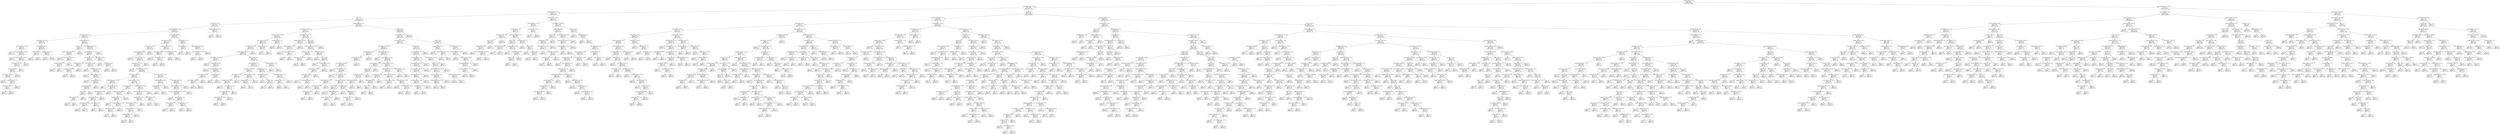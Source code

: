 digraph Tree {
node [shape=box] ;
0 [label="contract_type_id <= 1.5\ngini = 0.391\nsamples = 4922\nvalue = [3610, 1312]"] ;
1 [label="online_security_No <= 0.5\ngini = 0.491\nsamples = 2702\nvalue = [1532, 1170]"] ;
0 -> 1 [labeldistance=2.5, labelangle=45, headlabel="True"] ;
2 [label="monthly_charges <= 91.425\ngini = 0.375\nsamples = 852\nvalue = [639, 213]"] ;
1 -> 2 ;
3 [label="tenure <= 3.5\ngini = 0.344\nsamples = 726\nvalue = [566, 160]"] ;
2 -> 3 ;
4 [label="senior_citizen <= 0.5\ngini = 0.435\nsamples = 222\nvalue = [151, 71]"] ;
3 -> 4 ;
5 [label="paperless_billing_No <= 0.5\ngini = 0.417\nsamples = 213\nvalue = [150, 63]"] ;
4 -> 5 ;
6 [label="total_charges <= 20.325\ngini = 0.478\nsamples = 76\nvalue = [46, 30]"] ;
5 -> 6 ;
7 [label="total_charges <= 20.075\ngini = 0.49\nsamples = 28\nvalue = [12, 16]"] ;
6 -> 7 ;
8 [label="payment_type_id <= 1.5\ngini = 0.48\nsamples = 15\nvalue = [9, 6]"] ;
7 -> 8 ;
9 [label="gini = 0.0\nsamples = 2\nvalue = [0, 2]"] ;
8 -> 9 ;
10 [label="monthly_charges <= 18.925\ngini = 0.426\nsamples = 13\nvalue = [9, 4]"] ;
8 -> 10 ;
11 [label="gini = 0.0\nsamples = 1\nvalue = [0, 1]"] ;
10 -> 11 ;
12 [label="total_charges <= 19.675\ngini = 0.375\nsamples = 12\nvalue = [9, 3]"] ;
10 -> 12 ;
13 [label="total_charges <= 19.55\ngini = 0.444\nsamples = 9\nvalue = [6, 3]"] ;
12 -> 13 ;
14 [label="partner_Yes <= 0.5\ngini = 0.375\nsamples = 8\nvalue = [6, 2]"] ;
13 -> 14 ;
15 [label="total_charges <= 19.175\ngini = 0.444\nsamples = 6\nvalue = [4, 2]"] ;
14 -> 15 ;
16 [label="gini = 0.0\nsamples = 1\nvalue = [0, 1]"] ;
15 -> 16 ;
17 [label="dependents_No <= 0.5\ngini = 0.32\nsamples = 5\nvalue = [4, 1]"] ;
15 -> 17 ;
18 [label="total_charges <= 19.375\ngini = 0.5\nsamples = 2\nvalue = [1, 1]"] ;
17 -> 18 ;
19 [label="gini = 0.0\nsamples = 1\nvalue = [1, 0]"] ;
18 -> 19 ;
20 [label="gini = 0.0\nsamples = 1\nvalue = [0, 1]"] ;
18 -> 20 ;
21 [label="gini = 0.0\nsamples = 3\nvalue = [3, 0]"] ;
17 -> 21 ;
22 [label="gini = 0.0\nsamples = 2\nvalue = [2, 0]"] ;
14 -> 22 ;
23 [label="gini = 0.0\nsamples = 1\nvalue = [0, 1]"] ;
13 -> 23 ;
24 [label="gini = 0.0\nsamples = 3\nvalue = [3, 0]"] ;
12 -> 24 ;
25 [label="dependents_Yes <= 0.5\ngini = 0.355\nsamples = 13\nvalue = [3, 10]"] ;
7 -> 25 ;
26 [label="partner_Yes <= 0.5\ngini = 0.18\nsamples = 10\nvalue = [1, 9]"] ;
25 -> 26 ;
27 [label="gini = 0.0\nsamples = 9\nvalue = [0, 9]"] ;
26 -> 27 ;
28 [label="gini = 0.0\nsamples = 1\nvalue = [1, 0]"] ;
26 -> 28 ;
29 [label="payment_type_id <= 3.5\ngini = 0.444\nsamples = 3\nvalue = [2, 1]"] ;
25 -> 29 ;
30 [label="gini = 0.0\nsamples = 2\nvalue = [2, 0]"] ;
29 -> 30 ;
31 [label="gini = 0.0\nsamples = 1\nvalue = [0, 1]"] ;
29 -> 31 ;
32 [label="payment_type_id <= 1.5\ngini = 0.413\nsamples = 48\nvalue = [34, 14]"] ;
6 -> 32 ;
33 [label="tenure <= 2.5\ngini = 0.5\nsamples = 12\nvalue = [6, 6]"] ;
32 -> 33 ;
34 [label="internet_service_type_id <= 1.5\ngini = 0.444\nsamples = 9\nvalue = [3, 6]"] ;
33 -> 34 ;
35 [label="gini = 0.0\nsamples = 4\nvalue = [0, 4]"] ;
34 -> 35 ;
36 [label="tech_support_No <= 0.5\ngini = 0.48\nsamples = 5\nvalue = [3, 2]"] ;
34 -> 36 ;
37 [label="multiple_lines_Yes <= 0.5\ngini = 0.444\nsamples = 3\nvalue = [1, 2]"] ;
36 -> 37 ;
38 [label="gini = 0.0\nsamples = 2\nvalue = [0, 2]"] ;
37 -> 38 ;
39 [label="gini = 0.0\nsamples = 1\nvalue = [1, 0]"] ;
37 -> 39 ;
40 [label="gini = 0.0\nsamples = 2\nvalue = [2, 0]"] ;
36 -> 40 ;
41 [label="gini = 0.0\nsamples = 3\nvalue = [3, 0]"] ;
33 -> 41 ;
42 [label="device_protection_Yes <= 0.5\ngini = 0.346\nsamples = 36\nvalue = [28, 8]"] ;
32 -> 42 ;
43 [label="payment_type_id <= 3.5\ngini = 0.32\nsamples = 35\nvalue = [28, 7]"] ;
42 -> 43 ;
44 [label="total_charges <= 56.7\ngini = 0.271\nsamples = 31\nvalue = [26, 5]"] ;
43 -> 44 ;
45 [label="multiple_lines_No <= 0.5\ngini = 0.111\nsamples = 17\nvalue = [16, 1]"] ;
44 -> 45 ;
46 [label="total_charges <= 24.525\ngini = 0.444\nsamples = 3\nvalue = [2, 1]"] ;
45 -> 46 ;
47 [label="gini = 0.0\nsamples = 1\nvalue = [0, 1]"] ;
46 -> 47 ;
48 [label="gini = 0.0\nsamples = 2\nvalue = [2, 0]"] ;
46 -> 48 ;
49 [label="gini = 0.0\nsamples = 14\nvalue = [14, 0]"] ;
45 -> 49 ;
50 [label="total_charges <= 59.925\ngini = 0.408\nsamples = 14\nvalue = [10, 4]"] ;
44 -> 50 ;
51 [label="gini = 0.0\nsamples = 1\nvalue = [0, 1]"] ;
50 -> 51 ;
52 [label="monthly_charges <= 52.0\ngini = 0.355\nsamples = 13\nvalue = [10, 3]"] ;
50 -> 52 ;
53 [label="gini = 0.0\nsamples = 4\nvalue = [4, 0]"] ;
52 -> 53 ;
54 [label="monthly_charges <= 54.15\ngini = 0.444\nsamples = 9\nvalue = [6, 3]"] ;
52 -> 54 ;
55 [label="gini = 0.0\nsamples = 1\nvalue = [0, 1]"] ;
54 -> 55 ;
56 [label="payment_type_id <= 2.5\ngini = 0.375\nsamples = 8\nvalue = [6, 2]"] ;
54 -> 56 ;
57 [label="dependents_Yes <= 0.5\ngini = 0.444\nsamples = 6\nvalue = [4, 2]"] ;
56 -> 57 ;
58 [label="tenure <= 1.5\ngini = 0.32\nsamples = 5\nvalue = [4, 1]"] ;
57 -> 58 ;
59 [label="gender_Female <= 0.5\ngini = 0.5\nsamples = 2\nvalue = [1, 1]"] ;
58 -> 59 ;
60 [label="gini = 0.0\nsamples = 1\nvalue = [0, 1]"] ;
59 -> 60 ;
61 [label="gini = 0.0\nsamples = 1\nvalue = [1, 0]"] ;
59 -> 61 ;
62 [label="gini = 0.0\nsamples = 3\nvalue = [3, 0]"] ;
58 -> 62 ;
63 [label="gini = 0.0\nsamples = 1\nvalue = [0, 1]"] ;
57 -> 63 ;
64 [label="gini = 0.0\nsamples = 2\nvalue = [2, 0]"] ;
56 -> 64 ;
65 [label="total_charges <= 49.2\ngini = 0.5\nsamples = 4\nvalue = [2, 2]"] ;
43 -> 65 ;
66 [label="gini = 0.0\nsamples = 1\nvalue = [0, 1]"] ;
65 -> 66 ;
67 [label="partner_Yes <= 0.5\ngini = 0.444\nsamples = 3\nvalue = [2, 1]"] ;
65 -> 67 ;
68 [label="gini = 0.0\nsamples = 2\nvalue = [2, 0]"] ;
67 -> 68 ;
69 [label="gini = 0.0\nsamples = 1\nvalue = [0, 1]"] ;
67 -> 69 ;
70 [label="gini = 0.0\nsamples = 1\nvalue = [0, 1]"] ;
42 -> 70 ;
71 [label="total_charges <= 63.675\ngini = 0.366\nsamples = 137\nvalue = [104, 33]"] ;
5 -> 71 ;
72 [label="total_charges <= 33.45\ngini = 0.339\nsamples = 125\nvalue = [98, 27]"] ;
71 -> 72 ;
73 [label="total_charges <= 30.2\ngini = 0.418\nsamples = 84\nvalue = [59, 25]"] ;
72 -> 73 ;
74 [label="monthly_charges <= 19.225\ngini = 0.404\nsamples = 82\nvalue = [59, 23]"] ;
73 -> 74 ;
75 [label="gini = 0.0\nsamples = 9\nvalue = [9, 0]"] ;
74 -> 75 ;
76 [label="payment_type_id <= 3.5\ngini = 0.432\nsamples = 73\nvalue = [50, 23]"] ;
74 -> 76 ;
77 [label="total_charges <= 19.475\ngini = 0.454\nsamples = 66\nvalue = [43, 23]"] ;
76 -> 77 ;
78 [label="gini = 0.0\nsamples = 3\nvalue = [0, 3]"] ;
77 -> 78 ;
79 [label="monthly_charges <= 20.475\ngini = 0.433\nsamples = 63\nvalue = [43, 20]"] ;
77 -> 79 ;
80 [label="total_charges <= 19.925\ngini = 0.391\nsamples = 45\nvalue = [33, 12]"] ;
79 -> 80 ;
81 [label="monthly_charges <= 19.525\ngini = 0.32\nsamples = 20\nvalue = [16, 4]"] ;
80 -> 81 ;
82 [label="gini = 0.5\nsamples = 2\nvalue = [1, 1]"] ;
81 -> 82 ;
83 [label="payment_type_id <= 2.5\ngini = 0.278\nsamples = 18\nvalue = [15, 3]"] ;
81 -> 83 ;
84 [label="dependents_Yes <= 0.5\ngini = 0.32\nsamples = 15\nvalue = [12, 3]"] ;
83 -> 84 ;
85 [label="gender_Male <= 0.5\ngini = 0.375\nsamples = 12\nvalue = [9, 3]"] ;
84 -> 85 ;
86 [label="total_charges <= 19.825\ngini = 0.219\nsamples = 8\nvalue = [7, 1]"] ;
85 -> 86 ;
87 [label="gini = 0.0\nsamples = 5\nvalue = [5, 0]"] ;
86 -> 87 ;
88 [label="gini = 0.444\nsamples = 3\nvalue = [2, 1]"] ;
86 -> 88 ;
89 [label="total_charges <= 19.6\ngini = 0.5\nsamples = 4\nvalue = [2, 2]"] ;
85 -> 89 ;
90 [label="gini = 0.5\nsamples = 2\nvalue = [1, 1]"] ;
89 -> 90 ;
91 [label="gini = 0.5\nsamples = 2\nvalue = [1, 1]"] ;
89 -> 91 ;
92 [label="gini = 0.0\nsamples = 3\nvalue = [3, 0]"] ;
84 -> 92 ;
93 [label="gini = 0.0\nsamples = 3\nvalue = [3, 0]"] ;
83 -> 93 ;
94 [label="monthly_charges <= 20.125\ngini = 0.435\nsamples = 25\nvalue = [17, 8]"] ;
80 -> 94 ;
95 [label="payment_type_id <= 2.5\ngini = 0.5\nsamples = 10\nvalue = [5, 5]"] ;
94 -> 95 ;
96 [label="monthly_charges <= 20.075\ngini = 0.469\nsamples = 8\nvalue = [5, 3]"] ;
95 -> 96 ;
97 [label="payment_type_id <= 1.5\ngini = 0.408\nsamples = 7\nvalue = [5, 2]"] ;
96 -> 97 ;
98 [label="gini = 0.0\nsamples = 1\nvalue = [0, 1]"] ;
97 -> 98 ;
99 [label="monthly_charges <= 20.025\ngini = 0.278\nsamples = 6\nvalue = [5, 1]"] ;
97 -> 99 ;
100 [label="total_charges <= 19.975\ngini = 0.444\nsamples = 3\nvalue = [2, 1]"] ;
99 -> 100 ;
101 [label="gini = 0.0\nsamples = 1\nvalue = [1, 0]"] ;
100 -> 101 ;
102 [label="gini = 0.5\nsamples = 2\nvalue = [1, 1]"] ;
100 -> 102 ;
103 [label="gini = 0.0\nsamples = 3\nvalue = [3, 0]"] ;
99 -> 103 ;
104 [label="gini = 0.0\nsamples = 1\nvalue = [0, 1]"] ;
96 -> 104 ;
105 [label="gini = 0.0\nsamples = 2\nvalue = [0, 2]"] ;
95 -> 105 ;
106 [label="monthly_charges <= 20.425\ngini = 0.32\nsamples = 15\nvalue = [12, 3]"] ;
94 -> 106 ;
107 [label="monthly_charges <= 20.375\ngini = 0.355\nsamples = 13\nvalue = [10, 3]"] ;
106 -> 107 ;
108 [label="total_charges <= 20.275\ngini = 0.298\nsamples = 11\nvalue = [9, 2]"] ;
107 -> 108 ;
109 [label="monthly_charges <= 20.225\ngini = 0.375\nsamples = 8\nvalue = [6, 2]"] ;
108 -> 109 ;
110 [label="payment_type_id <= 2.5\ngini = 0.278\nsamples = 6\nvalue = [5, 1]"] ;
109 -> 110 ;
111 [label="gender_Female <= 0.5\ngini = 0.32\nsamples = 5\nvalue = [4, 1]"] ;
110 -> 111 ;
112 [label="gini = 0.375\nsamples = 4\nvalue = [3, 1]"] ;
111 -> 112 ;
113 [label="gini = 0.0\nsamples = 1\nvalue = [1, 0]"] ;
111 -> 113 ;
114 [label="gini = 0.0\nsamples = 1\nvalue = [1, 0]"] ;
110 -> 114 ;
115 [label="gini = 0.5\nsamples = 2\nvalue = [1, 1]"] ;
109 -> 115 ;
116 [label="gini = 0.0\nsamples = 3\nvalue = [3, 0]"] ;
108 -> 116 ;
117 [label="gender_Female <= 0.5\ngini = 0.5\nsamples = 2\nvalue = [1, 1]"] ;
107 -> 117 ;
118 [label="gini = 0.0\nsamples = 1\nvalue = [1, 0]"] ;
117 -> 118 ;
119 [label="gini = 0.0\nsamples = 1\nvalue = [0, 1]"] ;
117 -> 119 ;
120 [label="gini = 0.0\nsamples = 2\nvalue = [2, 0]"] ;
106 -> 120 ;
121 [label="monthly_charges <= 20.575\ngini = 0.494\nsamples = 18\nvalue = [10, 8]"] ;
79 -> 121 ;
122 [label="monthly_charges <= 20.525\ngini = 0.32\nsamples = 5\nvalue = [1, 4]"] ;
121 -> 122 ;
123 [label="gender_Female <= 0.5\ngini = 0.444\nsamples = 3\nvalue = [1, 2]"] ;
122 -> 123 ;
124 [label="gini = 0.0\nsamples = 1\nvalue = [0, 1]"] ;
123 -> 124 ;
125 [label="gini = 0.5\nsamples = 2\nvalue = [1, 1]"] ;
123 -> 125 ;
126 [label="gini = 0.0\nsamples = 2\nvalue = [0, 2]"] ;
122 -> 126 ;
127 [label="dependents_Yes <= 0.5\ngini = 0.426\nsamples = 13\nvalue = [9, 4]"] ;
121 -> 127 ;
128 [label="monthly_charges <= 29.8\ngini = 0.48\nsamples = 10\nvalue = [6, 4]"] ;
127 -> 128 ;
129 [label="tech_support_No internet service <= 0.5\ngini = 0.494\nsamples = 9\nvalue = [5, 4]"] ;
128 -> 129 ;
130 [label="gini = 0.0\nsamples = 1\nvalue = [0, 1]"] ;
129 -> 130 ;
131 [label="gender_Female <= 0.5\ngini = 0.469\nsamples = 8\nvalue = [5, 3]"] ;
129 -> 131 ;
132 [label="monthly_charges <= 20.7\ngini = 0.32\nsamples = 5\nvalue = [4, 1]"] ;
131 -> 132 ;
133 [label="gini = 0.5\nsamples = 2\nvalue = [1, 1]"] ;
132 -> 133 ;
134 [label="gini = 0.0\nsamples = 3\nvalue = [3, 0]"] ;
132 -> 134 ;
135 [label="payment_type_id <= 1.5\ngini = 0.444\nsamples = 3\nvalue = [1, 2]"] ;
131 -> 135 ;
136 [label="gini = 0.0\nsamples = 1\nvalue = [1, 0]"] ;
135 -> 136 ;
137 [label="gini = 0.0\nsamples = 2\nvalue = [0, 2]"] ;
135 -> 137 ;
138 [label="gini = 0.0\nsamples = 1\nvalue = [1, 0]"] ;
128 -> 138 ;
139 [label="gini = 0.0\nsamples = 3\nvalue = [3, 0]"] ;
127 -> 139 ;
140 [label="gini = 0.0\nsamples = 7\nvalue = [7, 0]"] ;
76 -> 140 ;
141 [label="gini = 0.0\nsamples = 2\nvalue = [0, 2]"] ;
73 -> 141 ;
142 [label="monthly_charges <= 50.375\ngini = 0.093\nsamples = 41\nvalue = [39, 2]"] ;
72 -> 142 ;
143 [label="total_charges <= 58.425\ngini = 0.053\nsamples = 37\nvalue = [36, 1]"] ;
142 -> 143 ;
144 [label="gini = 0.0\nsamples = 32\nvalue = [32, 0]"] ;
143 -> 144 ;
145 [label="total_charges <= 59.75\ngini = 0.32\nsamples = 5\nvalue = [4, 1]"] ;
143 -> 145 ;
146 [label="gini = 0.0\nsamples = 1\nvalue = [0, 1]"] ;
145 -> 146 ;
147 [label="gini = 0.0\nsamples = 4\nvalue = [4, 0]"] ;
145 -> 147 ;
148 [label="monthly_charges <= 50.9\ngini = 0.375\nsamples = 4\nvalue = [3, 1]"] ;
142 -> 148 ;
149 [label="gini = 0.0\nsamples = 1\nvalue = [0, 1]"] ;
148 -> 149 ;
150 [label="gini = 0.0\nsamples = 3\nvalue = [3, 0]"] ;
148 -> 150 ;
151 [label="total_charges <= 96.4\ngini = 0.5\nsamples = 12\nvalue = [6, 6]"] ;
71 -> 151 ;
152 [label="payment_type_id <= 1.5\ngini = 0.32\nsamples = 5\nvalue = [1, 4]"] ;
151 -> 152 ;
153 [label="gini = 0.0\nsamples = 1\nvalue = [1, 0]"] ;
152 -> 153 ;
154 [label="gini = 0.0\nsamples = 4\nvalue = [0, 4]"] ;
152 -> 154 ;
155 [label="monthly_charges <= 58.825\ngini = 0.408\nsamples = 7\nvalue = [5, 2]"] ;
151 -> 155 ;
156 [label="monthly_charges <= 53.15\ngini = 0.5\nsamples = 4\nvalue = [2, 2]"] ;
155 -> 156 ;
157 [label="gini = 0.0\nsamples = 2\nvalue = [2, 0]"] ;
156 -> 157 ;
158 [label="gini = 0.0\nsamples = 2\nvalue = [0, 2]"] ;
156 -> 158 ;
159 [label="gini = 0.0\nsamples = 3\nvalue = [3, 0]"] ;
155 -> 159 ;
160 [label="monthly_charges <= 19.325\ngini = 0.198\nsamples = 9\nvalue = [1, 8]"] ;
4 -> 160 ;
161 [label="gini = 0.0\nsamples = 1\nvalue = [1, 0]"] ;
160 -> 161 ;
162 [label="gini = 0.0\nsamples = 8\nvalue = [0, 8]"] ;
160 -> 162 ;
163 [label="online_backup_No <= 0.5\ngini = 0.291\nsamples = 504\nvalue = [415, 89]"] ;
3 -> 163 ;
164 [label="total_charges <= 411.45\ngini = 0.211\nsamples = 301\nvalue = [265, 36]"] ;
163 -> 164 ;
165 [label="monthly_charges <= 55.8\ngini = 0.282\nsamples = 153\nvalue = [127, 26]"] ;
164 -> 165 ;
166 [label="total_charges <= 397.225\ngini = 0.263\nsamples = 148\nvalue = [125, 23]"] ;
165 -> 166 ;
167 [label="tech_support_Yes <= 0.5\ngini = 0.248\nsamples = 145\nvalue = [124, 21]"] ;
166 -> 167 ;
168 [label="monthly_charges <= 19.425\ngini = 0.239\nsamples = 144\nvalue = [124, 20]"] ;
167 -> 168 ;
169 [label="total_charges <= 111.225\ngini = 0.413\nsamples = 24\nvalue = [17, 7]"] ;
168 -> 169 ;
170 [label="gini = 0.0\nsamples = 4\nvalue = [4, 0]"] ;
169 -> 170 ;
171 [label="total_charges <= 128.3\ngini = 0.455\nsamples = 20\nvalue = [13, 7]"] ;
169 -> 171 ;
172 [label="gini = 0.0\nsamples = 2\nvalue = [0, 2]"] ;
171 -> 172 ;
173 [label="monthly_charges <= 19.375\ngini = 0.401\nsamples = 18\nvalue = [13, 5]"] ;
171 -> 173 ;
174 [label="total_charges <= 236.275\ngini = 0.32\nsamples = 15\nvalue = [12, 3]"] ;
173 -> 174 ;
175 [label="total_charges <= 168.975\ngini = 0.49\nsamples = 7\nvalue = [4, 3]"] ;
174 -> 175 ;
176 [label="gini = 0.0\nsamples = 4\nvalue = [4, 0]"] ;
175 -> 176 ;
177 [label="gini = 0.0\nsamples = 3\nvalue = [0, 3]"] ;
175 -> 177 ;
178 [label="gini = 0.0\nsamples = 8\nvalue = [8, 0]"] ;
174 -> 178 ;
179 [label="partner_No <= 0.5\ngini = 0.444\nsamples = 3\nvalue = [1, 2]"] ;
173 -> 179 ;
180 [label="gini = 0.0\nsamples = 1\nvalue = [1, 0]"] ;
179 -> 180 ;
181 [label="gini = 0.0\nsamples = 2\nvalue = [0, 2]"] ;
179 -> 181 ;
182 [label="senior_citizen <= 0.5\ngini = 0.193\nsamples = 120\nvalue = [107, 13]"] ;
168 -> 182 ;
183 [label="payment_type_id <= 2.5\ngini = 0.172\nsamples = 116\nvalue = [105, 11]"] ;
182 -> 183 ;
184 [label="total_charges <= 167.875\ngini = 0.102\nsamples = 74\nvalue = [70, 4]"] ;
183 -> 184 ;
185 [label="total_charges <= 161.9\ngini = 0.18\nsamples = 30\nvalue = [27, 3]"] ;
184 -> 185 ;
186 [label="monthly_charges <= 20.3\ngini = 0.128\nsamples = 29\nvalue = [27, 2]"] ;
185 -> 186 ;
187 [label="gini = 0.0\nsamples = 19\nvalue = [19, 0]"] ;
186 -> 187 ;
188 [label="total_charges <= 123.05\ngini = 0.32\nsamples = 10\nvalue = [8, 2]"] ;
186 -> 188 ;
189 [label="total_charges <= 113.3\ngini = 0.48\nsamples = 5\nvalue = [3, 2]"] ;
188 -> 189 ;
190 [label="monthly_charges <= 20.425\ngini = 0.375\nsamples = 4\nvalue = [3, 1]"] ;
189 -> 190 ;
191 [label="gini = 0.0\nsamples = 1\nvalue = [0, 1]"] ;
190 -> 191 ;
192 [label="gini = 0.0\nsamples = 3\nvalue = [3, 0]"] ;
190 -> 192 ;
193 [label="gini = 0.0\nsamples = 1\nvalue = [0, 1]"] ;
189 -> 193 ;
194 [label="gini = 0.0\nsamples = 5\nvalue = [5, 0]"] ;
188 -> 194 ;
195 [label="gini = 0.0\nsamples = 1\nvalue = [0, 1]"] ;
185 -> 195 ;
196 [label="monthly_charges <= 19.725\ngini = 0.044\nsamples = 44\nvalue = [43, 1]"] ;
184 -> 196 ;
197 [label="gender_Female <= 0.5\ngini = 0.278\nsamples = 6\nvalue = [5, 1]"] ;
196 -> 197 ;
198 [label="gini = 0.0\nsamples = 1\nvalue = [0, 1]"] ;
197 -> 198 ;
199 [label="gini = 0.0\nsamples = 5\nvalue = [5, 0]"] ;
197 -> 199 ;
200 [label="gini = 0.0\nsamples = 38\nvalue = [38, 0]"] ;
196 -> 200 ;
201 [label="payment_type_id <= 3.5\ngini = 0.278\nsamples = 42\nvalue = [35, 7]"] ;
183 -> 201 ;
202 [label="total_charges <= 148.325\ngini = 0.457\nsamples = 17\nvalue = [11, 6]"] ;
201 -> 202 ;
203 [label="gini = 0.0\nsamples = 4\nvalue = [0, 4]"] ;
202 -> 203 ;
204 [label="tenure <= 13.5\ngini = 0.26\nsamples = 13\nvalue = [11, 2]"] ;
202 -> 204 ;
205 [label="gini = 0.0\nsamples = 11\nvalue = [11, 0]"] ;
204 -> 205 ;
206 [label="gini = 0.0\nsamples = 2\nvalue = [0, 2]"] ;
204 -> 206 ;
207 [label="multiple_lines_No <= 0.5\ngini = 0.077\nsamples = 25\nvalue = [24, 1]"] ;
201 -> 207 ;
208 [label="dependents_Yes <= 0.5\ngini = 0.5\nsamples = 2\nvalue = [1, 1]"] ;
207 -> 208 ;
209 [label="gini = 0.0\nsamples = 1\nvalue = [0, 1]"] ;
208 -> 209 ;
210 [label="gini = 0.0\nsamples = 1\nvalue = [1, 0]"] ;
208 -> 210 ;
211 [label="gini = 0.0\nsamples = 23\nvalue = [23, 0]"] ;
207 -> 211 ;
212 [label="monthly_charges <= 20.0\ngini = 0.5\nsamples = 4\nvalue = [2, 2]"] ;
182 -> 212 ;
213 [label="gini = 0.0\nsamples = 2\nvalue = [0, 2]"] ;
212 -> 213 ;
214 [label="gini = 0.0\nsamples = 2\nvalue = [2, 0]"] ;
212 -> 214 ;
215 [label="gini = 0.0\nsamples = 1\nvalue = [0, 1]"] ;
167 -> 215 ;
216 [label="multiple_lines_Yes <= 0.5\ngini = 0.444\nsamples = 3\nvalue = [1, 2]"] ;
166 -> 216 ;
217 [label="gini = 0.0\nsamples = 1\nvalue = [1, 0]"] ;
216 -> 217 ;
218 [label="gini = 0.0\nsamples = 2\nvalue = [0, 2]"] ;
216 -> 218 ;
219 [label="multiple_lines_No <= 0.5\ngini = 0.48\nsamples = 5\nvalue = [2, 3]"] ;
165 -> 219 ;
220 [label="gini = 0.0\nsamples = 2\nvalue = [2, 0]"] ;
219 -> 220 ;
221 [label="gini = 0.0\nsamples = 3\nvalue = [0, 3]"] ;
219 -> 221 ;
222 [label="total_charges <= 1410.15\ngini = 0.126\nsamples = 148\nvalue = [138, 10]"] ;
164 -> 222 ;
223 [label="monthly_charges <= 19.575\ngini = 0.025\nsamples = 79\nvalue = [78, 1]"] ;
222 -> 223 ;
224 [label="monthly_charges <= 19.525\ngini = 0.124\nsamples = 15\nvalue = [14, 1]"] ;
223 -> 224 ;
225 [label="gini = 0.0\nsamples = 13\nvalue = [13, 0]"] ;
224 -> 225 ;
226 [label="total_charges <= 601.375\ngini = 0.5\nsamples = 2\nvalue = [1, 1]"] ;
224 -> 226 ;
227 [label="gini = 0.0\nsamples = 1\nvalue = [1, 0]"] ;
226 -> 227 ;
228 [label="gini = 0.0\nsamples = 1\nvalue = [0, 1]"] ;
226 -> 228 ;
229 [label="gini = 0.0\nsamples = 64\nvalue = [64, 0]"] ;
223 -> 229 ;
230 [label="tenure <= 40.5\ngini = 0.227\nsamples = 69\nvalue = [60, 9]"] ;
222 -> 230 ;
231 [label="monthly_charges <= 59.025\ngini = 0.361\nsamples = 38\nvalue = [29, 9]"] ;
230 -> 231 ;
232 [label="phone_service_No <= 0.5\ngini = 0.494\nsamples = 9\nvalue = [4, 5]"] ;
231 -> 232 ;
233 [label="total_charges <= 2107.625\ngini = 0.444\nsamples = 6\nvalue = [4, 2]"] ;
232 -> 233 ;
234 [label="gini = 0.0\nsamples = 4\nvalue = [4, 0]"] ;
233 -> 234 ;
235 [label="gini = 0.0\nsamples = 2\nvalue = [0, 2]"] ;
233 -> 235 ;
236 [label="gini = 0.0\nsamples = 3\nvalue = [0, 3]"] ;
232 -> 236 ;
237 [label="total_charges <= 1424.8\ngini = 0.238\nsamples = 29\nvalue = [25, 4]"] ;
231 -> 237 ;
238 [label="gini = 0.0\nsamples = 1\nvalue = [0, 1]"] ;
237 -> 238 ;
239 [label="tenure <= 18.0\ngini = 0.191\nsamples = 28\nvalue = [25, 3]"] ;
237 -> 239 ;
240 [label="gini = 0.0\nsamples = 1\nvalue = [0, 1]"] ;
239 -> 240 ;
241 [label="monthly_charges <= 69.4\ngini = 0.137\nsamples = 27\nvalue = [25, 2]"] ;
239 -> 241 ;
242 [label="monthly_charges <= 68.225\ngini = 0.26\nsamples = 13\nvalue = [11, 2]"] ;
241 -> 242 ;
243 [label="total_charges <= 2205.9\ngini = 0.153\nsamples = 12\nvalue = [11, 1]"] ;
242 -> 243 ;
244 [label="gini = 0.0\nsamples = 10\nvalue = [10, 0]"] ;
243 -> 244 ;
245 [label="paperless_billing_Yes <= 0.5\ngini = 0.5\nsamples = 2\nvalue = [1, 1]"] ;
243 -> 245 ;
246 [label="gini = 0.0\nsamples = 1\nvalue = [0, 1]"] ;
245 -> 246 ;
247 [label="gini = 0.0\nsamples = 1\nvalue = [1, 0]"] ;
245 -> 247 ;
248 [label="gini = 0.0\nsamples = 1\nvalue = [0, 1]"] ;
242 -> 248 ;
249 [label="gini = 0.0\nsamples = 14\nvalue = [14, 0]"] ;
241 -> 249 ;
250 [label="gini = 0.0\nsamples = 31\nvalue = [31, 0]"] ;
230 -> 250 ;
251 [label="tenure <= 48.5\ngini = 0.386\nsamples = 203\nvalue = [150, 53]"] ;
163 -> 251 ;
252 [label="senior_citizen <= 0.5\ngini = 0.414\nsamples = 181\nvalue = [128, 53]"] ;
251 -> 252 ;
253 [label="total_charges <= 1159.7\ngini = 0.384\nsamples = 158\nvalue = [117, 41]"] ;
252 -> 253 ;
254 [label="total_charges <= 594.875\ngini = 0.437\nsamples = 93\nvalue = [63, 30]"] ;
253 -> 254 ;
255 [label="total_charges <= 564.5\ngini = 0.343\nsamples = 50\nvalue = [39, 11]"] ;
254 -> 255 ;
256 [label="total_charges <= 557.0\ngini = 0.387\nsamples = 42\nvalue = [31, 11]"] ;
255 -> 256 ;
257 [label="total_charges <= 218.375\ngini = 0.369\nsamples = 41\nvalue = [31, 10]"] ;
256 -> 257 ;
258 [label="gini = 0.0\nsamples = 5\nvalue = [5, 0]"] ;
257 -> 258 ;
259 [label="total_charges <= 231.05\ngini = 0.401\nsamples = 36\nvalue = [26, 10]"] ;
257 -> 259 ;
260 [label="gini = 0.0\nsamples = 3\nvalue = [0, 3]"] ;
259 -> 260 ;
261 [label="tech_support_No <= 0.5\ngini = 0.334\nsamples = 33\nvalue = [26, 7]"] ;
259 -> 261 ;
262 [label="monthly_charges <= 61.725\ngini = 0.469\nsamples = 8\nvalue = [5, 3]"] ;
261 -> 262 ;
263 [label="total_charges <= 273.1\ngini = 0.48\nsamples = 5\nvalue = [2, 3]"] ;
262 -> 263 ;
264 [label="payment_type_id <= 3.0\ngini = 0.444\nsamples = 3\nvalue = [2, 1]"] ;
263 -> 264 ;
265 [label="gini = 0.0\nsamples = 2\nvalue = [2, 0]"] ;
264 -> 265 ;
266 [label="gini = 0.0\nsamples = 1\nvalue = [0, 1]"] ;
264 -> 266 ;
267 [label="gini = 0.0\nsamples = 2\nvalue = [0, 2]"] ;
263 -> 267 ;
268 [label="gini = 0.0\nsamples = 3\nvalue = [3, 0]"] ;
262 -> 268 ;
269 [label="total_charges <= 444.125\ngini = 0.269\nsamples = 25\nvalue = [21, 4]"] ;
261 -> 269 ;
270 [label="tenure <= 6.5\ngini = 0.111\nsamples = 17\nvalue = [16, 1]"] ;
269 -> 270 ;
271 [label="gini = 0.0\nsamples = 10\nvalue = [10, 0]"] ;
270 -> 271 ;
272 [label="gender_Female <= 0.5\ngini = 0.245\nsamples = 7\nvalue = [6, 1]"] ;
270 -> 272 ;
273 [label="monthly_charges <= 51.15\ngini = 0.5\nsamples = 2\nvalue = [1, 1]"] ;
272 -> 273 ;
274 [label="gini = 0.0\nsamples = 1\nvalue = [0, 1]"] ;
273 -> 274 ;
275 [label="gini = 0.0\nsamples = 1\nvalue = [1, 0]"] ;
273 -> 275 ;
276 [label="gini = 0.0\nsamples = 5\nvalue = [5, 0]"] ;
272 -> 276 ;
277 [label="total_charges <= 461.9\ngini = 0.469\nsamples = 8\nvalue = [5, 3]"] ;
269 -> 277 ;
278 [label="gini = 0.0\nsamples = 2\nvalue = [0, 2]"] ;
277 -> 278 ;
279 [label="gender_Male <= 0.5\ngini = 0.278\nsamples = 6\nvalue = [5, 1]"] ;
277 -> 279 ;
280 [label="streaming_tv_No <= 0.5\ngini = 0.5\nsamples = 2\nvalue = [1, 1]"] ;
279 -> 280 ;
281 [label="gini = 0.0\nsamples = 1\nvalue = [1, 0]"] ;
280 -> 281 ;
282 [label="gini = 0.0\nsamples = 1\nvalue = [0, 1]"] ;
280 -> 282 ;
283 [label="gini = 0.0\nsamples = 4\nvalue = [4, 0]"] ;
279 -> 283 ;
284 [label="gini = 0.0\nsamples = 1\nvalue = [0, 1]"] ;
256 -> 284 ;
285 [label="gini = 0.0\nsamples = 8\nvalue = [8, 0]"] ;
255 -> 285 ;
286 [label="total_charges <= 611.425\ngini = 0.493\nsamples = 43\nvalue = [24, 19]"] ;
254 -> 286 ;
287 [label="gini = 0.0\nsamples = 3\nvalue = [0, 3]"] ;
286 -> 287 ;
288 [label="monthly_charges <= 57.15\ngini = 0.48\nsamples = 40\nvalue = [24, 16]"] ;
286 -> 288 ;
289 [label="monthly_charges <= 52.25\ngini = 0.473\nsamples = 13\nvalue = [5, 8]"] ;
288 -> 289 ;
290 [label="tenure <= 28.5\ngini = 0.469\nsamples = 8\nvalue = [5, 3]"] ;
289 -> 290 ;
291 [label="payment_type_id <= 1.5\ngini = 0.408\nsamples = 7\nvalue = [5, 2]"] ;
290 -> 291 ;
292 [label="total_charges <= 695.8\ngini = 0.444\nsamples = 3\nvalue = [1, 2]"] ;
291 -> 292 ;
293 [label="gini = 0.0\nsamples = 1\nvalue = [1, 0]"] ;
292 -> 293 ;
294 [label="gini = 0.0\nsamples = 2\nvalue = [0, 2]"] ;
292 -> 294 ;
295 [label="gini = 0.0\nsamples = 4\nvalue = [4, 0]"] ;
291 -> 295 ;
296 [label="gini = 0.0\nsamples = 1\nvalue = [0, 1]"] ;
290 -> 296 ;
297 [label="gini = 0.0\nsamples = 5\nvalue = [0, 5]"] ;
289 -> 297 ;
298 [label="monthly_charges <= 82.6\ngini = 0.417\nsamples = 27\nvalue = [19, 8]"] ;
288 -> 298 ;
299 [label="multiple_lines_Yes <= 0.5\ngini = 0.34\nsamples = 23\nvalue = [18, 5]"] ;
298 -> 299 ;
300 [label="payment_type_id <= 1.5\ngini = 0.142\nsamples = 13\nvalue = [12, 1]"] ;
299 -> 300 ;
301 [label="gender_Female <= 0.5\ngini = 0.278\nsamples = 6\nvalue = [5, 1]"] ;
300 -> 301 ;
302 [label="tenure <= 10.0\ngini = 0.5\nsamples = 2\nvalue = [1, 1]"] ;
301 -> 302 ;
303 [label="gini = 0.0\nsamples = 1\nvalue = [1, 0]"] ;
302 -> 303 ;
304 [label="gini = 0.0\nsamples = 1\nvalue = [0, 1]"] ;
302 -> 304 ;
305 [label="gini = 0.0\nsamples = 4\nvalue = [4, 0]"] ;
301 -> 305 ;
306 [label="gini = 0.0\nsamples = 7\nvalue = [7, 0]"] ;
300 -> 306 ;
307 [label="monthly_charges <= 65.275\ngini = 0.48\nsamples = 10\nvalue = [6, 4]"] ;
299 -> 307 ;
308 [label="monthly_charges <= 59.65\ngini = 0.375\nsamples = 4\nvalue = [1, 3]"] ;
307 -> 308 ;
309 [label="gini = 0.0\nsamples = 1\nvalue = [1, 0]"] ;
308 -> 309 ;
310 [label="gini = 0.0\nsamples = 3\nvalue = [0, 3]"] ;
308 -> 310 ;
311 [label="monthly_charges <= 78.85\ngini = 0.278\nsamples = 6\nvalue = [5, 1]"] ;
307 -> 311 ;
312 [label="gini = 0.0\nsamples = 3\nvalue = [3, 0]"] ;
311 -> 312 ;
313 [label="monthly_charges <= 79.375\ngini = 0.444\nsamples = 3\nvalue = [2, 1]"] ;
311 -> 313 ;
314 [label="gini = 0.0\nsamples = 1\nvalue = [0, 1]"] ;
313 -> 314 ;
315 [label="gini = 0.0\nsamples = 2\nvalue = [2, 0]"] ;
313 -> 315 ;
316 [label="monthly_charges <= 86.5\ngini = 0.375\nsamples = 4\nvalue = [1, 3]"] ;
298 -> 316 ;
317 [label="gini = 0.0\nsamples = 3\nvalue = [0, 3]"] ;
316 -> 317 ;
318 [label="gini = 0.0\nsamples = 1\nvalue = [1, 0]"] ;
316 -> 318 ;
319 [label="tenure <= 47.5\ngini = 0.281\nsamples = 65\nvalue = [54, 11]"] ;
253 -> 319 ;
320 [label="payment_type_id <= 1.5\ngini = 0.264\nsamples = 64\nvalue = [54, 10]"] ;
319 -> 320 ;
321 [label="monthly_charges <= 86.9\ngini = 0.386\nsamples = 23\nvalue = [17, 6]"] ;
320 -> 321 ;
322 [label="total_charges <= 2514.175\ngini = 0.469\nsamples = 16\nvalue = [10, 6]"] ;
321 -> 322 ;
323 [label="monthly_charges <= 81.375\ngini = 0.408\nsamples = 14\nvalue = [10, 4]"] ;
322 -> 323 ;
324 [label="phone_service_No <= 0.5\ngini = 0.278\nsamples = 12\nvalue = [10, 2]"] ;
323 -> 324 ;
325 [label="monthly_charges <= 54.85\ngini = 0.165\nsamples = 11\nvalue = [10, 1]"] ;
324 -> 325 ;
326 [label="dependents_Yes <= 0.5\ngini = 0.375\nsamples = 4\nvalue = [3, 1]"] ;
325 -> 326 ;
327 [label="gini = 0.0\nsamples = 3\nvalue = [3, 0]"] ;
326 -> 327 ;
328 [label="gini = 0.0\nsamples = 1\nvalue = [0, 1]"] ;
326 -> 328 ;
329 [label="gini = 0.0\nsamples = 7\nvalue = [7, 0]"] ;
325 -> 329 ;
330 [label="gini = 0.0\nsamples = 1\nvalue = [0, 1]"] ;
324 -> 330 ;
331 [label="gini = 0.0\nsamples = 2\nvalue = [0, 2]"] ;
323 -> 331 ;
332 [label="gini = 0.0\nsamples = 2\nvalue = [0, 2]"] ;
322 -> 332 ;
333 [label="gini = 0.0\nsamples = 7\nvalue = [7, 0]"] ;
321 -> 333 ;
334 [label="monthly_charges <= 89.725\ngini = 0.176\nsamples = 41\nvalue = [37, 4]"] ;
320 -> 334 ;
335 [label="tenure <= 31.5\ngini = 0.139\nsamples = 40\nvalue = [37, 3]"] ;
334 -> 335 ;
336 [label="total_charges <= 1993.625\ngini = 0.227\nsamples = 23\nvalue = [20, 3]"] ;
335 -> 336 ;
337 [label="monthly_charges <= 56.0\ngini = 0.095\nsamples = 20\nvalue = [19, 1]"] ;
336 -> 337 ;
338 [label="monthly_charges <= 55.375\ngini = 0.32\nsamples = 5\nvalue = [4, 1]"] ;
337 -> 338 ;
339 [label="gini = 0.0\nsamples = 4\nvalue = [4, 0]"] ;
338 -> 339 ;
340 [label="gini = 0.0\nsamples = 1\nvalue = [0, 1]"] ;
338 -> 340 ;
341 [label="gini = 0.0\nsamples = 15\nvalue = [15, 0]"] ;
337 -> 341 ;
342 [label="monthly_charges <= 79.825\ngini = 0.444\nsamples = 3\nvalue = [1, 2]"] ;
336 -> 342 ;
343 [label="gini = 0.0\nsamples = 2\nvalue = [0, 2]"] ;
342 -> 343 ;
344 [label="gini = 0.0\nsamples = 1\nvalue = [1, 0]"] ;
342 -> 344 ;
345 [label="gini = 0.0\nsamples = 17\nvalue = [17, 0]"] ;
335 -> 345 ;
346 [label="gini = 0.0\nsamples = 1\nvalue = [0, 1]"] ;
334 -> 346 ;
347 [label="gini = 0.0\nsamples = 1\nvalue = [0, 1]"] ;
319 -> 347 ;
348 [label="tenure <= 16.5\ngini = 0.499\nsamples = 23\nvalue = [11, 12]"] ;
252 -> 348 ;
349 [label="monthly_charges <= 75.9\ngini = 0.245\nsamples = 7\nvalue = [6, 1]"] ;
348 -> 349 ;
350 [label="gini = 0.0\nsamples = 5\nvalue = [5, 0]"] ;
349 -> 350 ;
351 [label="paperless_billing_No <= 0.5\ngini = 0.5\nsamples = 2\nvalue = [1, 1]"] ;
349 -> 351 ;
352 [label="gini = 0.0\nsamples = 1\nvalue = [1, 0]"] ;
351 -> 352 ;
353 [label="gini = 0.0\nsamples = 1\nvalue = [0, 1]"] ;
351 -> 353 ;
354 [label="payment_type_id <= 3.5\ngini = 0.43\nsamples = 16\nvalue = [5, 11]"] ;
348 -> 354 ;
355 [label="multiple_lines_No <= 0.5\ngini = 0.26\nsamples = 13\nvalue = [2, 11]"] ;
354 -> 355 ;
356 [label="gini = 0.0\nsamples = 8\nvalue = [0, 8]"] ;
355 -> 356 ;
357 [label="monthly_charges <= 84.225\ngini = 0.48\nsamples = 5\nvalue = [2, 3]"] ;
355 -> 357 ;
358 [label="device_protection_Yes <= 0.5\ngini = 0.444\nsamples = 3\nvalue = [2, 1]"] ;
357 -> 358 ;
359 [label="streaming_movies_No <= 0.5\ngini = 0.5\nsamples = 2\nvalue = [1, 1]"] ;
358 -> 359 ;
360 [label="gini = 0.0\nsamples = 1\nvalue = [1, 0]"] ;
359 -> 360 ;
361 [label="gini = 0.0\nsamples = 1\nvalue = [0, 1]"] ;
359 -> 361 ;
362 [label="gini = 0.0\nsamples = 1\nvalue = [1, 0]"] ;
358 -> 362 ;
363 [label="gini = 0.0\nsamples = 2\nvalue = [0, 2]"] ;
357 -> 363 ;
364 [label="gini = 0.0\nsamples = 3\nvalue = [3, 0]"] ;
354 -> 364 ;
365 [label="gini = 0.0\nsamples = 22\nvalue = [22, 0]"] ;
251 -> 365 ;
366 [label="total_charges <= 2902.0\ngini = 0.487\nsamples = 126\nvalue = [73, 53]"] ;
2 -> 366 ;
367 [label="monthly_charges <= 104.7\ngini = 0.404\nsamples = 57\nvalue = [16, 41]"] ;
366 -> 367 ;
368 [label="gender_Male <= 0.5\ngini = 0.355\nsamples = 52\nvalue = [12, 40]"] ;
367 -> 368 ;
369 [label="multiple_lines_Yes <= 0.5\ngini = 0.225\nsamples = 31\nvalue = [4, 27]"] ;
368 -> 369 ;
370 [label="tenure <= 20.5\ngini = 0.444\nsamples = 12\nvalue = [4, 8]"] ;
369 -> 370 ;
371 [label="dependents_Yes <= 0.5\ngini = 0.32\nsamples = 10\nvalue = [2, 8]"] ;
370 -> 371 ;
372 [label="gini = 0.0\nsamples = 7\nvalue = [0, 7]"] ;
371 -> 372 ;
373 [label="monthly_charges <= 92.425\ngini = 0.444\nsamples = 3\nvalue = [2, 1]"] ;
371 -> 373 ;
374 [label="gini = 0.0\nsamples = 1\nvalue = [0, 1]"] ;
373 -> 374 ;
375 [label="gini = 0.0\nsamples = 2\nvalue = [2, 0]"] ;
373 -> 375 ;
376 [label="gini = 0.0\nsamples = 2\nvalue = [2, 0]"] ;
370 -> 376 ;
377 [label="gini = 0.0\nsamples = 19\nvalue = [0, 19]"] ;
369 -> 377 ;
378 [label="streaming_movies_No <= 0.5\ngini = 0.472\nsamples = 21\nvalue = [8, 13]"] ;
368 -> 378 ;
379 [label="tenure <= 5.5\ngini = 0.391\nsamples = 15\nvalue = [4, 11]"] ;
378 -> 379 ;
380 [label="total_charges <= 139.575\ngini = 0.444\nsamples = 3\nvalue = [2, 1]"] ;
379 -> 380 ;
381 [label="gini = 0.0\nsamples = 1\nvalue = [0, 1]"] ;
380 -> 381 ;
382 [label="gini = 0.0\nsamples = 2\nvalue = [2, 0]"] ;
380 -> 382 ;
383 [label="monthly_charges <= 99.55\ngini = 0.278\nsamples = 12\nvalue = [2, 10]"] ;
379 -> 383 ;
384 [label="gini = 0.0\nsamples = 6\nvalue = [0, 6]"] ;
383 -> 384 ;
385 [label="multiple_lines_No <= 0.5\ngini = 0.444\nsamples = 6\nvalue = [2, 4]"] ;
383 -> 385 ;
386 [label="tenure <= 21.5\ngini = 0.444\nsamples = 3\nvalue = [2, 1]"] ;
385 -> 386 ;
387 [label="gini = 0.0\nsamples = 2\nvalue = [2, 0]"] ;
386 -> 387 ;
388 [label="gini = 0.0\nsamples = 1\nvalue = [0, 1]"] ;
386 -> 388 ;
389 [label="gini = 0.0\nsamples = 3\nvalue = [0, 3]"] ;
385 -> 389 ;
390 [label="tech_support_No <= 0.5\ngini = 0.444\nsamples = 6\nvalue = [4, 2]"] ;
378 -> 390 ;
391 [label="gini = 0.0\nsamples = 2\nvalue = [2, 0]"] ;
390 -> 391 ;
392 [label="tenure <= 19.0\ngini = 0.5\nsamples = 4\nvalue = [2, 2]"] ;
390 -> 392 ;
393 [label="gini = 0.0\nsamples = 1\nvalue = [1, 0]"] ;
392 -> 393 ;
394 [label="partner_No <= 0.5\ngini = 0.444\nsamples = 3\nvalue = [1, 2]"] ;
392 -> 394 ;
395 [label="gini = 0.0\nsamples = 2\nvalue = [0, 2]"] ;
394 -> 395 ;
396 [label="gini = 0.0\nsamples = 1\nvalue = [1, 0]"] ;
394 -> 396 ;
397 [label="total_charges <= 1357.7\ngini = 0.32\nsamples = 5\nvalue = [4, 1]"] ;
367 -> 397 ;
398 [label="gini = 0.0\nsamples = 1\nvalue = [0, 1]"] ;
397 -> 398 ;
399 [label="gini = 0.0\nsamples = 4\nvalue = [4, 0]"] ;
397 -> 399 ;
400 [label="total_charges <= 5516.625\ngini = 0.287\nsamples = 69\nvalue = [57, 12]"] ;
366 -> 400 ;
401 [label="senior_citizen <= 0.5\ngini = 0.393\nsamples = 41\nvalue = [30, 11]"] ;
400 -> 401 ;
402 [label="tenure <= 53.5\ngini = 0.278\nsamples = 30\nvalue = [25, 5]"] ;
401 -> 402 ;
403 [label="payment_type_id <= 1.5\ngini = 0.191\nsamples = 28\nvalue = [25, 3]"] ;
402 -> 403 ;
404 [label="total_charges <= 4131.05\ngini = 0.337\nsamples = 14\nvalue = [11, 3]"] ;
403 -> 404 ;
405 [label="gini = 0.0\nsamples = 6\nvalue = [6, 0]"] ;
404 -> 405 ;
406 [label="total_charges <= 4536.525\ngini = 0.469\nsamples = 8\nvalue = [5, 3]"] ;
404 -> 406 ;
407 [label="tech_support_No <= 0.5\ngini = 0.48\nsamples = 5\nvalue = [2, 3]"] ;
406 -> 407 ;
408 [label="gini = 0.0\nsamples = 2\nvalue = [2, 0]"] ;
407 -> 408 ;
409 [label="gini = 0.0\nsamples = 3\nvalue = [0, 3]"] ;
407 -> 409 ;
410 [label="gini = 0.0\nsamples = 3\nvalue = [3, 0]"] ;
406 -> 410 ;
411 [label="gini = 0.0\nsamples = 14\nvalue = [14, 0]"] ;
403 -> 411 ;
412 [label="gini = 0.0\nsamples = 2\nvalue = [0, 2]"] ;
402 -> 412 ;
413 [label="monthly_charges <= 109.025\ngini = 0.496\nsamples = 11\nvalue = [5, 6]"] ;
401 -> 413 ;
414 [label="monthly_charges <= 98.775\ngini = 0.444\nsamples = 9\nvalue = [3, 6]"] ;
413 -> 414 ;
415 [label="monthly_charges <= 94.15\ngini = 0.375\nsamples = 4\nvalue = [3, 1]"] ;
414 -> 415 ;
416 [label="gini = 0.0\nsamples = 1\nvalue = [0, 1]"] ;
415 -> 416 ;
417 [label="gini = 0.0\nsamples = 3\nvalue = [3, 0]"] ;
415 -> 417 ;
418 [label="gini = 0.0\nsamples = 5\nvalue = [0, 5]"] ;
414 -> 418 ;
419 [label="gini = 0.0\nsamples = 2\nvalue = [2, 0]"] ;
413 -> 419 ;
420 [label="tenure <= 70.5\ngini = 0.069\nsamples = 28\nvalue = [27, 1]"] ;
400 -> 420 ;
421 [label="gini = 0.0\nsamples = 25\nvalue = [25, 0]"] ;
420 -> 421 ;
422 [label="dependents_No <= 0.5\ngini = 0.444\nsamples = 3\nvalue = [2, 1]"] ;
420 -> 422 ;
423 [label="gini = 0.0\nsamples = 1\nvalue = [0, 1]"] ;
422 -> 423 ;
424 [label="gini = 0.0\nsamples = 2\nvalue = [2, 0]"] ;
422 -> 424 ;
425 [label="tenure <= 7.5\ngini = 0.499\nsamples = 1850\nvalue = [893, 957]"] ;
1 -> 425 ;
426 [label="internet_service_type_id <= 1.5\ngini = 0.45\nsamples = 763\nvalue = [261, 502]"] ;
425 -> 426 ;
427 [label="total_charges <= 81.7\ngini = 0.5\nsamples = 307\nvalue = [152, 155]"] ;
426 -> 427 ;
428 [label="total_charges <= 50.25\ngini = 0.477\nsamples = 150\nvalue = [59, 91]"] ;
427 -> 428 ;
429 [label="senior_citizen <= 0.5\ngini = 0.497\nsamples = 106\nvalue = [49, 57]"] ;
428 -> 429 ;
430 [label="paperless_billing_No <= 0.5\ngini = 0.499\nsamples = 89\nvalue = [46, 43]"] ;
429 -> 430 ;
431 [label="total_charges <= 50.0\ngini = 0.48\nsamples = 45\nvalue = [18, 27]"] ;
430 -> 431 ;
432 [label="online_backup_Yes <= 0.5\ngini = 0.455\nsamples = 40\nvalue = [14, 26]"] ;
431 -> 432 ;
433 [label="dependents_No <= 0.5\ngini = 0.424\nsamples = 36\nvalue = [11, 25]"] ;
432 -> 433 ;
434 [label="gini = 0.0\nsamples = 5\nvalue = [0, 5]"] ;
433 -> 434 ;
435 [label="tech_support_Yes <= 0.5\ngini = 0.458\nsamples = 31\nvalue = [11, 20]"] ;
433 -> 435 ;
436 [label="total_charges <= 44.85\ngini = 0.444\nsamples = 30\nvalue = [10, 20]"] ;
435 -> 436 ;
437 [label="monthly_charges <= 44.225\ngini = 0.498\nsamples = 15\nvalue = [7, 8]"] ;
436 -> 437 ;
438 [label="payment_type_id <= 2.5\ngini = 0.444\nsamples = 12\nvalue = [4, 8]"] ;
437 -> 438 ;
439 [label="total_charges <= 25.0\ngini = 0.32\nsamples = 10\nvalue = [2, 8]"] ;
438 -> 439 ;
440 [label="total_charges <= 24.325\ngini = 0.444\nsamples = 3\nvalue = [2, 1]"] ;
439 -> 440 ;
441 [label="gini = 0.0\nsamples = 1\nvalue = [0, 1]"] ;
440 -> 441 ;
442 [label="gini = 0.0\nsamples = 2\nvalue = [2, 0]"] ;
440 -> 442 ;
443 [label="gini = 0.0\nsamples = 7\nvalue = [0, 7]"] ;
439 -> 443 ;
444 [label="gini = 0.0\nsamples = 2\nvalue = [2, 0]"] ;
438 -> 444 ;
445 [label="gini = 0.0\nsamples = 3\nvalue = [3, 0]"] ;
437 -> 445 ;
446 [label="total_charges <= 45.35\ngini = 0.32\nsamples = 15\nvalue = [3, 12]"] ;
436 -> 446 ;
447 [label="gini = 0.0\nsamples = 6\nvalue = [0, 6]"] ;
446 -> 447 ;
448 [label="total_charges <= 45.575\ngini = 0.444\nsamples = 9\nvalue = [3, 6]"] ;
446 -> 448 ;
449 [label="gini = 0.0\nsamples = 2\nvalue = [2, 0]"] ;
448 -> 449 ;
450 [label="monthly_charges <= 45.75\ngini = 0.245\nsamples = 7\nvalue = [1, 6]"] ;
448 -> 450 ;
451 [label="gini = 0.0\nsamples = 3\nvalue = [0, 3]"] ;
450 -> 451 ;
452 [label="monthly_charges <= 45.825\ngini = 0.375\nsamples = 4\nvalue = [1, 3]"] ;
450 -> 452 ;
453 [label="gini = 0.0\nsamples = 1\nvalue = [1, 0]"] ;
452 -> 453 ;
454 [label="gini = 0.0\nsamples = 3\nvalue = [0, 3]"] ;
452 -> 454 ;
455 [label="gini = 0.0\nsamples = 1\nvalue = [1, 0]"] ;
435 -> 455 ;
456 [label="streaming_movies_No <= 0.5\ngini = 0.375\nsamples = 4\nvalue = [3, 1]"] ;
432 -> 456 ;
457 [label="gini = 0.0\nsamples = 1\nvalue = [0, 1]"] ;
456 -> 457 ;
458 [label="gini = 0.0\nsamples = 3\nvalue = [3, 0]"] ;
456 -> 458 ;
459 [label="gender_Female <= 0.5\ngini = 0.32\nsamples = 5\nvalue = [4, 1]"] ;
431 -> 459 ;
460 [label="gini = 0.0\nsamples = 3\nvalue = [3, 0]"] ;
459 -> 460 ;
461 [label="payment_type_id <= 1.5\ngini = 0.5\nsamples = 2\nvalue = [1, 1]"] ;
459 -> 461 ;
462 [label="gini = 0.0\nsamples = 1\nvalue = [1, 0]"] ;
461 -> 462 ;
463 [label="gini = 0.0\nsamples = 1\nvalue = [0, 1]"] ;
461 -> 463 ;
464 [label="monthly_charges <= 45.675\ngini = 0.463\nsamples = 44\nvalue = [28, 16]"] ;
430 -> 464 ;
465 [label="streaming_tv_No <= 0.5\ngini = 0.397\nsamples = 33\nvalue = [24, 9]"] ;
464 -> 465 ;
466 [label="gini = 0.0\nsamples = 1\nvalue = [0, 1]"] ;
465 -> 466 ;
467 [label="dependents_No <= 0.5\ngini = 0.375\nsamples = 32\nvalue = [24, 8]"] ;
465 -> 467 ;
468 [label="gini = 0.0\nsamples = 6\nvalue = [6, 0]"] ;
467 -> 468 ;
469 [label="total_charges <= 25.225\ngini = 0.426\nsamples = 26\nvalue = [18, 8]"] ;
467 -> 469 ;
470 [label="total_charges <= 24.5\ngini = 0.48\nsamples = 5\nvalue = [2, 3]"] ;
469 -> 470 ;
471 [label="gini = 0.0\nsamples = 2\nvalue = [2, 0]"] ;
470 -> 471 ;
472 [label="gini = 0.0\nsamples = 3\nvalue = [0, 3]"] ;
470 -> 472 ;
473 [label="online_backup_No <= 0.5\ngini = 0.363\nsamples = 21\nvalue = [16, 5]"] ;
469 -> 473 ;
474 [label="gini = 0.0\nsamples = 1\nvalue = [0, 1]"] ;
473 -> 474 ;
475 [label="monthly_charges <= 43.875\ngini = 0.32\nsamples = 20\nvalue = [16, 4]"] ;
473 -> 475 ;
476 [label="gini = 0.0\nsamples = 9\nvalue = [9, 0]"] ;
475 -> 476 ;
477 [label="payment_type_id <= 1.5\ngini = 0.463\nsamples = 11\nvalue = [7, 4]"] ;
475 -> 477 ;
478 [label="gini = 0.0\nsamples = 1\nvalue = [0, 1]"] ;
477 -> 478 ;
479 [label="partner_Yes <= 0.5\ngini = 0.42\nsamples = 10\nvalue = [7, 3]"] ;
477 -> 479 ;
480 [label="monthly_charges <= 44.425\ngini = 0.346\nsamples = 9\nvalue = [7, 2]"] ;
479 -> 480 ;
481 [label="payment_type_id <= 2.5\ngini = 0.5\nsamples = 4\nvalue = [2, 2]"] ;
480 -> 481 ;
482 [label="gini = 0.0\nsamples = 2\nvalue = [0, 2]"] ;
481 -> 482 ;
483 [label="gini = 0.0\nsamples = 2\nvalue = [2, 0]"] ;
481 -> 483 ;
484 [label="gini = 0.0\nsamples = 5\nvalue = [5, 0]"] ;
480 -> 484 ;
485 [label="gini = 0.0\nsamples = 1\nvalue = [0, 1]"] ;
479 -> 485 ;
486 [label="total_charges <= 48.975\ngini = 0.463\nsamples = 11\nvalue = [4, 7]"] ;
464 -> 486 ;
487 [label="gini = 0.0\nsamples = 7\nvalue = [0, 7]"] ;
486 -> 487 ;
488 [label="gini = 0.0\nsamples = 4\nvalue = [4, 0]"] ;
486 -> 488 ;
489 [label="total_charges <= 45.15\ngini = 0.291\nsamples = 17\nvalue = [3, 14]"] ;
429 -> 489 ;
490 [label="gini = 0.0\nsamples = 11\nvalue = [0, 11]"] ;
489 -> 490 ;
491 [label="dependents_No <= 0.5\ngini = 0.5\nsamples = 6\nvalue = [3, 3]"] ;
489 -> 491 ;
492 [label="gini = 0.0\nsamples = 2\nvalue = [0, 2]"] ;
491 -> 492 ;
493 [label="gender_Male <= 0.5\ngini = 0.375\nsamples = 4\nvalue = [3, 1]"] ;
491 -> 493 ;
494 [label="gini = 0.0\nsamples = 1\nvalue = [0, 1]"] ;
493 -> 494 ;
495 [label="gini = 0.0\nsamples = 3\nvalue = [3, 0]"] ;
493 -> 495 ;
496 [label="monthly_charges <= 54.1\ngini = 0.351\nsamples = 44\nvalue = [10, 34]"] ;
428 -> 496 ;
497 [label="monthly_charges <= 25.15\ngini = 0.238\nsamples = 29\nvalue = [4, 25]"] ;
496 -> 497 ;
498 [label="gini = 0.0\nsamples = 1\nvalue = [1, 0]"] ;
497 -> 498 ;
499 [label="dependents_No <= 0.5\ngini = 0.191\nsamples = 28\nvalue = [3, 25]"] ;
497 -> 499 ;
500 [label="monthly_charges <= 40.35\ngini = 0.5\nsamples = 2\nvalue = [1, 1]"] ;
499 -> 500 ;
501 [label="gini = 0.0\nsamples = 1\nvalue = [1, 0]"] ;
500 -> 501 ;
502 [label="gini = 0.0\nsamples = 1\nvalue = [0, 1]"] ;
500 -> 502 ;
503 [label="multiple_lines_Yes <= 0.5\ngini = 0.142\nsamples = 26\nvalue = [2, 24]"] ;
499 -> 503 ;
504 [label="gender_Male <= 0.5\ngini = 0.083\nsamples = 23\nvalue = [1, 22]"] ;
503 -> 504 ;
505 [label="total_charges <= 68.225\ngini = 0.198\nsamples = 9\nvalue = [1, 8]"] ;
504 -> 505 ;
506 [label="gini = 0.0\nsamples = 5\nvalue = [0, 5]"] ;
505 -> 506 ;
507 [label="monthly_charges <= 44.925\ngini = 0.375\nsamples = 4\nvalue = [1, 3]"] ;
505 -> 507 ;
508 [label="gini = 0.0\nsamples = 3\nvalue = [0, 3]"] ;
507 -> 508 ;
509 [label="gini = 0.0\nsamples = 1\nvalue = [1, 0]"] ;
507 -> 509 ;
510 [label="gini = 0.0\nsamples = 14\nvalue = [0, 14]"] ;
504 -> 510 ;
511 [label="monthly_charges <= 50.65\ngini = 0.444\nsamples = 3\nvalue = [1, 2]"] ;
503 -> 511 ;
512 [label="gini = 0.0\nsamples = 2\nvalue = [0, 2]"] ;
511 -> 512 ;
513 [label="gini = 0.0\nsamples = 1\nvalue = [1, 0]"] ;
511 -> 513 ;
514 [label="streaming_tv_No <= 0.5\ngini = 0.48\nsamples = 15\nvalue = [6, 9]"] ;
496 -> 514 ;
515 [label="paperless_billing_Yes <= 0.5\ngini = 0.375\nsamples = 4\nvalue = [3, 1]"] ;
514 -> 515 ;
516 [label="gini = 0.0\nsamples = 1\nvalue = [0, 1]"] ;
515 -> 516 ;
517 [label="gini = 0.0\nsamples = 3\nvalue = [3, 0]"] ;
515 -> 517 ;
518 [label="gender_Male <= 0.5\ngini = 0.397\nsamples = 11\nvalue = [3, 8]"] ;
514 -> 518 ;
519 [label="gini = 0.0\nsamples = 5\nvalue = [0, 5]"] ;
518 -> 519 ;
520 [label="total_charges <= 55.625\ngini = 0.5\nsamples = 6\nvalue = [3, 3]"] ;
518 -> 520 ;
521 [label="gini = 0.0\nsamples = 2\nvalue = [2, 0]"] ;
520 -> 521 ;
522 [label="dependents_Yes <= 0.5\ngini = 0.375\nsamples = 4\nvalue = [1, 3]"] ;
520 -> 522 ;
523 [label="gini = 0.0\nsamples = 3\nvalue = [0, 3]"] ;
522 -> 523 ;
524 [label="gini = 0.0\nsamples = 1\nvalue = [1, 0]"] ;
522 -> 524 ;
525 [label="monthly_charges <= 50.925\ngini = 0.483\nsamples = 157\nvalue = [93, 64]"] ;
427 -> 525 ;
526 [label="total_charges <= 308.9\ngini = 0.499\nsamples = 101\nvalue = [53, 48]"] ;
525 -> 526 ;
527 [label="total_charges <= 85.125\ngini = 0.5\nsamples = 94\nvalue = [46, 48]"] ;
526 -> 527 ;
528 [label="gini = 0.0\nsamples = 4\nvalue = [4, 0]"] ;
527 -> 528 ;
529 [label="tech_support_Yes <= 0.5\ngini = 0.498\nsamples = 90\nvalue = [42, 48]"] ;
527 -> 529 ;
530 [label="payment_type_id <= 1.5\ngini = 0.487\nsamples = 74\nvalue = [31, 43]"] ;
529 -> 530 ;
531 [label="partner_Yes <= 0.5\ngini = 0.404\nsamples = 32\nvalue = [9, 23]"] ;
530 -> 531 ;
532 [label="monthly_charges <= 50.65\ngini = 0.298\nsamples = 22\nvalue = [4, 18]"] ;
531 -> 532 ;
533 [label="total_charges <= 198.875\ngini = 0.245\nsamples = 21\nvalue = [3, 18]"] ;
532 -> 533 ;
534 [label="total_charges <= 89.4\ngini = 0.124\nsamples = 15\nvalue = [1, 14]"] ;
533 -> 534 ;
535 [label="senior_citizen <= 0.5\ngini = 0.444\nsamples = 3\nvalue = [1, 2]"] ;
534 -> 535 ;
536 [label="gini = 0.0\nsamples = 2\nvalue = [0, 2]"] ;
535 -> 536 ;
537 [label="gini = 0.0\nsamples = 1\nvalue = [1, 0]"] ;
535 -> 537 ;
538 [label="gini = 0.0\nsamples = 12\nvalue = [0, 12]"] ;
534 -> 538 ;
539 [label="paperless_billing_No <= 0.5\ngini = 0.444\nsamples = 6\nvalue = [2, 4]"] ;
533 -> 539 ;
540 [label="monthly_charges <= 46.925\ngini = 0.444\nsamples = 3\nvalue = [2, 1]"] ;
539 -> 540 ;
541 [label="gini = 0.0\nsamples = 2\nvalue = [2, 0]"] ;
540 -> 541 ;
542 [label="gini = 0.0\nsamples = 1\nvalue = [0, 1]"] ;
540 -> 542 ;
543 [label="gini = 0.0\nsamples = 3\nvalue = [0, 3]"] ;
539 -> 543 ;
544 [label="gini = 0.0\nsamples = 1\nvalue = [1, 0]"] ;
532 -> 544 ;
545 [label="total_charges <= 175.625\ngini = 0.5\nsamples = 10\nvalue = [5, 5]"] ;
531 -> 545 ;
546 [label="streaming_movies_Yes <= 0.5\ngini = 0.408\nsamples = 7\nvalue = [5, 2]"] ;
545 -> 546 ;
547 [label="tenure <= 4.5\ngini = 0.278\nsamples = 6\nvalue = [5, 1]"] ;
546 -> 547 ;
548 [label="gini = 0.0\nsamples = 4\nvalue = [4, 0]"] ;
547 -> 548 ;
549 [label="tenure <= 6.0\ngini = 0.5\nsamples = 2\nvalue = [1, 1]"] ;
547 -> 549 ;
550 [label="gini = 0.0\nsamples = 1\nvalue = [0, 1]"] ;
549 -> 550 ;
551 [label="gini = 0.0\nsamples = 1\nvalue = [1, 0]"] ;
549 -> 551 ;
552 [label="gini = 0.0\nsamples = 1\nvalue = [0, 1]"] ;
546 -> 552 ;
553 [label="gini = 0.0\nsamples = 3\nvalue = [0, 3]"] ;
545 -> 553 ;
554 [label="monthly_charges <= 30.075\ngini = 0.499\nsamples = 42\nvalue = [22, 20]"] ;
530 -> 554 ;
555 [label="gini = 0.0\nsamples = 4\nvalue = [4, 0]"] ;
554 -> 555 ;
556 [label="monthly_charges <= 40.225\ngini = 0.499\nsamples = 38\nvalue = [18, 20]"] ;
554 -> 556 ;
557 [label="monthly_charges <= 35.0\ngini = 0.278\nsamples = 6\nvalue = [1, 5]"] ;
556 -> 557 ;
558 [label="streaming_tv_No <= 0.5\ngini = 0.5\nsamples = 2\nvalue = [1, 1]"] ;
557 -> 558 ;
559 [label="gini = 0.0\nsamples = 1\nvalue = [1, 0]"] ;
558 -> 559 ;
560 [label="gini = 0.0\nsamples = 1\nvalue = [0, 1]"] ;
558 -> 560 ;
561 [label="gini = 0.0\nsamples = 4\nvalue = [0, 4]"] ;
557 -> 561 ;
562 [label="monthly_charges <= 49.425\ngini = 0.498\nsamples = 32\nvalue = [17, 15]"] ;
556 -> 562 ;
563 [label="multiple_lines_No <= 0.5\ngini = 0.469\nsamples = 24\nvalue = [15, 9]"] ;
562 -> 563 ;
564 [label="gini = 0.0\nsamples = 4\nvalue = [4, 0]"] ;
563 -> 564 ;
565 [label="monthly_charges <= 49.15\ngini = 0.495\nsamples = 20\nvalue = [11, 9]"] ;
563 -> 565 ;
566 [label="total_charges <= 101.025\ngini = 0.5\nsamples = 18\nvalue = [9, 9]"] ;
565 -> 566 ;
567 [label="monthly_charges <= 45.8\ngini = 0.375\nsamples = 4\nvalue = [1, 3]"] ;
566 -> 567 ;
568 [label="gini = 0.0\nsamples = 2\nvalue = [0, 2]"] ;
567 -> 568 ;
569 [label="gender_Male <= 0.5\ngini = 0.5\nsamples = 2\nvalue = [1, 1]"] ;
567 -> 569 ;
570 [label="gini = 0.0\nsamples = 1\nvalue = [0, 1]"] ;
569 -> 570 ;
571 [label="gini = 0.0\nsamples = 1\nvalue = [1, 0]"] ;
569 -> 571 ;
572 [label="total_charges <= 183.625\ngini = 0.49\nsamples = 14\nvalue = [8, 6]"] ;
566 -> 572 ;
573 [label="monthly_charges <= 44.55\ngini = 0.278\nsamples = 6\nvalue = [5, 1]"] ;
572 -> 573 ;
574 [label="gini = 0.0\nsamples = 1\nvalue = [0, 1]"] ;
573 -> 574 ;
575 [label="gini = 0.0\nsamples = 5\nvalue = [5, 0]"] ;
573 -> 575 ;
576 [label="monthly_charges <= 45.575\ngini = 0.469\nsamples = 8\nvalue = [3, 5]"] ;
572 -> 576 ;
577 [label="paperless_billing_No <= 0.5\ngini = 0.48\nsamples = 5\nvalue = [3, 2]"] ;
576 -> 577 ;
578 [label="monthly_charges <= 44.325\ngini = 0.444\nsamples = 3\nvalue = [1, 2]"] ;
577 -> 578 ;
579 [label="gini = 0.0\nsamples = 1\nvalue = [1, 0]"] ;
578 -> 579 ;
580 [label="gini = 0.0\nsamples = 2\nvalue = [0, 2]"] ;
578 -> 580 ;
581 [label="gini = 0.0\nsamples = 2\nvalue = [2, 0]"] ;
577 -> 581 ;
582 [label="gini = 0.0\nsamples = 3\nvalue = [0, 3]"] ;
576 -> 582 ;
583 [label="gini = 0.0\nsamples = 2\nvalue = [2, 0]"] ;
565 -> 583 ;
584 [label="total_charges <= 103.725\ngini = 0.375\nsamples = 8\nvalue = [2, 6]"] ;
562 -> 584 ;
585 [label="gini = 0.0\nsamples = 1\nvalue = [1, 0]"] ;
584 -> 585 ;
586 [label="online_backup_No <= 0.5\ngini = 0.245\nsamples = 7\nvalue = [1, 6]"] ;
584 -> 586 ;
587 [label="gini = 0.0\nsamples = 4\nvalue = [0, 4]"] ;
586 -> 587 ;
588 [label="tenure <= 3.5\ngini = 0.444\nsamples = 3\nvalue = [1, 2]"] ;
586 -> 588 ;
589 [label="gini = 0.0\nsamples = 1\nvalue = [1, 0]"] ;
588 -> 589 ;
590 [label="gini = 0.0\nsamples = 2\nvalue = [0, 2]"] ;
588 -> 590 ;
591 [label="gender_Male <= 0.5\ngini = 0.43\nsamples = 16\nvalue = [11, 5]"] ;
529 -> 591 ;
592 [label="payment_type_id <= 1.5\ngini = 0.375\nsamples = 4\nvalue = [1, 3]"] ;
591 -> 592 ;
593 [label="gini = 0.0\nsamples = 1\nvalue = [1, 0]"] ;
592 -> 593 ;
594 [label="gini = 0.0\nsamples = 3\nvalue = [0, 3]"] ;
592 -> 594 ;
595 [label="online_backup_No <= 0.5\ngini = 0.278\nsamples = 12\nvalue = [10, 2]"] ;
591 -> 595 ;
596 [label="gini = 0.0\nsamples = 1\nvalue = [0, 1]"] ;
595 -> 596 ;
597 [label="partner_Yes <= 0.5\ngini = 0.165\nsamples = 11\nvalue = [10, 1]"] ;
595 -> 597 ;
598 [label="gini = 0.0\nsamples = 9\nvalue = [9, 0]"] ;
597 -> 598 ;
599 [label="phone_service_No <= 0.5\ngini = 0.5\nsamples = 2\nvalue = [1, 1]"] ;
597 -> 599 ;
600 [label="gini = 0.0\nsamples = 1\nvalue = [0, 1]"] ;
599 -> 600 ;
601 [label="gini = 0.0\nsamples = 1\nvalue = [1, 0]"] ;
599 -> 601 ;
602 [label="gini = 0.0\nsamples = 7\nvalue = [7, 0]"] ;
526 -> 602 ;
603 [label="monthly_charges <= 69.175\ngini = 0.408\nsamples = 56\nvalue = [40, 16]"] ;
525 -> 603 ;
604 [label="total_charges <= 236.15\ngini = 0.34\nsamples = 46\nvalue = [36, 10]"] ;
603 -> 604 ;
605 [label="total_charges <= 155.1\ngini = 0.444\nsamples = 27\nvalue = [18, 9]"] ;
604 -> 605 ;
606 [label="multiple_lines_Yes <= 0.5\ngini = 0.153\nsamples = 12\nvalue = [11, 1]"] ;
605 -> 606 ;
607 [label="gini = 0.0\nsamples = 9\nvalue = [9, 0]"] ;
606 -> 607 ;
608 [label="gender_Male <= 0.5\ngini = 0.444\nsamples = 3\nvalue = [2, 1]"] ;
606 -> 608 ;
609 [label="gini = 0.0\nsamples = 2\nvalue = [2, 0]"] ;
608 -> 609 ;
610 [label="gini = 0.0\nsamples = 1\nvalue = [0, 1]"] ;
608 -> 610 ;
611 [label="multiple_lines_No <= 0.5\ngini = 0.498\nsamples = 15\nvalue = [7, 8]"] ;
605 -> 611 ;
612 [label="total_charges <= 164.925\ngini = 0.278\nsamples = 6\nvalue = [5, 1]"] ;
611 -> 612 ;
613 [label="gini = 0.0\nsamples = 1\nvalue = [0, 1]"] ;
612 -> 613 ;
614 [label="gini = 0.0\nsamples = 5\nvalue = [5, 0]"] ;
612 -> 614 ;
615 [label="gender_Female <= 0.5\ngini = 0.346\nsamples = 9\nvalue = [2, 7]"] ;
611 -> 615 ;
616 [label="gini = 0.0\nsamples = 6\nvalue = [0, 6]"] ;
615 -> 616 ;
617 [label="total_charges <= 201.85\ngini = 0.444\nsamples = 3\nvalue = [2, 1]"] ;
615 -> 617 ;
618 [label="gini = 0.0\nsamples = 2\nvalue = [2, 0]"] ;
617 -> 618 ;
619 [label="gini = 0.0\nsamples = 1\nvalue = [0, 1]"] ;
617 -> 619 ;
620 [label="partner_Yes <= 0.5\ngini = 0.1\nsamples = 19\nvalue = [18, 1]"] ;
604 -> 620 ;
621 [label="gini = 0.0\nsamples = 15\nvalue = [15, 0]"] ;
620 -> 621 ;
622 [label="online_backup_Yes <= 0.5\ngini = 0.375\nsamples = 4\nvalue = [3, 1]"] ;
620 -> 622 ;
623 [label="gini = 0.0\nsamples = 3\nvalue = [3, 0]"] ;
622 -> 623 ;
624 [label="gini = 0.0\nsamples = 1\nvalue = [0, 1]"] ;
622 -> 624 ;
625 [label="paperless_billing_No <= 0.5\ngini = 0.48\nsamples = 10\nvalue = [4, 6]"] ;
603 -> 625 ;
626 [label="online_backup_No <= 0.5\ngini = 0.278\nsamples = 6\nvalue = [1, 5]"] ;
625 -> 626 ;
627 [label="gini = 0.0\nsamples = 1\nvalue = [1, 0]"] ;
626 -> 627 ;
628 [label="gini = 0.0\nsamples = 5\nvalue = [0, 5]"] ;
626 -> 628 ;
629 [label="gender_Female <= 0.5\ngini = 0.375\nsamples = 4\nvalue = [3, 1]"] ;
625 -> 629 ;
630 [label="gini = 0.0\nsamples = 3\nvalue = [3, 0]"] ;
629 -> 630 ;
631 [label="gini = 0.0\nsamples = 1\nvalue = [0, 1]"] ;
629 -> 631 ;
632 [label="total_charges <= 124.475\ngini = 0.364\nsamples = 456\nvalue = [109, 347]"] ;
426 -> 632 ;
633 [label="payment_type_id <= 3.5\ngini = 0.249\nsamples = 165\nvalue = [24, 141]"] ;
632 -> 633 ;
634 [label="tech_support_Yes <= 0.5\ngini = 0.228\nsamples = 160\nvalue = [21, 139]"] ;
633 -> 634 ;
635 [label="monthly_charges <= 69.85\ngini = 0.206\nsamples = 154\nvalue = [18, 136]"] ;
634 -> 635 ;
636 [label="gini = 0.0\nsamples = 27\nvalue = [0, 27]"] ;
635 -> 636 ;
637 [label="total_charges <= 74.375\ngini = 0.243\nsamples = 127\nvalue = [18, 109]"] ;
635 -> 637 ;
638 [label="total_charges <= 74.275\ngini = 0.381\nsamples = 43\nvalue = [11, 32]"] ;
637 -> 638 ;
639 [label="senior_citizen <= 0.5\ngini = 0.343\nsamples = 41\nvalue = [9, 32]"] ;
638 -> 639 ;
640 [label="total_charges <= 70.725\ngini = 0.252\nsamples = 27\nvalue = [4, 23]"] ;
639 -> 640 ;
641 [label="monthly_charges <= 70.675\ngini = 0.36\nsamples = 17\nvalue = [4, 13]"] ;
640 -> 641 ;
642 [label="partner_Yes <= 0.5\ngini = 0.305\nsamples = 16\nvalue = [3, 13]"] ;
641 -> 642 ;
643 [label="total_charges <= 70.5\ngini = 0.337\nsamples = 14\nvalue = [3, 11]"] ;
642 -> 643 ;
644 [label="monthly_charges <= 70.125\ngini = 0.278\nsamples = 12\nvalue = [2, 10]"] ;
643 -> 644 ;
645 [label="paperless_billing_Yes <= 0.5\ngini = 0.408\nsamples = 7\nvalue = [2, 5]"] ;
644 -> 645 ;
646 [label="gender_Female <= 0.5\ngini = 0.5\nsamples = 2\nvalue = [1, 1]"] ;
645 -> 646 ;
647 [label="gini = 0.0\nsamples = 1\nvalue = [0, 1]"] ;
646 -> 647 ;
648 [label="gini = 0.0\nsamples = 1\nvalue = [1, 0]"] ;
646 -> 648 ;
649 [label="total_charges <= 69.925\ngini = 0.32\nsamples = 5\nvalue = [1, 4]"] ;
645 -> 649 ;
650 [label="gini = 0.444\nsamples = 3\nvalue = [1, 2]"] ;
649 -> 650 ;
651 [label="gini = 0.0\nsamples = 2\nvalue = [0, 2]"] ;
649 -> 651 ;
652 [label="gini = 0.0\nsamples = 5\nvalue = [0, 5]"] ;
644 -> 652 ;
653 [label="payment_type_id <= 1.5\ngini = 0.5\nsamples = 2\nvalue = [1, 1]"] ;
643 -> 653 ;
654 [label="gini = 0.0\nsamples = 1\nvalue = [0, 1]"] ;
653 -> 654 ;
655 [label="gini = 0.0\nsamples = 1\nvalue = [1, 0]"] ;
653 -> 655 ;
656 [label="gini = 0.0\nsamples = 2\nvalue = [0, 2]"] ;
642 -> 656 ;
657 [label="gini = 0.0\nsamples = 1\nvalue = [1, 0]"] ;
641 -> 657 ;
658 [label="gini = 0.0\nsamples = 10\nvalue = [0, 10]"] ;
640 -> 658 ;
659 [label="total_charges <= 70.25\ngini = 0.459\nsamples = 14\nvalue = [5, 9]"] ;
639 -> 659 ;
660 [label="gini = 0.0\nsamples = 2\nvalue = [2, 0]"] ;
659 -> 660 ;
661 [label="total_charges <= 72.55\ngini = 0.375\nsamples = 12\nvalue = [3, 9]"] ;
659 -> 661 ;
662 [label="monthly_charges <= 71.2\ngini = 0.469\nsamples = 8\nvalue = [3, 5]"] ;
661 -> 662 ;
663 [label="payment_type_id <= 1.5\ngini = 0.278\nsamples = 6\nvalue = [1, 5]"] ;
662 -> 663 ;
664 [label="gini = 0.0\nsamples = 4\nvalue = [0, 4]"] ;
663 -> 664 ;
665 [label="monthly_charges <= 70.525\ngini = 0.5\nsamples = 2\nvalue = [1, 1]"] ;
663 -> 665 ;
666 [label="gini = 0.0\nsamples = 1\nvalue = [0, 1]"] ;
665 -> 666 ;
667 [label="gini = 0.0\nsamples = 1\nvalue = [1, 0]"] ;
665 -> 667 ;
668 [label="gini = 0.0\nsamples = 2\nvalue = [2, 0]"] ;
662 -> 668 ;
669 [label="gini = 0.0\nsamples = 4\nvalue = [0, 4]"] ;
661 -> 669 ;
670 [label="gini = 0.0\nsamples = 2\nvalue = [2, 0]"] ;
638 -> 670 ;
671 [label="monthly_charges <= 80.525\ngini = 0.153\nsamples = 84\nvalue = [7, 77]"] ;
637 -> 671 ;
672 [label="device_protection_No <= 0.5\ngini = 0.042\nsamples = 47\nvalue = [1, 46]"] ;
671 -> 672 ;
673 [label="monthly_charges <= 75.425\ngini = 0.245\nsamples = 7\nvalue = [1, 6]"] ;
672 -> 673 ;
674 [label="gini = 0.0\nsamples = 4\nvalue = [0, 4]"] ;
673 -> 674 ;
675 [label="total_charges <= 75.95\ngini = 0.444\nsamples = 3\nvalue = [1, 2]"] ;
673 -> 675 ;
676 [label="gini = 0.0\nsamples = 1\nvalue = [1, 0]"] ;
675 -> 676 ;
677 [label="gini = 0.0\nsamples = 2\nvalue = [0, 2]"] ;
675 -> 677 ;
678 [label="gini = 0.0\nsamples = 40\nvalue = [0, 40]"] ;
672 -> 678 ;
679 [label="dependents_No <= 0.5\ngini = 0.272\nsamples = 37\nvalue = [6, 31]"] ;
671 -> 679 ;
680 [label="monthly_charges <= 90.475\ngini = 0.49\nsamples = 7\nvalue = [3, 4]"] ;
679 -> 680 ;
681 [label="paperless_billing_No <= 0.5\ngini = 0.375\nsamples = 4\nvalue = [3, 1]"] ;
680 -> 681 ;
682 [label="gini = 0.0\nsamples = 3\nvalue = [3, 0]"] ;
681 -> 682 ;
683 [label="gini = 0.0\nsamples = 1\nvalue = [0, 1]"] ;
681 -> 683 ;
684 [label="gini = 0.0\nsamples = 3\nvalue = [0, 3]"] ;
680 -> 684 ;
685 [label="monthly_charges <= 80.675\ngini = 0.18\nsamples = 30\nvalue = [3, 27]"] ;
679 -> 685 ;
686 [label="partner_Yes <= 0.5\ngini = 0.5\nsamples = 2\nvalue = [1, 1]"] ;
685 -> 686 ;
687 [label="gini = 0.0\nsamples = 1\nvalue = [1, 0]"] ;
686 -> 687 ;
688 [label="gini = 0.0\nsamples = 1\nvalue = [0, 1]"] ;
686 -> 688 ;
689 [label="monthly_charges <= 89.4\ngini = 0.133\nsamples = 28\nvalue = [2, 26]"] ;
685 -> 689 ;
690 [label="monthly_charges <= 89.175\ngini = 0.198\nsamples = 18\nvalue = [2, 16]"] ;
689 -> 690 ;
691 [label="monthly_charges <= 84.725\ngini = 0.111\nsamples = 17\nvalue = [1, 16]"] ;
690 -> 691 ;
692 [label="monthly_charges <= 84.55\ngini = 0.245\nsamples = 7\nvalue = [1, 6]"] ;
691 -> 692 ;
693 [label="gini = 0.0\nsamples = 6\nvalue = [0, 6]"] ;
692 -> 693 ;
694 [label="gini = 0.0\nsamples = 1\nvalue = [1, 0]"] ;
692 -> 694 ;
695 [label="gini = 0.0\nsamples = 10\nvalue = [0, 10]"] ;
691 -> 695 ;
696 [label="gini = 0.0\nsamples = 1\nvalue = [1, 0]"] ;
690 -> 696 ;
697 [label="gini = 0.0\nsamples = 10\nvalue = [0, 10]"] ;
689 -> 697 ;
698 [label="monthly_charges <= 75.3\ngini = 0.5\nsamples = 6\nvalue = [3, 3]"] ;
634 -> 698 ;
699 [label="gini = 0.0\nsamples = 2\nvalue = [2, 0]"] ;
698 -> 699 ;
700 [label="streaming_movies_Yes <= 0.5\ngini = 0.375\nsamples = 4\nvalue = [1, 3]"] ;
698 -> 700 ;
701 [label="gini = 0.0\nsamples = 3\nvalue = [0, 3]"] ;
700 -> 701 ;
702 [label="gini = 0.0\nsamples = 1\nvalue = [1, 0]"] ;
700 -> 702 ;
703 [label="monthly_charges <= 77.75\ngini = 0.48\nsamples = 5\nvalue = [3, 2]"] ;
633 -> 703 ;
704 [label="gini = 0.0\nsamples = 3\nvalue = [3, 0]"] ;
703 -> 704 ;
705 [label="gini = 0.0\nsamples = 2\nvalue = [0, 2]"] ;
703 -> 705 ;
706 [label="monthly_charges <= 73.175\ngini = 0.414\nsamples = 291\nvalue = [85, 206]"] ;
632 -> 706 ;
707 [label="partner_No <= 0.5\ngini = 0.5\nsamples = 59\nvalue = [30, 29]"] ;
706 -> 707 ;
708 [label="tenure <= 6.5\ngini = 0.444\nsamples = 21\nvalue = [14, 7]"] ;
707 -> 708 ;
709 [label="monthly_charges <= 69.875\ngini = 0.305\nsamples = 16\nvalue = [13, 3]"] ;
708 -> 709 ;
710 [label="gini = 0.0\nsamples = 6\nvalue = [6, 0]"] ;
709 -> 710 ;
711 [label="total_charges <= 316.375\ngini = 0.42\nsamples = 10\nvalue = [7, 3]"] ;
709 -> 711 ;
712 [label="monthly_charges <= 70.25\ngini = 0.346\nsamples = 9\nvalue = [7, 2]"] ;
711 -> 712 ;
713 [label="gini = 0.0\nsamples = 4\nvalue = [4, 0]"] ;
712 -> 713 ;
714 [label="monthly_charges <= 70.35\ngini = 0.48\nsamples = 5\nvalue = [3, 2]"] ;
712 -> 714 ;
715 [label="gini = 0.0\nsamples = 1\nvalue = [0, 1]"] ;
714 -> 715 ;
716 [label="total_charges <= 148.125\ngini = 0.375\nsamples = 4\nvalue = [3, 1]"] ;
714 -> 716 ;
717 [label="total_charges <= 138.6\ngini = 0.5\nsamples = 2\nvalue = [1, 1]"] ;
716 -> 717 ;
718 [label="gini = 0.0\nsamples = 1\nvalue = [1, 0]"] ;
717 -> 718 ;
719 [label="gini = 0.0\nsamples = 1\nvalue = [0, 1]"] ;
717 -> 719 ;
720 [label="gini = 0.0\nsamples = 2\nvalue = [2, 0]"] ;
716 -> 720 ;
721 [label="gini = 0.0\nsamples = 1\nvalue = [0, 1]"] ;
711 -> 721 ;
722 [label="gender_Male <= 0.5\ngini = 0.32\nsamples = 5\nvalue = [1, 4]"] ;
708 -> 722 ;
723 [label="dependents_No <= 0.5\ngini = 0.5\nsamples = 2\nvalue = [1, 1]"] ;
722 -> 723 ;
724 [label="gini = 0.0\nsamples = 1\nvalue = [0, 1]"] ;
723 -> 724 ;
725 [label="gini = 0.0\nsamples = 1\nvalue = [1, 0]"] ;
723 -> 725 ;
726 [label="gini = 0.0\nsamples = 3\nvalue = [0, 3]"] ;
722 -> 726 ;
727 [label="total_charges <= 426.175\ngini = 0.488\nsamples = 38\nvalue = [16, 22]"] ;
707 -> 727 ;
728 [label="payment_type_id <= 2.5\ngini = 0.457\nsamples = 34\nvalue = [12, 22]"] ;
727 -> 728 ;
729 [label="monthly_charges <= 71.1\ngini = 0.497\nsamples = 26\nvalue = [12, 14]"] ;
728 -> 729 ;
730 [label="senior_citizen <= 0.5\ngini = 0.476\nsamples = 23\nvalue = [9, 14]"] ;
729 -> 730 ;
731 [label="total_charges <= 233.825\ngini = 0.49\nsamples = 14\nvalue = [8, 6]"] ;
730 -> 731 ;
732 [label="monthly_charges <= 69.725\ngini = 0.32\nsamples = 10\nvalue = [8, 2]"] ;
731 -> 732 ;
733 [label="monthly_charges <= 69.625\ngini = 0.444\nsamples = 3\nvalue = [1, 2]"] ;
732 -> 733 ;
734 [label="gini = 0.0\nsamples = 1\nvalue = [1, 0]"] ;
733 -> 734 ;
735 [label="gini = 0.0\nsamples = 2\nvalue = [0, 2]"] ;
733 -> 735 ;
736 [label="gini = 0.0\nsamples = 7\nvalue = [7, 0]"] ;
732 -> 736 ;
737 [label="gini = 0.0\nsamples = 4\nvalue = [0, 4]"] ;
731 -> 737 ;
738 [label="gender_Female <= 0.5\ngini = 0.198\nsamples = 9\nvalue = [1, 8]"] ;
730 -> 738 ;
739 [label="total_charges <= 312.875\ngini = 0.5\nsamples = 2\nvalue = [1, 1]"] ;
738 -> 739 ;
740 [label="gini = 0.0\nsamples = 1\nvalue = [1, 0]"] ;
739 -> 740 ;
741 [label="gini = 0.0\nsamples = 1\nvalue = [0, 1]"] ;
739 -> 741 ;
742 [label="gini = 0.0\nsamples = 7\nvalue = [0, 7]"] ;
738 -> 742 ;
743 [label="gini = 0.0\nsamples = 3\nvalue = [3, 0]"] ;
729 -> 743 ;
744 [label="gini = 0.0\nsamples = 8\nvalue = [0, 8]"] ;
728 -> 744 ;
745 [label="gini = 0.0\nsamples = 4\nvalue = [4, 0]"] ;
727 -> 745 ;
746 [label="total_charges <= 141.725\ngini = 0.362\nsamples = 232\nvalue = [55, 177]"] ;
706 -> 746 ;
747 [label="gini = 0.0\nsamples = 2\nvalue = [2, 0]"] ;
746 -> 747 ;
748 [label="total_charges <= 701.075\ngini = 0.355\nsamples = 230\nvalue = [53, 177]"] ;
746 -> 748 ;
749 [label="multiple_lines_Yes <= 0.5\ngini = 0.347\nsamples = 228\nvalue = [51, 177]"] ;
748 -> 749 ;
750 [label="total_charges <= 219.325\ngini = 0.415\nsamples = 109\nvalue = [32, 77]"] ;
749 -> 750 ;
751 [label="senior_citizen <= 0.5\ngini = 0.219\nsamples = 24\nvalue = [3, 21]"] ;
750 -> 751 ;
752 [label="gini = 0.0\nsamples = 19\nvalue = [0, 19]"] ;
751 -> 752 ;
753 [label="streaming_tv_Yes <= 0.5\ngini = 0.48\nsamples = 5\nvalue = [3, 2]"] ;
751 -> 753 ;
754 [label="gini = 0.0\nsamples = 2\nvalue = [0, 2]"] ;
753 -> 754 ;
755 [label="gini = 0.0\nsamples = 3\nvalue = [3, 0]"] ;
753 -> 755 ;
756 [label="total_charges <= 245.85\ngini = 0.45\nsamples = 85\nvalue = [29, 56]"] ;
750 -> 756 ;
757 [label="gini = 0.0\nsamples = 8\nvalue = [8, 0]"] ;
756 -> 757 ;
758 [label="monthly_charges <= 90.7\ngini = 0.397\nsamples = 77\nvalue = [21, 56]"] ;
756 -> 758 ;
759 [label="monthly_charges <= 85.075\ngini = 0.437\nsamples = 59\nvalue = [19, 40]"] ;
758 -> 759 ;
760 [label="total_charges <= 597.85\ngini = 0.363\nsamples = 42\nvalue = [10, 32]"] ;
759 -> 760 ;
761 [label="monthly_charges <= 78.925\ngini = 0.343\nsamples = 41\nvalue = [9, 32]"] ;
760 -> 761 ;
762 [label="device_protection_Yes <= 0.5\ngini = 0.473\nsamples = 13\nvalue = [5, 8]"] ;
761 -> 762 ;
763 [label="total_charges <= 299.475\ngini = 0.375\nsamples = 4\nvalue = [3, 1]"] ;
762 -> 763 ;
764 [label="gini = 0.0\nsamples = 1\nvalue = [0, 1]"] ;
763 -> 764 ;
765 [label="gini = 0.0\nsamples = 3\nvalue = [3, 0]"] ;
763 -> 765 ;
766 [label="tenure <= 6.5\ngini = 0.346\nsamples = 9\nvalue = [2, 7]"] ;
762 -> 766 ;
767 [label="gini = 0.0\nsamples = 5\nvalue = [0, 5]"] ;
766 -> 767 ;
768 [label="payment_type_id <= 1.5\ngini = 0.5\nsamples = 4\nvalue = [2, 2]"] ;
766 -> 768 ;
769 [label="gini = 0.0\nsamples = 2\nvalue = [2, 0]"] ;
768 -> 769 ;
770 [label="gini = 0.0\nsamples = 2\nvalue = [0, 2]"] ;
768 -> 770 ;
771 [label="total_charges <= 401.375\ngini = 0.245\nsamples = 28\nvalue = [4, 24]"] ;
761 -> 771 ;
772 [label="total_charges <= 394.075\ngini = 0.375\nsamples = 16\nvalue = [4, 12]"] ;
771 -> 772 ;
773 [label="monthly_charges <= 80.325\ngini = 0.32\nsamples = 15\nvalue = [3, 12]"] ;
772 -> 773 ;
774 [label="gini = 0.0\nsamples = 7\nvalue = [0, 7]"] ;
773 -> 774 ;
775 [label="total_charges <= 319.375\ngini = 0.469\nsamples = 8\nvalue = [3, 5]"] ;
773 -> 775 ;
776 [label="partner_No <= 0.5\ngini = 0.32\nsamples = 5\nvalue = [1, 4]"] ;
775 -> 776 ;
777 [label="gini = 0.0\nsamples = 3\nvalue = [0, 3]"] ;
776 -> 777 ;
778 [label="online_backup_No <= 0.5\ngini = 0.5\nsamples = 2\nvalue = [1, 1]"] ;
776 -> 778 ;
779 [label="gini = 0.0\nsamples = 1\nvalue = [0, 1]"] ;
778 -> 779 ;
780 [label="gini = 0.0\nsamples = 1\nvalue = [1, 0]"] ;
778 -> 780 ;
781 [label="total_charges <= 372.85\ngini = 0.444\nsamples = 3\nvalue = [2, 1]"] ;
775 -> 781 ;
782 [label="gini = 0.0\nsamples = 2\nvalue = [2, 0]"] ;
781 -> 782 ;
783 [label="gini = 0.0\nsamples = 1\nvalue = [0, 1]"] ;
781 -> 783 ;
784 [label="gini = 0.0\nsamples = 1\nvalue = [1, 0]"] ;
772 -> 784 ;
785 [label="gini = 0.0\nsamples = 12\nvalue = [0, 12]"] ;
771 -> 785 ;
786 [label="gini = 0.0\nsamples = 1\nvalue = [1, 0]"] ;
760 -> 786 ;
787 [label="total_charges <= 441.075\ngini = 0.498\nsamples = 17\nvalue = [9, 8]"] ;
759 -> 787 ;
788 [label="streaming_tv_Yes <= 0.5\ngini = 0.278\nsamples = 6\nvalue = [5, 1]"] ;
787 -> 788 ;
789 [label="gini = 0.0\nsamples = 4\nvalue = [4, 0]"] ;
788 -> 789 ;
790 [label="tech_support_No <= 0.5\ngini = 0.5\nsamples = 2\nvalue = [1, 1]"] ;
788 -> 790 ;
791 [label="gini = 0.0\nsamples = 1\nvalue = [0, 1]"] ;
790 -> 791 ;
792 [label="gini = 0.0\nsamples = 1\nvalue = [1, 0]"] ;
790 -> 792 ;
793 [label="senior_citizen <= 0.5\ngini = 0.463\nsamples = 11\nvalue = [4, 7]"] ;
787 -> 793 ;
794 [label="payment_type_id <= 1.5\ngini = 0.245\nsamples = 7\nvalue = [1, 6]"] ;
793 -> 794 ;
795 [label="gini = 0.0\nsamples = 6\nvalue = [0, 6]"] ;
794 -> 795 ;
796 [label="gini = 0.0\nsamples = 1\nvalue = [1, 0]"] ;
794 -> 796 ;
797 [label="total_charges <= 641.075\ngini = 0.375\nsamples = 4\nvalue = [3, 1]"] ;
793 -> 797 ;
798 [label="gini = 0.0\nsamples = 3\nvalue = [3, 0]"] ;
797 -> 798 ;
799 [label="gini = 0.0\nsamples = 1\nvalue = [0, 1]"] ;
797 -> 799 ;
800 [label="monthly_charges <= 103.95\ngini = 0.198\nsamples = 18\nvalue = [2, 16]"] ;
758 -> 800 ;
801 [label="senior_citizen <= 0.5\ngini = 0.111\nsamples = 17\nvalue = [1, 16]"] ;
800 -> 801 ;
802 [label="gini = 0.0\nsamples = 13\nvalue = [0, 13]"] ;
801 -> 802 ;
803 [label="total_charges <= 432.625\ngini = 0.375\nsamples = 4\nvalue = [1, 3]"] ;
801 -> 803 ;
804 [label="gini = 0.0\nsamples = 1\nvalue = [1, 0]"] ;
803 -> 804 ;
805 [label="gini = 0.0\nsamples = 3\nvalue = [0, 3]"] ;
803 -> 805 ;
806 [label="gini = 0.0\nsamples = 1\nvalue = [1, 0]"] ;
800 -> 806 ;
807 [label="total_charges <= 516.375\ngini = 0.268\nsamples = 119\nvalue = [19, 100]"] ;
749 -> 807 ;
808 [label="monthly_charges <= 106.65\ngini = 0.223\nsamples = 94\nvalue = [12, 82]"] ;
807 -> 808 ;
809 [label="monthly_charges <= 74.1\ngini = 0.209\nsamples = 93\nvalue = [11, 82]"] ;
808 -> 809 ;
810 [label="payment_type_id <= 1.5\ngini = 0.5\nsamples = 2\nvalue = [1, 1]"] ;
809 -> 810 ;
811 [label="gini = 0.0\nsamples = 1\nvalue = [0, 1]"] ;
810 -> 811 ;
812 [label="gini = 0.0\nsamples = 1\nvalue = [1, 0]"] ;
810 -> 812 ;
813 [label="total_charges <= 146.15\ngini = 0.196\nsamples = 91\nvalue = [10, 81]"] ;
809 -> 813 ;
814 [label="total_charges <= 144.25\ngini = 0.5\nsamples = 2\nvalue = [1, 1]"] ;
813 -> 814 ;
815 [label="gini = 0.0\nsamples = 1\nvalue = [0, 1]"] ;
814 -> 815 ;
816 [label="gini = 0.0\nsamples = 1\nvalue = [1, 0]"] ;
814 -> 816 ;
817 [label="total_charges <= 407.3\ngini = 0.182\nsamples = 89\nvalue = [9, 80]"] ;
813 -> 817 ;
818 [label="total_charges <= 397.675\ngini = 0.214\nsamples = 74\nvalue = [9, 65]"] ;
817 -> 818 ;
819 [label="total_charges <= 336.925\ngini = 0.178\nsamples = 71\nvalue = [7, 64]"] ;
818 -> 819 ;
820 [label="total_charges <= 334.1\ngini = 0.215\nsamples = 57\nvalue = [7, 50]"] ;
819 -> 820 ;
821 [label="total_charges <= 307.325\ngini = 0.191\nsamples = 56\nvalue = [6, 50]"] ;
820 -> 821 ;
822 [label="paperless_billing_No <= 0.5\ngini = 0.153\nsamples = 48\nvalue = [4, 44]"] ;
821 -> 822 ;
823 [label="total_charges <= 189.825\ngini = 0.095\nsamples = 40\nvalue = [2, 38]"] ;
822 -> 823 ;
824 [label="total_charges <= 185.35\ngini = 0.26\nsamples = 13\nvalue = [2, 11]"] ;
823 -> 824 ;
825 [label="partner_Yes <= 0.5\ngini = 0.153\nsamples = 12\nvalue = [1, 11]"] ;
824 -> 825 ;
826 [label="gini = 0.0\nsamples = 10\nvalue = [0, 10]"] ;
825 -> 826 ;
827 [label="total_charges <= 163.9\ngini = 0.5\nsamples = 2\nvalue = [1, 1]"] ;
825 -> 827 ;
828 [label="gini = 0.0\nsamples = 1\nvalue = [0, 1]"] ;
827 -> 828 ;
829 [label="gini = 0.0\nsamples = 1\nvalue = [1, 0]"] ;
827 -> 829 ;
830 [label="gini = 0.0\nsamples = 1\nvalue = [1, 0]"] ;
824 -> 830 ;
831 [label="gini = 0.0\nsamples = 27\nvalue = [0, 27]"] ;
823 -> 831 ;
832 [label="total_charges <= 216.625\ngini = 0.375\nsamples = 8\nvalue = [2, 6]"] ;
822 -> 832 ;
833 [label="gini = 0.0\nsamples = 5\nvalue = [0, 5]"] ;
832 -> 833 ;
834 [label="streaming_tv_No <= 0.5\ngini = 0.444\nsamples = 3\nvalue = [2, 1]"] ;
832 -> 834 ;
835 [label="gini = 0.0\nsamples = 1\nvalue = [0, 1]"] ;
834 -> 835 ;
836 [label="gini = 0.0\nsamples = 2\nvalue = [2, 0]"] ;
834 -> 836 ;
837 [label="gender_Female <= 0.5\ngini = 0.375\nsamples = 8\nvalue = [2, 6]"] ;
821 -> 837 ;
838 [label="gini = 0.0\nsamples = 5\nvalue = [0, 5]"] ;
837 -> 838 ;
839 [label="monthly_charges <= 84.45\ngini = 0.444\nsamples = 3\nvalue = [2, 1]"] ;
837 -> 839 ;
840 [label="gini = 0.0\nsamples = 2\nvalue = [2, 0]"] ;
839 -> 840 ;
841 [label="gini = 0.0\nsamples = 1\nvalue = [0, 1]"] ;
839 -> 841 ;
842 [label="gini = 0.0\nsamples = 1\nvalue = [1, 0]"] ;
820 -> 842 ;
843 [label="gini = 0.0\nsamples = 14\nvalue = [0, 14]"] ;
819 -> 843 ;
844 [label="partner_Yes <= 0.5\ngini = 0.444\nsamples = 3\nvalue = [2, 1]"] ;
818 -> 844 ;
845 [label="gini = 0.0\nsamples = 2\nvalue = [2, 0]"] ;
844 -> 845 ;
846 [label="gini = 0.0\nsamples = 1\nvalue = [0, 1]"] ;
844 -> 846 ;
847 [label="gini = 0.0\nsamples = 15\nvalue = [0, 15]"] ;
817 -> 847 ;
848 [label="gini = 0.0\nsamples = 1\nvalue = [1, 0]"] ;
808 -> 848 ;
849 [label="total_charges <= 534.725\ngini = 0.403\nsamples = 25\nvalue = [7, 18]"] ;
807 -> 849 ;
850 [label="monthly_charges <= 74.9\ngini = 0.444\nsamples = 6\nvalue = [4, 2]"] ;
849 -> 850 ;
851 [label="gini = 0.0\nsamples = 2\nvalue = [0, 2]"] ;
850 -> 851 ;
852 [label="gini = 0.0\nsamples = 4\nvalue = [4, 0]"] ;
850 -> 852 ;
853 [label="paperless_billing_Yes <= 0.5\ngini = 0.266\nsamples = 19\nvalue = [3, 16]"] ;
849 -> 853 ;
854 [label="total_charges <= 547.875\ngini = 0.5\nsamples = 4\nvalue = [2, 2]"] ;
853 -> 854 ;
855 [label="gini = 0.0\nsamples = 2\nvalue = [0, 2]"] ;
854 -> 855 ;
856 [label="gini = 0.0\nsamples = 2\nvalue = [2, 0]"] ;
854 -> 856 ;
857 [label="monthly_charges <= 79.95\ngini = 0.124\nsamples = 15\nvalue = [1, 14]"] ;
853 -> 857 ;
858 [label="monthly_charges <= 75.225\ngini = 0.444\nsamples = 3\nvalue = [1, 2]"] ;
857 -> 858 ;
859 [label="gini = 0.0\nsamples = 2\nvalue = [0, 2]"] ;
858 -> 859 ;
860 [label="gini = 0.0\nsamples = 1\nvalue = [1, 0]"] ;
858 -> 860 ;
861 [label="gini = 0.0\nsamples = 12\nvalue = [0, 12]"] ;
857 -> 861 ;
862 [label="gini = 0.0\nsamples = 2\nvalue = [2, 0]"] ;
748 -> 862 ;
863 [label="monthly_charges <= 73.7\ngini = 0.487\nsamples = 1087\nvalue = [632, 455]"] ;
425 -> 863 ;
864 [label="total_charges <= 352.2\ngini = 0.352\nsamples = 355\nvalue = [274, 81]"] ;
863 -> 864 ;
865 [label="tenure <= 8.5\ngini = 0.426\nsamples = 13\nvalue = [4, 9]"] ;
864 -> 865 ;
866 [label="dependents_Yes <= 0.5\ngini = 0.375\nsamples = 4\nvalue = [3, 1]"] ;
865 -> 866 ;
867 [label="gini = 0.0\nsamples = 3\nvalue = [3, 0]"] ;
866 -> 867 ;
868 [label="gini = 0.0\nsamples = 1\nvalue = [0, 1]"] ;
866 -> 868 ;
869 [label="monthly_charges <= 27.2\ngini = 0.198\nsamples = 9\nvalue = [1, 8]"] ;
865 -> 869 ;
870 [label="dependents_No <= 0.5\ngini = 0.5\nsamples = 2\nvalue = [1, 1]"] ;
869 -> 870 ;
871 [label="gini = 0.0\nsamples = 1\nvalue = [1, 0]"] ;
870 -> 871 ;
872 [label="gini = 0.0\nsamples = 1\nvalue = [0, 1]"] ;
870 -> 872 ;
873 [label="gini = 0.0\nsamples = 7\nvalue = [0, 7]"] ;
869 -> 873 ;
874 [label="dependents_No <= 0.5\ngini = 0.332\nsamples = 342\nvalue = [270, 72]"] ;
864 -> 874 ;
875 [label="gender_Male <= 0.5\ngini = 0.195\nsamples = 73\nvalue = [65, 8]"] ;
874 -> 875 ;
876 [label="paperless_billing_Yes <= 0.5\ngini = 0.327\nsamples = 34\nvalue = [27, 7]"] ;
875 -> 876 ;
877 [label="monthly_charges <= 54.3\ngini = 0.473\nsamples = 13\nvalue = [8, 5]"] ;
876 -> 877 ;
878 [label="monthly_charges <= 34.65\ngini = 0.278\nsamples = 6\nvalue = [5, 1]"] ;
877 -> 878 ;
879 [label="gini = 0.0\nsamples = 1\nvalue = [0, 1]"] ;
878 -> 879 ;
880 [label="gini = 0.0\nsamples = 5\nvalue = [5, 0]"] ;
878 -> 880 ;
881 [label="tenure <= 20.0\ngini = 0.49\nsamples = 7\nvalue = [3, 4]"] ;
877 -> 881 ;
882 [label="total_charges <= 1020.65\ngini = 0.48\nsamples = 5\nvalue = [3, 2]"] ;
881 -> 882 ;
883 [label="online_backup_No <= 0.5\ngini = 0.444\nsamples = 3\nvalue = [1, 2]"] ;
882 -> 883 ;
884 [label="gini = 0.0\nsamples = 1\nvalue = [1, 0]"] ;
883 -> 884 ;
885 [label="gini = 0.0\nsamples = 2\nvalue = [0, 2]"] ;
883 -> 885 ;
886 [label="gini = 0.0\nsamples = 2\nvalue = [2, 0]"] ;
882 -> 886 ;
887 [label="gini = 0.0\nsamples = 2\nvalue = [0, 2]"] ;
881 -> 887 ;
888 [label="tenure <= 13.0\ngini = 0.172\nsamples = 21\nvalue = [19, 2]"] ;
876 -> 888 ;
889 [label="tenure <= 10.5\ngini = 0.375\nsamples = 8\nvalue = [6, 2]"] ;
888 -> 889 ;
890 [label="gini = 0.0\nsamples = 5\nvalue = [5, 0]"] ;
889 -> 890 ;
891 [label="payment_type_id <= 2.5\ngini = 0.444\nsamples = 3\nvalue = [1, 2]"] ;
889 -> 891 ;
892 [label="gini = 0.0\nsamples = 2\nvalue = [0, 2]"] ;
891 -> 892 ;
893 [label="gini = 0.0\nsamples = 1\nvalue = [1, 0]"] ;
891 -> 893 ;
894 [label="gini = 0.0\nsamples = 13\nvalue = [13, 0]"] ;
888 -> 894 ;
895 [label="tenure <= 53.5\ngini = 0.05\nsamples = 39\nvalue = [38, 1]"] ;
875 -> 895 ;
896 [label="gini = 0.0\nsamples = 38\nvalue = [38, 0]"] ;
895 -> 896 ;
897 [label="gini = 0.0\nsamples = 1\nvalue = [0, 1]"] ;
895 -> 897 ;
898 [label="total_charges <= 3035.55\ngini = 0.363\nsamples = 269\nvalue = [205, 64]"] ;
874 -> 898 ;
899 [label="total_charges <= 2825.45\ngini = 0.376\nsamples = 255\nvalue = [191, 64]"] ;
898 -> 899 ;
900 [label="tenure <= 18.5\ngini = 0.365\nsamples = 250\nvalue = [190, 60]"] ;
899 -> 900 ;
901 [label="tenure <= 14.5\ngini = 0.418\nsamples = 121\nvalue = [85, 36]"] ;
900 -> 901 ;
902 [label="online_backup_No <= 0.5\ngini = 0.363\nsamples = 88\nvalue = [67, 21]"] ;
901 -> 902 ;
903 [label="internet_service_type_id <= 1.5\ngini = 0.137\nsamples = 27\nvalue = [25, 2]"] ;
902 -> 903 ;
904 [label="monthly_charges <= 65.85\ngini = 0.074\nsamples = 26\nvalue = [25, 1]"] ;
903 -> 904 ;
905 [label="gini = 0.0\nsamples = 23\nvalue = [23, 0]"] ;
904 -> 905 ;
906 [label="streaming_movies_No <= 0.5\ngini = 0.444\nsamples = 3\nvalue = [2, 1]"] ;
904 -> 906 ;
907 [label="gini = 0.0\nsamples = 2\nvalue = [2, 0]"] ;
906 -> 907 ;
908 [label="gini = 0.0\nsamples = 1\nvalue = [0, 1]"] ;
906 -> 908 ;
909 [label="gini = 0.0\nsamples = 1\nvalue = [0, 1]"] ;
903 -> 909 ;
910 [label="total_charges <= 457.225\ngini = 0.429\nsamples = 61\nvalue = [42, 19]"] ;
902 -> 910 ;
911 [label="tenure <= 8.5\ngini = 0.42\nsamples = 10\nvalue = [3, 7]"] ;
910 -> 911 ;
912 [label="gini = 0.0\nsamples = 3\nvalue = [3, 0]"] ;
911 -> 912 ;
913 [label="gini = 0.0\nsamples = 7\nvalue = [0, 7]"] ;
911 -> 913 ;
914 [label="monthly_charges <= 69.975\ngini = 0.36\nsamples = 51\nvalue = [39, 12]"] ;
910 -> 914 ;
915 [label="monthly_charges <= 54.375\ngini = 0.257\nsamples = 33\nvalue = [28, 5]"] ;
914 -> 915 ;
916 [label="monthly_charges <= 50.225\ngini = 0.375\nsamples = 20\nvalue = [15, 5]"] ;
915 -> 916 ;
917 [label="paperless_billing_Yes <= 0.5\ngini = 0.219\nsamples = 16\nvalue = [14, 2]"] ;
916 -> 917 ;
918 [label="gini = 0.0\nsamples = 8\nvalue = [8, 0]"] ;
917 -> 918 ;
919 [label="monthly_charges <= 45.225\ngini = 0.375\nsamples = 8\nvalue = [6, 2]"] ;
917 -> 919 ;
920 [label="gini = 0.0\nsamples = 3\nvalue = [3, 0]"] ;
919 -> 920 ;
921 [label="total_charges <= 520.4\ngini = 0.48\nsamples = 5\nvalue = [3, 2]"] ;
919 -> 921 ;
922 [label="gini = 0.0\nsamples = 1\nvalue = [0, 1]"] ;
921 -> 922 ;
923 [label="device_protection_Yes <= 0.5\ngini = 0.375\nsamples = 4\nvalue = [3, 1]"] ;
921 -> 923 ;
924 [label="gini = 0.0\nsamples = 2\nvalue = [2, 0]"] ;
923 -> 924 ;
925 [label="monthly_charges <= 49.3\ngini = 0.5\nsamples = 2\nvalue = [1, 1]"] ;
923 -> 925 ;
926 [label="gini = 0.0\nsamples = 1\nvalue = [0, 1]"] ;
925 -> 926 ;
927 [label="gini = 0.0\nsamples = 1\nvalue = [1, 0]"] ;
925 -> 927 ;
928 [label="paperless_billing_Yes <= 0.5\ngini = 0.375\nsamples = 4\nvalue = [1, 3]"] ;
916 -> 928 ;
929 [label="gini = 0.0\nsamples = 2\nvalue = [0, 2]"] ;
928 -> 929 ;
930 [label="tech_support_No <= 0.5\ngini = 0.5\nsamples = 2\nvalue = [1, 1]"] ;
928 -> 930 ;
931 [label="gini = 0.0\nsamples = 1\nvalue = [1, 0]"] ;
930 -> 931 ;
932 [label="gini = 0.0\nsamples = 1\nvalue = [0, 1]"] ;
930 -> 932 ;
933 [label="gini = 0.0\nsamples = 13\nvalue = [13, 0]"] ;
915 -> 933 ;
934 [label="paperless_billing_Yes <= 0.5\ngini = 0.475\nsamples = 18\nvalue = [11, 7]"] ;
914 -> 934 ;
935 [label="gini = 0.0\nsamples = 5\nvalue = [5, 0]"] ;
934 -> 935 ;
936 [label="monthly_charges <= 72.725\ngini = 0.497\nsamples = 13\nvalue = [6, 7]"] ;
934 -> 936 ;
937 [label="device_protection_Yes <= 0.5\ngini = 0.463\nsamples = 11\nvalue = [4, 7]"] ;
936 -> 937 ;
938 [label="total_charges <= 924.25\ngini = 0.42\nsamples = 10\nvalue = [3, 7]"] ;
937 -> 938 ;
939 [label="partner_No <= 0.5\ngini = 0.346\nsamples = 9\nvalue = [2, 7]"] ;
938 -> 939 ;
940 [label="gini = 0.0\nsamples = 3\nvalue = [0, 3]"] ;
939 -> 940 ;
941 [label="payment_type_id <= 3.0\ngini = 0.444\nsamples = 6\nvalue = [2, 4]"] ;
939 -> 941 ;
942 [label="monthly_charges <= 70.125\ngini = 0.5\nsamples = 4\nvalue = [2, 2]"] ;
941 -> 942 ;
943 [label="gini = 0.0\nsamples = 2\nvalue = [0, 2]"] ;
942 -> 943 ;
944 [label="gini = 0.0\nsamples = 2\nvalue = [2, 0]"] ;
942 -> 944 ;
945 [label="gini = 0.0\nsamples = 2\nvalue = [0, 2]"] ;
941 -> 945 ;
946 [label="gini = 0.0\nsamples = 1\nvalue = [1, 0]"] ;
938 -> 946 ;
947 [label="gini = 0.0\nsamples = 1\nvalue = [1, 0]"] ;
937 -> 947 ;
948 [label="gini = 0.0\nsamples = 2\nvalue = [2, 0]"] ;
936 -> 948 ;
949 [label="senior_citizen <= 0.5\ngini = 0.496\nsamples = 33\nvalue = [18, 15]"] ;
901 -> 949 ;
950 [label="device_protection_Yes <= 0.5\ngini = 0.466\nsamples = 27\nvalue = [17, 10]"] ;
949 -> 950 ;
951 [label="tenure <= 17.5\ngini = 0.388\nsamples = 19\nvalue = [14, 5]"] ;
950 -> 951 ;
952 [label="tech_support_No <= 0.5\ngini = 0.473\nsamples = 13\nvalue = [8, 5]"] ;
951 -> 952 ;
953 [label="gini = 0.0\nsamples = 2\nvalue = [0, 2]"] ;
952 -> 953 ;
954 [label="monthly_charges <= 70.175\ngini = 0.397\nsamples = 11\nvalue = [8, 3]"] ;
952 -> 954 ;
955 [label="paperless_billing_No <= 0.5\ngini = 0.219\nsamples = 8\nvalue = [7, 1]"] ;
954 -> 955 ;
956 [label="gini = 0.0\nsamples = 6\nvalue = [6, 0]"] ;
955 -> 956 ;
957 [label="monthly_charges <= 53.425\ngini = 0.5\nsamples = 2\nvalue = [1, 1]"] ;
955 -> 957 ;
958 [label="gini = 0.0\nsamples = 1\nvalue = [0, 1]"] ;
957 -> 958 ;
959 [label="gini = 0.0\nsamples = 1\nvalue = [1, 0]"] ;
957 -> 959 ;
960 [label="total_charges <= 1179.95\ngini = 0.444\nsamples = 3\nvalue = [1, 2]"] ;
954 -> 960 ;
961 [label="gini = 0.0\nsamples = 1\nvalue = [1, 0]"] ;
960 -> 961 ;
962 [label="gini = 0.0\nsamples = 2\nvalue = [0, 2]"] ;
960 -> 962 ;
963 [label="gini = 0.0\nsamples = 6\nvalue = [6, 0]"] ;
951 -> 963 ;
964 [label="monthly_charges <= 67.1\ngini = 0.469\nsamples = 8\nvalue = [3, 5]"] ;
950 -> 964 ;
965 [label="gender_Female <= 0.5\ngini = 0.408\nsamples = 7\nvalue = [2, 5]"] ;
964 -> 965 ;
966 [label="gini = 0.0\nsamples = 2\nvalue = [0, 2]"] ;
965 -> 966 ;
967 [label="payment_type_id <= 1.5\ngini = 0.48\nsamples = 5\nvalue = [2, 3]"] ;
965 -> 967 ;
968 [label="gini = 0.0\nsamples = 2\nvalue = [0, 2]"] ;
967 -> 968 ;
969 [label="multiple_lines_Yes <= 0.5\ngini = 0.444\nsamples = 3\nvalue = [2, 1]"] ;
967 -> 969 ;
970 [label="gini = 0.0\nsamples = 2\nvalue = [2, 0]"] ;
969 -> 970 ;
971 [label="gini = 0.0\nsamples = 1\nvalue = [0, 1]"] ;
969 -> 971 ;
972 [label="gini = 0.0\nsamples = 1\nvalue = [1, 0]"] ;
964 -> 972 ;
973 [label="total_charges <= 1263.625\ngini = 0.278\nsamples = 6\nvalue = [1, 5]"] ;
949 -> 973 ;
974 [label="gini = 0.0\nsamples = 5\nvalue = [0, 5]"] ;
973 -> 974 ;
975 [label="gini = 0.0\nsamples = 1\nvalue = [1, 0]"] ;
973 -> 975 ;
976 [label="tenure <= 56.5\ngini = 0.303\nsamples = 129\nvalue = [105, 24]"] ;
900 -> 976 ;
977 [label="tenure <= 28.5\ngini = 0.281\nsamples = 124\nvalue = [103, 21]"] ;
976 -> 977 ;
978 [label="tenure <= 25.5\ngini = 0.194\nsamples = 55\nvalue = [49, 6]"] ;
977 -> 978 ;
979 [label="monthly_charges <= 52.625\ngini = 0.266\nsamples = 38\nvalue = [32, 6]"] ;
978 -> 979 ;
980 [label="tenure <= 24.5\ngini = 0.111\nsamples = 17\nvalue = [16, 1]"] ;
979 -> 980 ;
981 [label="gini = 0.0\nsamples = 15\nvalue = [15, 0]"] ;
980 -> 981 ;
982 [label="total_charges <= 1073.4\ngini = 0.5\nsamples = 2\nvalue = [1, 1]"] ;
980 -> 982 ;
983 [label="gini = 0.0\nsamples = 1\nvalue = [0, 1]"] ;
982 -> 983 ;
984 [label="gini = 0.0\nsamples = 1\nvalue = [1, 0]"] ;
982 -> 984 ;
985 [label="multiple_lines_No phone service <= 0.5\ngini = 0.363\nsamples = 21\nvalue = [16, 5]"] ;
979 -> 985 ;
986 [label="senior_citizen <= 0.5\ngini = 0.32\nsamples = 20\nvalue = [16, 4]"] ;
985 -> 986 ;
987 [label="monthly_charges <= 55.55\ngini = 0.219\nsamples = 16\nvalue = [14, 2]"] ;
986 -> 987 ;
988 [label="streaming_tv_Yes <= 0.5\ngini = 0.5\nsamples = 2\nvalue = [1, 1]"] ;
987 -> 988 ;
989 [label="gini = 0.0\nsamples = 1\nvalue = [0, 1]"] ;
988 -> 989 ;
990 [label="gini = 0.0\nsamples = 1\nvalue = [1, 0]"] ;
988 -> 990 ;
991 [label="partner_No <= 0.5\ngini = 0.133\nsamples = 14\nvalue = [13, 1]"] ;
987 -> 991 ;
992 [label="payment_type_id <= 1.5\ngini = 0.32\nsamples = 5\nvalue = [4, 1]"] ;
991 -> 992 ;
993 [label="gini = 0.0\nsamples = 1\nvalue = [0, 1]"] ;
992 -> 993 ;
994 [label="gini = 0.0\nsamples = 4\nvalue = [4, 0]"] ;
992 -> 994 ;
995 [label="gini = 0.0\nsamples = 9\nvalue = [9, 0]"] ;
991 -> 995 ;
996 [label="tenure <= 22.0\ngini = 0.5\nsamples = 4\nvalue = [2, 2]"] ;
986 -> 996 ;
997 [label="gini = 0.0\nsamples = 2\nvalue = [0, 2]"] ;
996 -> 997 ;
998 [label="gini = 0.0\nsamples = 2\nvalue = [2, 0]"] ;
996 -> 998 ;
999 [label="gini = 0.0\nsamples = 1\nvalue = [0, 1]"] ;
985 -> 999 ;
1000 [label="gini = 0.0\nsamples = 17\nvalue = [17, 0]"] ;
978 -> 1000 ;
1001 [label="total_charges <= 762.675\ngini = 0.34\nsamples = 69\nvalue = [54, 15]"] ;
977 -> 1001 ;
1002 [label="gini = 0.0\nsamples = 1\nvalue = [0, 1]"] ;
1001 -> 1002 ;
1003 [label="total_charges <= 2551.9\ngini = 0.327\nsamples = 68\nvalue = [54, 14]"] ;
1001 -> 1003 ;
1004 [label="total_charges <= 2170.025\ngini = 0.362\nsamples = 59\nvalue = [45, 14]"] ;
1003 -> 1004 ;
1005 [label="total_charges <= 2015.6\ngini = 0.292\nsamples = 45\nvalue = [37, 8]"] ;
1004 -> 1005 ;
1006 [label="monthly_charges <= 54.825\ngini = 0.353\nsamples = 35\nvalue = [27, 8]"] ;
1005 -> 1006 ;
1007 [label="total_charges <= 2009.625\ngini = 0.298\nsamples = 33\nvalue = [27, 6]"] ;
1006 -> 1007 ;
1008 [label="online_backup_No <= 0.5\ngini = 0.264\nsamples = 32\nvalue = [27, 5]"] ;
1007 -> 1008 ;
1009 [label="total_charges <= 1651.3\ngini = 0.426\nsamples = 13\nvalue = [9, 4]"] ;
1008 -> 1009 ;
1010 [label="tech_support_Yes <= 0.5\ngini = 0.494\nsamples = 9\nvalue = [5, 4]"] ;
1009 -> 1010 ;
1011 [label="monthly_charges <= 30.175\ngini = 0.49\nsamples = 7\nvalue = [3, 4]"] ;
1010 -> 1011 ;
1012 [label="gini = 0.0\nsamples = 2\nvalue = [2, 0]"] ;
1011 -> 1012 ;
1013 [label="device_protection_No <= 0.5\ngini = 0.32\nsamples = 5\nvalue = [1, 4]"] ;
1011 -> 1013 ;
1014 [label="gini = 0.0\nsamples = 1\nvalue = [1, 0]"] ;
1013 -> 1014 ;
1015 [label="gini = 0.0\nsamples = 4\nvalue = [0, 4]"] ;
1013 -> 1015 ;
1016 [label="gini = 0.0\nsamples = 2\nvalue = [2, 0]"] ;
1010 -> 1016 ;
1017 [label="gini = 0.0\nsamples = 4\nvalue = [4, 0]"] ;
1009 -> 1017 ;
1018 [label="payment_type_id <= 3.5\ngini = 0.1\nsamples = 19\nvalue = [18, 1]"] ;
1008 -> 1018 ;
1019 [label="gini = 0.0\nsamples = 16\nvalue = [16, 0]"] ;
1018 -> 1019 ;
1020 [label="paperless_billing_Yes <= 0.5\ngini = 0.444\nsamples = 3\nvalue = [2, 1]"] ;
1018 -> 1020 ;
1021 [label="gini = 0.0\nsamples = 1\nvalue = [0, 1]"] ;
1020 -> 1021 ;
1022 [label="gini = 0.0\nsamples = 2\nvalue = [2, 0]"] ;
1020 -> 1022 ;
1023 [label="gini = 0.0\nsamples = 1\nvalue = [0, 1]"] ;
1007 -> 1023 ;
1024 [label="gini = 0.0\nsamples = 2\nvalue = [0, 2]"] ;
1006 -> 1024 ;
1025 [label="gini = 0.0\nsamples = 10\nvalue = [10, 0]"] ;
1005 -> 1025 ;
1026 [label="monthly_charges <= 52.1\ngini = 0.49\nsamples = 14\nvalue = [8, 6]"] ;
1004 -> 1026 ;
1027 [label="gini = 0.0\nsamples = 2\nvalue = [0, 2]"] ;
1026 -> 1027 ;
1028 [label="total_charges <= 2193.275\ngini = 0.444\nsamples = 12\nvalue = [8, 4]"] ;
1026 -> 1028 ;
1029 [label="gini = 0.0\nsamples = 1\nvalue = [0, 1]"] ;
1028 -> 1029 ;
1030 [label="gender_Female <= 0.5\ngini = 0.397\nsamples = 11\nvalue = [8, 3]"] ;
1028 -> 1030 ;
1031 [label="gini = 0.0\nsamples = 5\nvalue = [5, 0]"] ;
1030 -> 1031 ;
1032 [label="total_charges <= 2417.775\ngini = 0.5\nsamples = 6\nvalue = [3, 3]"] ;
1030 -> 1032 ;
1033 [label="monthly_charges <= 70.35\ngini = 0.375\nsamples = 4\nvalue = [1, 3]"] ;
1032 -> 1033 ;
1034 [label="gini = 0.0\nsamples = 3\nvalue = [0, 3]"] ;
1033 -> 1034 ;
1035 [label="gini = 0.0\nsamples = 1\nvalue = [1, 0]"] ;
1033 -> 1035 ;
1036 [label="gini = 0.0\nsamples = 2\nvalue = [2, 0]"] ;
1032 -> 1036 ;
1037 [label="gini = 0.0\nsamples = 9\nvalue = [9, 0]"] ;
1003 -> 1037 ;
1038 [label="total_charges <= 2619.85\ngini = 0.48\nsamples = 5\nvalue = [2, 3]"] ;
976 -> 1038 ;
1039 [label="gini = 0.0\nsamples = 3\nvalue = [0, 3]"] ;
1038 -> 1039 ;
1040 [label="gini = 0.0\nsamples = 2\nvalue = [2, 0]"] ;
1038 -> 1040 ;
1041 [label="payment_type_id <= 3.5\ngini = 0.32\nsamples = 5\nvalue = [1, 4]"] ;
899 -> 1041 ;
1042 [label="gini = 0.0\nsamples = 4\nvalue = [0, 4]"] ;
1041 -> 1042 ;
1043 [label="gini = 0.0\nsamples = 1\nvalue = [1, 0]"] ;
1041 -> 1043 ;
1044 [label="gini = 0.0\nsamples = 14\nvalue = [14, 0]"] ;
898 -> 1044 ;
1045 [label="tenure <= 26.5\ngini = 0.5\nsamples = 732\nvalue = [358, 374]"] ;
863 -> 1045 ;
1046 [label="monthly_charges <= 80.75\ngini = 0.486\nsamples = 376\nvalue = [157, 219]"] ;
1045 -> 1046 ;
1047 [label="monthly_charges <= 74.575\ngini = 0.488\nsamples = 97\nvalue = [56, 41]"] ;
1046 -> 1047 ;
1048 [label="total_charges <= 783.075\ngini = 0.388\nsamples = 19\nvalue = [5, 14]"] ;
1047 -> 1048 ;
1049 [label="total_charges <= 650.675\ngini = 0.375\nsamples = 4\nvalue = [3, 1]"] ;
1048 -> 1049 ;
1050 [label="gini = 0.0\nsamples = 1\nvalue = [0, 1]"] ;
1049 -> 1050 ;
1051 [label="gini = 0.0\nsamples = 3\nvalue = [3, 0]"] ;
1049 -> 1051 ;
1052 [label="tenure <= 15.5\ngini = 0.231\nsamples = 15\nvalue = [2, 13]"] ;
1048 -> 1052 ;
1053 [label="gini = 0.0\nsamples = 10\nvalue = [0, 10]"] ;
1052 -> 1053 ;
1054 [label="partner_No <= 0.5\ngini = 0.48\nsamples = 5\nvalue = [2, 3]"] ;
1052 -> 1054 ;
1055 [label="gini = 0.0\nsamples = 2\nvalue = [0, 2]"] ;
1054 -> 1055 ;
1056 [label="senior_citizen <= 0.5\ngini = 0.444\nsamples = 3\nvalue = [2, 1]"] ;
1054 -> 1056 ;
1057 [label="gini = 0.0\nsamples = 2\nvalue = [2, 0]"] ;
1056 -> 1057 ;
1058 [label="gini = 0.0\nsamples = 1\nvalue = [0, 1]"] ;
1056 -> 1058 ;
1059 [label="monthly_charges <= 74.9\ngini = 0.453\nsamples = 78\nvalue = [51, 27]"] ;
1047 -> 1059 ;
1060 [label="gini = 0.0\nsamples = 6\nvalue = [6, 0]"] ;
1059 -> 1060 ;
1061 [label="monthly_charges <= 75.025\ngini = 0.469\nsamples = 72\nvalue = [45, 27]"] ;
1059 -> 1061 ;
1062 [label="gini = 0.0\nsamples = 3\nvalue = [0, 3]"] ;
1061 -> 1062 ;
1063 [label="monthly_charges <= 75.25\ngini = 0.454\nsamples = 69\nvalue = [45, 24]"] ;
1061 -> 1063 ;
1064 [label="gini = 0.0\nsamples = 5\nvalue = [5, 0]"] ;
1063 -> 1064 ;
1065 [label="total_charges <= 1771.175\ngini = 0.469\nsamples = 64\nvalue = [40, 24]"] ;
1063 -> 1065 ;
1066 [label="total_charges <= 1659.125\ngini = 0.487\nsamples = 55\nvalue = [32, 23]"] ;
1065 -> 1066 ;
1067 [label="partner_Yes <= 0.5\ngini = 0.461\nsamples = 50\nvalue = [32, 18]"] ;
1066 -> 1067 ;
1068 [label="total_charges <= 813.975\ngini = 0.394\nsamples = 37\nvalue = [27, 10]"] ;
1067 -> 1068 ;
1069 [label="gini = 0.0\nsamples = 9\nvalue = [9, 0]"] ;
1068 -> 1069 ;
1070 [label="total_charges <= 848.9\ngini = 0.459\nsamples = 28\nvalue = [18, 10]"] ;
1068 -> 1070 ;
1071 [label="gini = 0.0\nsamples = 3\nvalue = [0, 3]"] ;
1070 -> 1071 ;
1072 [label="monthly_charges <= 76.225\ngini = 0.403\nsamples = 25\nvalue = [18, 7]"] ;
1070 -> 1072 ;
1073 [label="tenure <= 16.5\ngini = 0.49\nsamples = 7\nvalue = [3, 4]"] ;
1072 -> 1073 ;
1074 [label="gini = 0.0\nsamples = 4\nvalue = [0, 4]"] ;
1073 -> 1074 ;
1075 [label="gini = 0.0\nsamples = 3\nvalue = [3, 0]"] ;
1073 -> 1075 ;
1076 [label="payment_type_id <= 1.5\ngini = 0.278\nsamples = 18\nvalue = [15, 3]"] ;
1072 -> 1076 ;
1077 [label="paperless_billing_No <= 0.5\ngini = 0.469\nsamples = 8\nvalue = [5, 3]"] ;
1076 -> 1077 ;
1078 [label="total_charges <= 1061.725\ngini = 0.48\nsamples = 5\nvalue = [2, 3]"] ;
1077 -> 1078 ;
1079 [label="gini = 0.0\nsamples = 2\nvalue = [2, 0]"] ;
1078 -> 1079 ;
1080 [label="gini = 0.0\nsamples = 3\nvalue = [0, 3]"] ;
1078 -> 1080 ;
1081 [label="gini = 0.0\nsamples = 3\nvalue = [3, 0]"] ;
1077 -> 1081 ;
1082 [label="gini = 0.0\nsamples = 10\nvalue = [10, 0]"] ;
1076 -> 1082 ;
1083 [label="tenure <= 13.0\ngini = 0.473\nsamples = 13\nvalue = [5, 8]"] ;
1067 -> 1083 ;
1084 [label="gini = 0.0\nsamples = 6\nvalue = [0, 6]"] ;
1083 -> 1084 ;
1085 [label="senior_citizen <= 0.5\ngini = 0.408\nsamples = 7\nvalue = [5, 2]"] ;
1083 -> 1085 ;
1086 [label="gini = 0.0\nsamples = 5\nvalue = [5, 0]"] ;
1085 -> 1086 ;
1087 [label="gini = 0.0\nsamples = 2\nvalue = [0, 2]"] ;
1085 -> 1087 ;
1088 [label="gini = 0.0\nsamples = 5\nvalue = [0, 5]"] ;
1066 -> 1088 ;
1089 [label="total_charges <= 2088.625\ngini = 0.198\nsamples = 9\nvalue = [8, 1]"] ;
1065 -> 1089 ;
1090 [label="gini = 0.0\nsamples = 8\nvalue = [8, 0]"] ;
1089 -> 1090 ;
1091 [label="gini = 0.0\nsamples = 1\nvalue = [0, 1]"] ;
1089 -> 1091 ;
1092 [label="multiple_lines_No <= 0.5\ngini = 0.462\nsamples = 279\nvalue = [101, 178]"] ;
1046 -> 1092 ;
1093 [label="total_charges <= 1536.325\ngini = 0.423\nsamples = 184\nvalue = [56, 128]"] ;
1092 -> 1093 ;
1094 [label="dependents_No <= 0.5\ngini = 0.338\nsamples = 93\nvalue = [20, 73]"] ;
1093 -> 1094 ;
1095 [label="partner_Yes <= 0.5\ngini = 0.48\nsamples = 15\nvalue = [6, 9]"] ;
1094 -> 1095 ;
1096 [label="gini = 0.0\nsamples = 3\nvalue = [3, 0]"] ;
1095 -> 1096 ;
1097 [label="senior_citizen <= 0.5\ngini = 0.375\nsamples = 12\nvalue = [3, 9]"] ;
1095 -> 1097 ;
1098 [label="total_charges <= 1231.45\ngini = 0.298\nsamples = 11\nvalue = [2, 9]"] ;
1097 -> 1098 ;
1099 [label="online_backup_No <= 0.5\ngini = 0.48\nsamples = 5\nvalue = [2, 3]"] ;
1098 -> 1099 ;
1100 [label="gini = 0.0\nsamples = 2\nvalue = [0, 2]"] ;
1099 -> 1100 ;
1101 [label="total_charges <= 806.625\ngini = 0.444\nsamples = 3\nvalue = [2, 1]"] ;
1099 -> 1101 ;
1102 [label="gini = 0.0\nsamples = 1\nvalue = [0, 1]"] ;
1101 -> 1102 ;
1103 [label="gini = 0.0\nsamples = 2\nvalue = [2, 0]"] ;
1101 -> 1103 ;
1104 [label="gini = 0.0\nsamples = 6\nvalue = [0, 6]"] ;
1098 -> 1104 ;
1105 [label="gini = 0.0\nsamples = 1\nvalue = [1, 0]"] ;
1097 -> 1105 ;
1106 [label="partner_No <= 0.5\ngini = 0.295\nsamples = 78\nvalue = [14, 64]"] ;
1094 -> 1106 ;
1107 [label="tenure <= 9.0\ngini = 0.087\nsamples = 22\nvalue = [1, 21]"] ;
1106 -> 1107 ;
1108 [label="total_charges <= 685.575\ngini = 0.444\nsamples = 3\nvalue = [1, 2]"] ;
1107 -> 1108 ;
1109 [label="gini = 0.0\nsamples = 2\nvalue = [0, 2]"] ;
1108 -> 1109 ;
1110 [label="gini = 0.0\nsamples = 1\nvalue = [1, 0]"] ;
1108 -> 1110 ;
1111 [label="gini = 0.0\nsamples = 19\nvalue = [0, 19]"] ;
1107 -> 1111 ;
1112 [label="streaming_movies_Yes <= 0.5\ngini = 0.357\nsamples = 56\nvalue = [13, 43]"] ;
1106 -> 1112 ;
1113 [label="online_backup_Yes <= 0.5\ngini = 0.486\nsamples = 12\nvalue = [5, 7]"] ;
1112 -> 1113 ;
1114 [label="gender_Female <= 0.5\ngini = 0.444\nsamples = 6\nvalue = [4, 2]"] ;
1113 -> 1114 ;
1115 [label="senior_citizen <= 0.5\ngini = 0.444\nsamples = 3\nvalue = [1, 2]"] ;
1114 -> 1115 ;
1116 [label="gini = 0.0\nsamples = 1\nvalue = [1, 0]"] ;
1115 -> 1116 ;
1117 [label="gini = 0.0\nsamples = 2\nvalue = [0, 2]"] ;
1115 -> 1117 ;
1118 [label="gini = 0.0\nsamples = 3\nvalue = [3, 0]"] ;
1114 -> 1118 ;
1119 [label="paperless_billing_No <= 0.5\ngini = 0.278\nsamples = 6\nvalue = [1, 5]"] ;
1113 -> 1119 ;
1120 [label="gini = 0.0\nsamples = 5\nvalue = [0, 5]"] ;
1119 -> 1120 ;
1121 [label="gini = 0.0\nsamples = 1\nvalue = [1, 0]"] ;
1119 -> 1121 ;
1122 [label="device_protection_No <= 0.5\ngini = 0.298\nsamples = 44\nvalue = [8, 36]"] ;
1112 -> 1122 ;
1123 [label="gini = 0.0\nsamples = 13\nvalue = [0, 13]"] ;
1122 -> 1123 ;
1124 [label="monthly_charges <= 99.15\ngini = 0.383\nsamples = 31\nvalue = [8, 23]"] ;
1122 -> 1124 ;
1125 [label="monthly_charges <= 84.9\ngini = 0.278\nsamples = 24\nvalue = [4, 20]"] ;
1124 -> 1125 ;
1126 [label="gini = 0.0\nsamples = 7\nvalue = [0, 7]"] ;
1125 -> 1126 ;
1127 [label="monthly_charges <= 87.8\ngini = 0.36\nsamples = 17\nvalue = [4, 13]"] ;
1125 -> 1127 ;
1128 [label="gini = 0.0\nsamples = 2\nvalue = [2, 0]"] ;
1127 -> 1128 ;
1129 [label="gender_Female <= 0.5\ngini = 0.231\nsamples = 15\nvalue = [2, 13]"] ;
1127 -> 1129 ;
1130 [label="paperless_billing_Yes <= 0.5\ngini = 0.408\nsamples = 7\nvalue = [2, 5]"] ;
1129 -> 1130 ;
1131 [label="gini = 0.0\nsamples = 1\nvalue = [1, 0]"] ;
1130 -> 1131 ;
1132 [label="senior_citizen <= 0.5\ngini = 0.278\nsamples = 6\nvalue = [1, 5]"] ;
1130 -> 1132 ;
1133 [label="gini = 0.0\nsamples = 4\nvalue = [0, 4]"] ;
1132 -> 1133 ;
1134 [label="tenure <= 12.0\ngini = 0.5\nsamples = 2\nvalue = [1, 1]"] ;
1132 -> 1134 ;
1135 [label="gini = 0.0\nsamples = 1\nvalue = [0, 1]"] ;
1134 -> 1135 ;
1136 [label="gini = 0.0\nsamples = 1\nvalue = [1, 0]"] ;
1134 -> 1136 ;
1137 [label="gini = 0.0\nsamples = 8\nvalue = [0, 8]"] ;
1129 -> 1137 ;
1138 [label="payment_type_id <= 3.0\ngini = 0.49\nsamples = 7\nvalue = [4, 3]"] ;
1124 -> 1138 ;
1139 [label="total_charges <= 1223.0\ngini = 0.48\nsamples = 5\nvalue = [2, 3]"] ;
1138 -> 1139 ;
1140 [label="gini = 0.0\nsamples = 2\nvalue = [0, 2]"] ;
1139 -> 1140 ;
1141 [label="total_charges <= 1415.275\ngini = 0.444\nsamples = 3\nvalue = [2, 1]"] ;
1139 -> 1141 ;
1142 [label="gini = 0.0\nsamples = 2\nvalue = [2, 0]"] ;
1141 -> 1142 ;
1143 [label="gini = 0.0\nsamples = 1\nvalue = [0, 1]"] ;
1141 -> 1143 ;
1144 [label="gini = 0.0\nsamples = 2\nvalue = [2, 0]"] ;
1138 -> 1144 ;
1145 [label="total_charges <= 2077.85\ngini = 0.478\nsamples = 91\nvalue = [36, 55]"] ;
1093 -> 1145 ;
1146 [label="dependents_Yes <= 0.5\ngini = 0.5\nsamples = 59\nvalue = [30, 29]"] ;
1145 -> 1146 ;
1147 [label="total_charges <= 1959.55\ngini = 0.495\nsamples = 49\nvalue = [22, 27]"] ;
1146 -> 1147 ;
1148 [label="total_charges <= 1807.525\ngini = 0.476\nsamples = 41\nvalue = [16, 25]"] ;
1147 -> 1148 ;
1149 [label="monthly_charges <= 84.75\ngini = 0.499\nsamples = 31\nvalue = [15, 16]"] ;
1148 -> 1149 ;
1150 [label="gini = 0.0\nsamples = 3\nvalue = [3, 0]"] ;
1149 -> 1150 ;
1151 [label="monthly_charges <= 88.775\ngini = 0.49\nsamples = 28\nvalue = [12, 16]"] ;
1149 -> 1151 ;
1152 [label="gini = 0.0\nsamples = 6\nvalue = [0, 6]"] ;
1151 -> 1152 ;
1153 [label="tenure <= 16.5\ngini = 0.496\nsamples = 22\nvalue = [12, 10]"] ;
1151 -> 1153 ;
1154 [label="gini = 0.0\nsamples = 2\nvalue = [0, 2]"] ;
1153 -> 1154 ;
1155 [label="tenure <= 17.5\ngini = 0.48\nsamples = 20\nvalue = [12, 8]"] ;
1153 -> 1155 ;
1156 [label="payment_type_id <= 3.5\ngini = 0.278\nsamples = 6\nvalue = [5, 1]"] ;
1155 -> 1156 ;
1157 [label="gini = 0.0\nsamples = 5\nvalue = [5, 0]"] ;
1156 -> 1157 ;
1158 [label="gini = 0.0\nsamples = 1\nvalue = [0, 1]"] ;
1156 -> 1158 ;
1159 [label="streaming_movies_Yes <= 0.5\ngini = 0.5\nsamples = 14\nvalue = [7, 7]"] ;
1155 -> 1159 ;
1160 [label="gini = 0.0\nsamples = 2\nvalue = [2, 0]"] ;
1159 -> 1160 ;
1161 [label="monthly_charges <= 94.725\ngini = 0.486\nsamples = 12\nvalue = [5, 7]"] ;
1159 -> 1161 ;
1162 [label="monthly_charges <= 89.375\ngini = 0.278\nsamples = 6\nvalue = [1, 5]"] ;
1161 -> 1162 ;
1163 [label="gini = 0.0\nsamples = 1\nvalue = [1, 0]"] ;
1162 -> 1163 ;
1164 [label="gini = 0.0\nsamples = 5\nvalue = [0, 5]"] ;
1162 -> 1164 ;
1165 [label="monthly_charges <= 95.25\ngini = 0.444\nsamples = 6\nvalue = [4, 2]"] ;
1161 -> 1165 ;
1166 [label="gini = 0.0\nsamples = 3\nvalue = [3, 0]"] ;
1165 -> 1166 ;
1167 [label="monthly_charges <= 101.725\ngini = 0.444\nsamples = 3\nvalue = [1, 2]"] ;
1165 -> 1167 ;
1168 [label="gini = 0.0\nsamples = 2\nvalue = [0, 2]"] ;
1167 -> 1168 ;
1169 [label="gini = 0.0\nsamples = 1\nvalue = [1, 0]"] ;
1167 -> 1169 ;
1170 [label="total_charges <= 1940.05\ngini = 0.18\nsamples = 10\nvalue = [1, 9]"] ;
1148 -> 1170 ;
1171 [label="gini = 0.0\nsamples = 8\nvalue = [0, 8]"] ;
1170 -> 1171 ;
1172 [label="paperless_billing_No <= 0.5\ngini = 0.5\nsamples = 2\nvalue = [1, 1]"] ;
1170 -> 1172 ;
1173 [label="gini = 0.0\nsamples = 1\nvalue = [1, 0]"] ;
1172 -> 1173 ;
1174 [label="gini = 0.0\nsamples = 1\nvalue = [0, 1]"] ;
1172 -> 1174 ;
1175 [label="tenure <= 24.5\ngini = 0.375\nsamples = 8\nvalue = [6, 2]"] ;
1147 -> 1175 ;
1176 [label="tech_support_No <= 0.5\ngini = 0.245\nsamples = 7\nvalue = [6, 1]"] ;
1175 -> 1176 ;
1177 [label="tenure <= 21.0\ngini = 0.5\nsamples = 2\nvalue = [1, 1]"] ;
1176 -> 1177 ;
1178 [label="gini = 0.0\nsamples = 1\nvalue = [1, 0]"] ;
1177 -> 1178 ;
1179 [label="gini = 0.0\nsamples = 1\nvalue = [0, 1]"] ;
1177 -> 1179 ;
1180 [label="gini = 0.0\nsamples = 5\nvalue = [5, 0]"] ;
1176 -> 1180 ;
1181 [label="gini = 0.0\nsamples = 1\nvalue = [0, 1]"] ;
1175 -> 1181 ;
1182 [label="total_charges <= 1987.15\ngini = 0.32\nsamples = 10\nvalue = [8, 2]"] ;
1146 -> 1182 ;
1183 [label="gini = 0.0\nsamples = 8\nvalue = [8, 0]"] ;
1182 -> 1183 ;
1184 [label="gini = 0.0\nsamples = 2\nvalue = [0, 2]"] ;
1182 -> 1184 ;
1185 [label="device_protection_Yes <= 0.5\ngini = 0.305\nsamples = 32\nvalue = [6, 26]"] ;
1145 -> 1185 ;
1186 [label="tech_support_Yes <= 0.5\ngini = 0.43\nsamples = 16\nvalue = [5, 11]"] ;
1185 -> 1186 ;
1187 [label="senior_citizen <= 0.5\ngini = 0.337\nsamples = 14\nvalue = [3, 11]"] ;
1186 -> 1187 ;
1188 [label="monthly_charges <= 92.025\ngini = 0.49\nsamples = 7\nvalue = [3, 4]"] ;
1187 -> 1188 ;
1189 [label="gini = 0.0\nsamples = 2\nvalue = [0, 2]"] ;
1188 -> 1189 ;
1190 [label="gender_Male <= 0.5\ngini = 0.48\nsamples = 5\nvalue = [3, 2]"] ;
1188 -> 1190 ;
1191 [label="monthly_charges <= 95.425\ngini = 0.444\nsamples = 3\nvalue = [1, 2]"] ;
1190 -> 1191 ;
1192 [label="gini = 0.0\nsamples = 1\nvalue = [1, 0]"] ;
1191 -> 1192 ;
1193 [label="gini = 0.0\nsamples = 2\nvalue = [0, 2]"] ;
1191 -> 1193 ;
1194 [label="gini = 0.0\nsamples = 2\nvalue = [2, 0]"] ;
1190 -> 1194 ;
1195 [label="gini = 0.0\nsamples = 7\nvalue = [0, 7]"] ;
1187 -> 1195 ;
1196 [label="gini = 0.0\nsamples = 2\nvalue = [2, 0]"] ;
1186 -> 1196 ;
1197 [label="tenure <= 22.0\ngini = 0.117\nsamples = 16\nvalue = [1, 15]"] ;
1185 -> 1197 ;
1198 [label="senior_citizen <= 0.5\ngini = 0.32\nsamples = 5\nvalue = [1, 4]"] ;
1197 -> 1198 ;
1199 [label="gini = 0.0\nsamples = 4\nvalue = [0, 4]"] ;
1198 -> 1199 ;
1200 [label="gini = 0.0\nsamples = 1\nvalue = [1, 0]"] ;
1198 -> 1200 ;
1201 [label="gini = 0.0\nsamples = 11\nvalue = [0, 11]"] ;
1197 -> 1201 ;
1202 [label="monthly_charges <= 100.575\ngini = 0.499\nsamples = 95\nvalue = [45, 50]"] ;
1092 -> 1202 ;
1203 [label="monthly_charges <= 88.95\ngini = 0.496\nsamples = 92\nvalue = [42, 50]"] ;
1202 -> 1203 ;
1204 [label="monthly_charges <= 84.45\ngini = 0.492\nsamples = 39\nvalue = [22, 17]"] ;
1203 -> 1204 ;
1205 [label="payment_type_id <= 2.5\ngini = 0.432\nsamples = 19\nvalue = [6, 13]"] ;
1204 -> 1205 ;
1206 [label="monthly_charges <= 82.55\ngini = 0.32\nsamples = 15\nvalue = [3, 12]"] ;
1205 -> 1206 ;
1207 [label="monthly_charges <= 81.3\ngini = 0.469\nsamples = 8\nvalue = [3, 5]"] ;
1206 -> 1207 ;
1208 [label="gini = 0.0\nsamples = 5\nvalue = [0, 5]"] ;
1207 -> 1208 ;
1209 [label="gini = 0.0\nsamples = 3\nvalue = [3, 0]"] ;
1207 -> 1209 ;
1210 [label="gini = 0.0\nsamples = 7\nvalue = [0, 7]"] ;
1206 -> 1210 ;
1211 [label="gender_Male <= 0.5\ngini = 0.375\nsamples = 4\nvalue = [3, 1]"] ;
1205 -> 1211 ;
1212 [label="gini = 0.0\nsamples = 3\nvalue = [3, 0]"] ;
1211 -> 1212 ;
1213 [label="gini = 0.0\nsamples = 1\nvalue = [0, 1]"] ;
1211 -> 1213 ;
1214 [label="gender_Male <= 0.5\ngini = 0.32\nsamples = 20\nvalue = [16, 4]"] ;
1204 -> 1214 ;
1215 [label="paperless_billing_No <= 0.5\ngini = 0.444\nsamples = 12\nvalue = [8, 4]"] ;
1214 -> 1215 ;
1216 [label="streaming_tv_Yes <= 0.5\ngini = 0.32\nsamples = 10\nvalue = [8, 2]"] ;
1215 -> 1216 ;
1217 [label="tenure <= 15.5\ngini = 0.444\nsamples = 6\nvalue = [4, 2]"] ;
1216 -> 1217 ;
1218 [label="tenure <= 13.0\ngini = 0.444\nsamples = 3\nvalue = [1, 2]"] ;
1217 -> 1218 ;
1219 [label="gini = 0.0\nsamples = 1\nvalue = [1, 0]"] ;
1218 -> 1219 ;
1220 [label="gini = 0.0\nsamples = 2\nvalue = [0, 2]"] ;
1218 -> 1220 ;
1221 [label="gini = 0.0\nsamples = 3\nvalue = [3, 0]"] ;
1217 -> 1221 ;
1222 [label="gini = 0.0\nsamples = 4\nvalue = [4, 0]"] ;
1216 -> 1222 ;
1223 [label="gini = 0.0\nsamples = 2\nvalue = [0, 2]"] ;
1215 -> 1223 ;
1224 [label="gini = 0.0\nsamples = 8\nvalue = [8, 0]"] ;
1214 -> 1224 ;
1225 [label="monthly_charges <= 89.525\ngini = 0.47\nsamples = 53\nvalue = [20, 33]"] ;
1203 -> 1225 ;
1226 [label="gini = 0.0\nsamples = 7\nvalue = [0, 7]"] ;
1225 -> 1226 ;
1227 [label="monthly_charges <= 98.975\ngini = 0.491\nsamples = 46\nvalue = [20, 26]"] ;
1225 -> 1227 ;
1228 [label="senior_citizen <= 0.5\ngini = 0.498\nsamples = 43\nvalue = [20, 23]"] ;
1227 -> 1228 ;
1229 [label="monthly_charges <= 94.925\ngini = 0.495\nsamples = 31\nvalue = [17, 14]"] ;
1228 -> 1229 ;
1230 [label="payment_type_id <= 2.5\ngini = 0.48\nsamples = 20\nvalue = [8, 12]"] ;
1229 -> 1230 ;
1231 [label="streaming_tv_Yes <= 0.5\ngini = 0.5\nsamples = 16\nvalue = [8, 8]"] ;
1230 -> 1231 ;
1232 [label="gini = 0.0\nsamples = 3\nvalue = [3, 0]"] ;
1231 -> 1232 ;
1233 [label="gender_Male <= 0.5\ngini = 0.473\nsamples = 13\nvalue = [5, 8]"] ;
1231 -> 1233 ;
1234 [label="gini = 0.0\nsamples = 3\nvalue = [0, 3]"] ;
1233 -> 1234 ;
1235 [label="monthly_charges <= 94.8\ngini = 0.5\nsamples = 10\nvalue = [5, 5]"] ;
1233 -> 1235 ;
1236 [label="tenure <= 24.0\ngini = 0.469\nsamples = 8\nvalue = [5, 3]"] ;
1235 -> 1236 ;
1237 [label="total_charges <= 749.925\ngini = 0.408\nsamples = 7\nvalue = [5, 2]"] ;
1236 -> 1237 ;
1238 [label="gini = 0.0\nsamples = 1\nvalue = [0, 1]"] ;
1237 -> 1238 ;
1239 [label="monthly_charges <= 92.0\ngini = 0.278\nsamples = 6\nvalue = [5, 1]"] ;
1237 -> 1239 ;
1240 [label="partner_Yes <= 0.5\ngini = 0.5\nsamples = 2\nvalue = [1, 1]"] ;
1239 -> 1240 ;
1241 [label="gini = 0.0\nsamples = 1\nvalue = [0, 1]"] ;
1240 -> 1241 ;
1242 [label="gini = 0.0\nsamples = 1\nvalue = [1, 0]"] ;
1240 -> 1242 ;
1243 [label="gini = 0.0\nsamples = 4\nvalue = [4, 0]"] ;
1239 -> 1243 ;
1244 [label="gini = 0.0\nsamples = 1\nvalue = [0, 1]"] ;
1236 -> 1244 ;
1245 [label="gini = 0.0\nsamples = 2\nvalue = [0, 2]"] ;
1235 -> 1245 ;
1246 [label="gini = 0.0\nsamples = 4\nvalue = [0, 4]"] ;
1230 -> 1246 ;
1247 [label="dependents_No <= 0.5\ngini = 0.298\nsamples = 11\nvalue = [9, 2]"] ;
1229 -> 1247 ;
1248 [label="gini = 0.0\nsamples = 1\nvalue = [0, 1]"] ;
1247 -> 1248 ;
1249 [label="monthly_charges <= 95.975\ngini = 0.18\nsamples = 10\nvalue = [9, 1]"] ;
1247 -> 1249 ;
1250 [label="gini = 0.0\nsamples = 7\nvalue = [7, 0]"] ;
1249 -> 1250 ;
1251 [label="device_protection_Yes <= 0.5\ngini = 0.444\nsamples = 3\nvalue = [2, 1]"] ;
1249 -> 1251 ;
1252 [label="gini = 0.0\nsamples = 1\nvalue = [0, 1]"] ;
1251 -> 1252 ;
1253 [label="gini = 0.0\nsamples = 2\nvalue = [2, 0]"] ;
1251 -> 1253 ;
1254 [label="monthly_charges <= 91.8\ngini = 0.375\nsamples = 12\nvalue = [3, 9]"] ;
1228 -> 1254 ;
1255 [label="gini = 0.0\nsamples = 1\nvalue = [1, 0]"] ;
1254 -> 1255 ;
1256 [label="tenure <= 15.5\ngini = 0.298\nsamples = 11\nvalue = [2, 9]"] ;
1254 -> 1256 ;
1257 [label="total_charges <= 1177.925\ngini = 0.48\nsamples = 5\nvalue = [2, 3]"] ;
1256 -> 1257 ;
1258 [label="gini = 0.0\nsamples = 2\nvalue = [0, 2]"] ;
1257 -> 1258 ;
1259 [label="gender_Male <= 0.5\ngini = 0.444\nsamples = 3\nvalue = [2, 1]"] ;
1257 -> 1259 ;
1260 [label="gini = 0.0\nsamples = 2\nvalue = [2, 0]"] ;
1259 -> 1260 ;
1261 [label="gini = 0.0\nsamples = 1\nvalue = [0, 1]"] ;
1259 -> 1261 ;
1262 [label="gini = 0.0\nsamples = 6\nvalue = [0, 6]"] ;
1256 -> 1262 ;
1263 [label="gini = 0.0\nsamples = 3\nvalue = [0, 3]"] ;
1227 -> 1263 ;
1264 [label="gini = 0.0\nsamples = 3\nvalue = [3, 0]"] ;
1202 -> 1264 ;
1265 [label="multiple_lines_No <= 0.5\ngini = 0.492\nsamples = 356\nvalue = [201, 155]"] ;
1045 -> 1265 ;
1266 [label="monthly_charges <= 75.075\ngini = 0.498\nsamples = 288\nvalue = [152, 136]"] ;
1265 -> 1266 ;
1267 [label="gini = 0.0\nsamples = 7\nvalue = [7, 0]"] ;
1266 -> 1267 ;
1268 [label="payment_type_id <= 1.5\ngini = 0.499\nsamples = 281\nvalue = [145, 136]"] ;
1266 -> 1268 ;
1269 [label="total_charges <= 3078.4\ngini = 0.497\nsamples = 168\nvalue = [77, 91]"] ;
1268 -> 1269 ;
1270 [label="total_charges <= 2979.15\ngini = 0.405\nsamples = 39\nvalue = [11, 28]"] ;
1269 -> 1270 ;
1271 [label="monthly_charges <= 100.5\ngini = 0.464\nsamples = 30\nvalue = [11, 19]"] ;
1270 -> 1271 ;
1272 [label="streaming_movies_Yes <= 0.5\ngini = 0.436\nsamples = 28\nvalue = [9, 19]"] ;
1271 -> 1272 ;
1273 [label="total_charges <= 2204.175\ngini = 0.498\nsamples = 15\nvalue = [7, 8]"] ;
1272 -> 1273 ;
1274 [label="gini = 0.0\nsamples = 4\nvalue = [0, 4]"] ;
1273 -> 1274 ;
1275 [label="tenure <= 31.5\ngini = 0.463\nsamples = 11\nvalue = [7, 4]"] ;
1273 -> 1275 ;
1276 [label="gini = 0.0\nsamples = 4\nvalue = [4, 0]"] ;
1275 -> 1276 ;
1277 [label="device_protection_No <= 0.5\ngini = 0.49\nsamples = 7\nvalue = [3, 4]"] ;
1275 -> 1277 ;
1278 [label="gini = 0.0\nsamples = 2\nvalue = [0, 2]"] ;
1277 -> 1278 ;
1279 [label="streaming_tv_No <= 0.5\ngini = 0.48\nsamples = 5\nvalue = [3, 2]"] ;
1277 -> 1279 ;
1280 [label="gini = 0.0\nsamples = 2\nvalue = [2, 0]"] ;
1279 -> 1280 ;
1281 [label="tenure <= 34.5\ngini = 0.444\nsamples = 3\nvalue = [1, 2]"] ;
1279 -> 1281 ;
1282 [label="gini = 0.0\nsamples = 1\nvalue = [1, 0]"] ;
1281 -> 1282 ;
1283 [label="gini = 0.0\nsamples = 2\nvalue = [0, 2]"] ;
1281 -> 1283 ;
1284 [label="total_charges <= 2969.075\ngini = 0.26\nsamples = 13\nvalue = [2, 11]"] ;
1272 -> 1284 ;
1285 [label="monthly_charges <= 84.95\ngini = 0.153\nsamples = 12\nvalue = [1, 11]"] ;
1284 -> 1285 ;
1286 [label="gender_Female <= 0.5\ngini = 0.5\nsamples = 2\nvalue = [1, 1]"] ;
1285 -> 1286 ;
1287 [label="gini = 0.0\nsamples = 1\nvalue = [1, 0]"] ;
1286 -> 1287 ;
1288 [label="gini = 0.0\nsamples = 1\nvalue = [0, 1]"] ;
1286 -> 1288 ;
1289 [label="gini = 0.0\nsamples = 10\nvalue = [0, 10]"] ;
1285 -> 1289 ;
1290 [label="gini = 0.0\nsamples = 1\nvalue = [1, 0]"] ;
1284 -> 1290 ;
1291 [label="gini = 0.0\nsamples = 2\nvalue = [2, 0]"] ;
1271 -> 1291 ;
1292 [label="gini = 0.0\nsamples = 9\nvalue = [0, 9]"] ;
1270 -> 1292 ;
1293 [label="total_charges <= 3427.15\ngini = 0.5\nsamples = 129\nvalue = [66, 63]"] ;
1269 -> 1293 ;
1294 [label="senior_citizen <= 0.5\ngini = 0.426\nsamples = 26\nvalue = [18, 8]"] ;
1293 -> 1294 ;
1295 [label="monthly_charges <= 102.775\ngini = 0.291\nsamples = 17\nvalue = [14, 3]"] ;
1294 -> 1295 ;
1296 [label="total_charges <= 3249.925\ngini = 0.133\nsamples = 14\nvalue = [13, 1]"] ;
1295 -> 1296 ;
1297 [label="online_backup_No <= 0.5\ngini = 0.444\nsamples = 3\nvalue = [2, 1]"] ;
1296 -> 1297 ;
1298 [label="gini = 0.0\nsamples = 2\nvalue = [2, 0]"] ;
1297 -> 1298 ;
1299 [label="gini = 0.0\nsamples = 1\nvalue = [0, 1]"] ;
1297 -> 1299 ;
1300 [label="gini = 0.0\nsamples = 11\nvalue = [11, 0]"] ;
1296 -> 1300 ;
1301 [label="monthly_charges <= 105.95\ngini = 0.444\nsamples = 3\nvalue = [1, 2]"] ;
1295 -> 1301 ;
1302 [label="gini = 0.0\nsamples = 2\nvalue = [0, 2]"] ;
1301 -> 1302 ;
1303 [label="gini = 0.0\nsamples = 1\nvalue = [1, 0]"] ;
1301 -> 1303 ;
1304 [label="online_backup_Yes <= 0.5\ngini = 0.494\nsamples = 9\nvalue = [4, 5]"] ;
1294 -> 1304 ;
1305 [label="gini = 0.0\nsamples = 3\nvalue = [0, 3]"] ;
1304 -> 1305 ;
1306 [label="tenure <= 30.5\ngini = 0.444\nsamples = 6\nvalue = [4, 2]"] ;
1304 -> 1306 ;
1307 [label="gini = 0.0\nsamples = 2\nvalue = [2, 0]"] ;
1306 -> 1307 ;
1308 [label="partner_No <= 0.5\ngini = 0.5\nsamples = 4\nvalue = [2, 2]"] ;
1306 -> 1308 ;
1309 [label="gini = 0.0\nsamples = 1\nvalue = [0, 1]"] ;
1308 -> 1309 ;
1310 [label="monthly_charges <= 98.15\ngini = 0.444\nsamples = 3\nvalue = [2, 1]"] ;
1308 -> 1310 ;
1311 [label="gini = 0.0\nsamples = 2\nvalue = [2, 0]"] ;
1310 -> 1311 ;
1312 [label="gini = 0.0\nsamples = 1\nvalue = [0, 1]"] ;
1310 -> 1312 ;
1313 [label="tech_support_Yes <= 0.5\ngini = 0.498\nsamples = 103\nvalue = [48, 55]"] ;
1293 -> 1313 ;
1314 [label="total_charges <= 6961.25\ngini = 0.486\nsamples = 77\nvalue = [32, 45]"] ;
1313 -> 1314 ;
1315 [label="total_charges <= 6398.85\ngini = 0.492\nsamples = 73\nvalue = [32, 41]"] ;
1314 -> 1315 ;
1316 [label="paperless_billing_Yes <= 0.5\ngini = 0.478\nsamples = 66\nvalue = [26, 40]"] ;
1315 -> 1316 ;
1317 [label="tenure <= 48.0\ngini = 0.408\nsamples = 7\nvalue = [5, 2]"] ;
1316 -> 1317 ;
1318 [label="gini = 0.0\nsamples = 5\nvalue = [5, 0]"] ;
1317 -> 1318 ;
1319 [label="gini = 0.0\nsamples = 2\nvalue = [0, 2]"] ;
1317 -> 1319 ;
1320 [label="total_charges <= 4888.95\ngini = 0.458\nsamples = 59\nvalue = [21, 38]"] ;
1316 -> 1320 ;
1321 [label="total_charges <= 4140.0\ngini = 0.402\nsamples = 43\nvalue = [12, 31]"] ;
1320 -> 1321 ;
1322 [label="tenure <= 40.5\ngini = 0.49\nsamples = 21\nvalue = [9, 12]"] ;
1321 -> 1322 ;
1323 [label="monthly_charges <= 95.425\ngini = 0.391\nsamples = 15\nvalue = [4, 11]"] ;
1322 -> 1323 ;
1324 [label="senior_citizen <= 0.5\ngini = 0.444\nsamples = 3\nvalue = [2, 1]"] ;
1323 -> 1324 ;
1325 [label="gini = 0.0\nsamples = 2\nvalue = [2, 0]"] ;
1324 -> 1325 ;
1326 [label="gini = 0.0\nsamples = 1\nvalue = [0, 1]"] ;
1324 -> 1326 ;
1327 [label="total_charges <= 3455.775\ngini = 0.278\nsamples = 12\nvalue = [2, 10]"] ;
1323 -> 1327 ;
1328 [label="monthly_charges <= 98.65\ngini = 0.5\nsamples = 2\nvalue = [1, 1]"] ;
1327 -> 1328 ;
1329 [label="gini = 0.0\nsamples = 1\nvalue = [0, 1]"] ;
1328 -> 1329 ;
1330 [label="gini = 0.0\nsamples = 1\nvalue = [1, 0]"] ;
1328 -> 1330 ;
1331 [label="total_charges <= 3786.275\ngini = 0.18\nsamples = 10\nvalue = [1, 9]"] ;
1327 -> 1331 ;
1332 [label="gini = 0.0\nsamples = 7\nvalue = [0, 7]"] ;
1331 -> 1332 ;
1333 [label="online_backup_No <= 0.5\ngini = 0.444\nsamples = 3\nvalue = [1, 2]"] ;
1331 -> 1333 ;
1334 [label="gini = 0.0\nsamples = 2\nvalue = [0, 2]"] ;
1333 -> 1334 ;
1335 [label="gini = 0.0\nsamples = 1\nvalue = [1, 0]"] ;
1333 -> 1335 ;
1336 [label="total_charges <= 3593.475\ngini = 0.278\nsamples = 6\nvalue = [5, 1]"] ;
1322 -> 1336 ;
1337 [label="gini = 0.0\nsamples = 1\nvalue = [0, 1]"] ;
1336 -> 1337 ;
1338 [label="gini = 0.0\nsamples = 5\nvalue = [5, 0]"] ;
1336 -> 1338 ;
1339 [label="monthly_charges <= 106.325\ngini = 0.236\nsamples = 22\nvalue = [3, 19]"] ;
1321 -> 1339 ;
1340 [label="online_backup_No <= 0.5\ngini = 0.172\nsamples = 21\nvalue = [2, 19]"] ;
1339 -> 1340 ;
1341 [label="gini = 0.0\nsamples = 11\nvalue = [0, 11]"] ;
1340 -> 1341 ;
1342 [label="monthly_charges <= 98.625\ngini = 0.32\nsamples = 10\nvalue = [2, 8]"] ;
1340 -> 1342 ;
1343 [label="gini = 0.0\nsamples = 4\nvalue = [0, 4]"] ;
1342 -> 1343 ;
1344 [label="gender_Male <= 0.5\ngini = 0.444\nsamples = 6\nvalue = [2, 4]"] ;
1342 -> 1344 ;
1345 [label="gini = 0.0\nsamples = 1\nvalue = [1, 0]"] ;
1344 -> 1345 ;
1346 [label="monthly_charges <= 99.325\ngini = 0.32\nsamples = 5\nvalue = [1, 4]"] ;
1344 -> 1346 ;
1347 [label="gini = 0.0\nsamples = 1\nvalue = [1, 0]"] ;
1346 -> 1347 ;
1348 [label="gini = 0.0\nsamples = 4\nvalue = [0, 4]"] ;
1346 -> 1348 ;
1349 [label="gini = 0.0\nsamples = 1\nvalue = [1, 0]"] ;
1339 -> 1349 ;
1350 [label="monthly_charges <= 104.575\ngini = 0.492\nsamples = 16\nvalue = [9, 7]"] ;
1320 -> 1350 ;
1351 [label="total_charges <= 5997.9\ngini = 0.375\nsamples = 12\nvalue = [9, 3]"] ;
1350 -> 1351 ;
1352 [label="online_backup_No <= 0.5\ngini = 0.198\nsamples = 9\nvalue = [8, 1]"] ;
1351 -> 1352 ;
1353 [label="gini = 0.0\nsamples = 8\nvalue = [8, 0]"] ;
1352 -> 1353 ;
1354 [label="gini = 0.0\nsamples = 1\nvalue = [0, 1]"] ;
1352 -> 1354 ;
1355 [label="device_protection_No <= 0.5\ngini = 0.444\nsamples = 3\nvalue = [1, 2]"] ;
1351 -> 1355 ;
1356 [label="gini = 0.0\nsamples = 1\nvalue = [1, 0]"] ;
1355 -> 1356 ;
1357 [label="gini = 0.0\nsamples = 2\nvalue = [0, 2]"] ;
1355 -> 1357 ;
1358 [label="gini = 0.0\nsamples = 4\nvalue = [0, 4]"] ;
1350 -> 1358 ;
1359 [label="total_charges <= 6590.775\ngini = 0.245\nsamples = 7\nvalue = [6, 1]"] ;
1315 -> 1359 ;
1360 [label="gini = 0.0\nsamples = 4\nvalue = [4, 0]"] ;
1359 -> 1360 ;
1361 [label="total_charges <= 6646.875\ngini = 0.444\nsamples = 3\nvalue = [2, 1]"] ;
1359 -> 1361 ;
1362 [label="gini = 0.0\nsamples = 1\nvalue = [0, 1]"] ;
1361 -> 1362 ;
1363 [label="gini = 0.0\nsamples = 2\nvalue = [2, 0]"] ;
1361 -> 1363 ;
1364 [label="gini = 0.0\nsamples = 4\nvalue = [0, 4]"] ;
1314 -> 1364 ;
1365 [label="dependents_Yes <= 0.5\ngini = 0.473\nsamples = 26\nvalue = [16, 10]"] ;
1313 -> 1365 ;
1366 [label="total_charges <= 3945.425\ngini = 0.496\nsamples = 22\nvalue = [12, 10]"] ;
1365 -> 1366 ;
1367 [label="gender_Female <= 0.5\ngini = 0.32\nsamples = 5\nvalue = [1, 4]"] ;
1366 -> 1367 ;
1368 [label="gini = 0.0\nsamples = 1\nvalue = [1, 0]"] ;
1367 -> 1368 ;
1369 [label="gini = 0.0\nsamples = 4\nvalue = [0, 4]"] ;
1367 -> 1369 ;
1370 [label="online_backup_Yes <= 0.5\ngini = 0.457\nsamples = 17\nvalue = [11, 6]"] ;
1366 -> 1370 ;
1371 [label="monthly_charges <= 104.975\ngini = 0.245\nsamples = 7\nvalue = [6, 1]"] ;
1370 -> 1371 ;
1372 [label="gini = 0.0\nsamples = 5\nvalue = [5, 0]"] ;
1371 -> 1372 ;
1373 [label="monthly_charges <= 105.675\ngini = 0.5\nsamples = 2\nvalue = [1, 1]"] ;
1371 -> 1373 ;
1374 [label="gini = 0.0\nsamples = 1\nvalue = [0, 1]"] ;
1373 -> 1374 ;
1375 [label="gini = 0.0\nsamples = 1\nvalue = [1, 0]"] ;
1373 -> 1375 ;
1376 [label="device_protection_No <= 0.5\ngini = 0.5\nsamples = 10\nvalue = [5, 5]"] ;
1370 -> 1376 ;
1377 [label="tenure <= 49.0\ngini = 0.469\nsamples = 8\nvalue = [5, 3]"] ;
1376 -> 1377 ;
1378 [label="gini = 0.0\nsamples = 1\nvalue = [0, 1]"] ;
1377 -> 1378 ;
1379 [label="tenure <= 64.5\ngini = 0.408\nsamples = 7\nvalue = [5, 2]"] ;
1377 -> 1379 ;
1380 [label="paperless_billing_Yes <= 0.5\ngini = 0.278\nsamples = 6\nvalue = [5, 1]"] ;
1379 -> 1380 ;
1381 [label="streaming_movies_No <= 0.5\ngini = 0.5\nsamples = 2\nvalue = [1, 1]"] ;
1380 -> 1381 ;
1382 [label="gini = 0.0\nsamples = 1\nvalue = [0, 1]"] ;
1381 -> 1382 ;
1383 [label="gini = 0.0\nsamples = 1\nvalue = [1, 0]"] ;
1381 -> 1383 ;
1384 [label="gini = 0.0\nsamples = 4\nvalue = [4, 0]"] ;
1380 -> 1384 ;
1385 [label="gini = 0.0\nsamples = 1\nvalue = [0, 1]"] ;
1379 -> 1385 ;
1386 [label="gini = 0.0\nsamples = 2\nvalue = [0, 2]"] ;
1376 -> 1386 ;
1387 [label="gini = 0.0\nsamples = 4\nvalue = [4, 0]"] ;
1365 -> 1387 ;
1388 [label="monthly_charges <= 95.625\ngini = 0.479\nsamples = 113\nvalue = [68, 45]"] ;
1268 -> 1388 ;
1389 [label="tenure <= 53.5\ngini = 0.428\nsamples = 71\nvalue = [49, 22]"] ;
1388 -> 1389 ;
1390 [label="monthly_charges <= 88.4\ngini = 0.47\nsamples = 53\nvalue = [33, 20]"] ;
1389 -> 1390 ;
1391 [label="total_charges <= 2434.4\ngini = 0.5\nsamples = 32\nvalue = [16, 16]"] ;
1390 -> 1391 ;
1392 [label="gini = 0.0\nsamples = 4\nvalue = [4, 0]"] ;
1391 -> 1392 ;
1393 [label="tech_support_Yes <= 0.5\ngini = 0.49\nsamples = 28\nvalue = [12, 16]"] ;
1391 -> 1393 ;
1394 [label="dependents_Yes <= 0.5\ngini = 0.454\nsamples = 23\nvalue = [8, 15]"] ;
1393 -> 1394 ;
1395 [label="device_protection_No <= 0.5\ngini = 0.494\nsamples = 18\nvalue = [8, 10]"] ;
1394 -> 1395 ;
1396 [label="payment_type_id <= 2.5\ngini = 0.245\nsamples = 7\nvalue = [1, 6]"] ;
1395 -> 1396 ;
1397 [label="gini = 0.0\nsamples = 1\nvalue = [1, 0]"] ;
1396 -> 1397 ;
1398 [label="gini = 0.0\nsamples = 6\nvalue = [0, 6]"] ;
1396 -> 1398 ;
1399 [label="total_charges <= 2660.4\ngini = 0.463\nsamples = 11\nvalue = [7, 4]"] ;
1395 -> 1399 ;
1400 [label="gini = 0.0\nsamples = 3\nvalue = [0, 3]"] ;
1399 -> 1400 ;
1401 [label="total_charges <= 4333.35\ngini = 0.219\nsamples = 8\nvalue = [7, 1]"] ;
1399 -> 1401 ;
1402 [label="gini = 0.0\nsamples = 7\nvalue = [7, 0]"] ;
1401 -> 1402 ;
1403 [label="gini = 0.0\nsamples = 1\nvalue = [0, 1]"] ;
1401 -> 1403 ;
1404 [label="gini = 0.0\nsamples = 5\nvalue = [0, 5]"] ;
1394 -> 1404 ;
1405 [label="monthly_charges <= 85.05\ngini = 0.32\nsamples = 5\nvalue = [4, 1]"] ;
1393 -> 1405 ;
1406 [label="gini = 0.0\nsamples = 3\nvalue = [3, 0]"] ;
1405 -> 1406 ;
1407 [label="monthly_charges <= 85.6\ngini = 0.5\nsamples = 2\nvalue = [1, 1]"] ;
1405 -> 1407 ;
1408 [label="gini = 0.0\nsamples = 1\nvalue = [0, 1]"] ;
1407 -> 1408 ;
1409 [label="gini = 0.0\nsamples = 1\nvalue = [1, 0]"] ;
1407 -> 1409 ;
1410 [label="senior_citizen <= 0.5\ngini = 0.308\nsamples = 21\nvalue = [17, 4]"] ;
1390 -> 1410 ;
1411 [label="tenure <= 44.5\ngini = 0.208\nsamples = 17\nvalue = [15, 2]"] ;
1410 -> 1411 ;
1412 [label="tenure <= 32.5\ngini = 0.124\nsamples = 15\nvalue = [14, 1]"] ;
1411 -> 1412 ;
1413 [label="dependents_No <= 0.5\ngini = 0.375\nsamples = 4\nvalue = [3, 1]"] ;
1412 -> 1413 ;
1414 [label="gini = 0.0\nsamples = 1\nvalue = [0, 1]"] ;
1413 -> 1414 ;
1415 [label="gini = 0.0\nsamples = 3\nvalue = [3, 0]"] ;
1413 -> 1415 ;
1416 [label="gini = 0.0\nsamples = 11\nvalue = [11, 0]"] ;
1412 -> 1416 ;
1417 [label="tenure <= 47.0\ngini = 0.5\nsamples = 2\nvalue = [1, 1]"] ;
1411 -> 1417 ;
1418 [label="gini = 0.0\nsamples = 1\nvalue = [0, 1]"] ;
1417 -> 1418 ;
1419 [label="gini = 0.0\nsamples = 1\nvalue = [1, 0]"] ;
1417 -> 1419 ;
1420 [label="partner_Yes <= 0.5\ngini = 0.5\nsamples = 4\nvalue = [2, 2]"] ;
1410 -> 1420 ;
1421 [label="gini = 0.0\nsamples = 1\nvalue = [0, 1]"] ;
1420 -> 1421 ;
1422 [label="device_protection_No <= 0.5\ngini = 0.444\nsamples = 3\nvalue = [2, 1]"] ;
1420 -> 1422 ;
1423 [label="gini = 0.0\nsamples = 2\nvalue = [2, 0]"] ;
1422 -> 1423 ;
1424 [label="gini = 0.0\nsamples = 1\nvalue = [0, 1]"] ;
1422 -> 1424 ;
1425 [label="monthly_charges <= 93.55\ngini = 0.198\nsamples = 18\nvalue = [16, 2]"] ;
1389 -> 1425 ;
1426 [label="gini = 0.0\nsamples = 13\nvalue = [13, 0]"] ;
1425 -> 1426 ;
1427 [label="tenure <= 63.0\ngini = 0.48\nsamples = 5\nvalue = [3, 2]"] ;
1425 -> 1427 ;
1428 [label="gender_Male <= 0.5\ngini = 0.444\nsamples = 3\nvalue = [1, 2]"] ;
1427 -> 1428 ;
1429 [label="gini = 0.0\nsamples = 1\nvalue = [1, 0]"] ;
1428 -> 1429 ;
1430 [label="gini = 0.0\nsamples = 2\nvalue = [0, 2]"] ;
1428 -> 1430 ;
1431 [label="gini = 0.0\nsamples = 2\nvalue = [2, 0]"] ;
1427 -> 1431 ;
1432 [label="monthly_charges <= 105.8\ngini = 0.495\nsamples = 42\nvalue = [19, 23]"] ;
1388 -> 1432 ;
1433 [label="dependents_No <= 0.5\ngini = 0.5\nsamples = 39\nvalue = [19, 20]"] ;
1432 -> 1433 ;
1434 [label="total_charges <= 6420.75\ngini = 0.42\nsamples = 10\nvalue = [7, 3]"] ;
1433 -> 1434 ;
1435 [label="streaming_movies_Yes <= 0.5\ngini = 0.219\nsamples = 8\nvalue = [7, 1]"] ;
1434 -> 1435 ;
1436 [label="gini = 0.0\nsamples = 1\nvalue = [0, 1]"] ;
1435 -> 1436 ;
1437 [label="gini = 0.0\nsamples = 7\nvalue = [7, 0]"] ;
1435 -> 1437 ;
1438 [label="gini = 0.0\nsamples = 2\nvalue = [0, 2]"] ;
1434 -> 1438 ;
1439 [label="tenure <= 66.5\ngini = 0.485\nsamples = 29\nvalue = [12, 17]"] ;
1433 -> 1439 ;
1440 [label="monthly_charges <= 96.375\ngini = 0.466\nsamples = 27\nvalue = [10, 17]"] ;
1439 -> 1440 ;
1441 [label="gini = 0.0\nsamples = 3\nvalue = [0, 3]"] ;
1440 -> 1441 ;
1442 [label="total_charges <= 5919.15\ngini = 0.486\nsamples = 24\nvalue = [10, 14]"] ;
1440 -> 1442 ;
1443 [label="total_charges <= 5718.925\ngini = 0.499\nsamples = 21\nvalue = [10, 11]"] ;
1442 -> 1443 ;
1444 [label="monthly_charges <= 103.175\ngini = 0.475\nsamples = 18\nvalue = [7, 11]"] ;
1443 -> 1444 ;
1445 [label="paperless_billing_No <= 0.5\ngini = 0.5\nsamples = 14\nvalue = [7, 7]"] ;
1444 -> 1445 ;
1446 [label="gender_Female <= 0.5\ngini = 0.444\nsamples = 9\nvalue = [3, 6]"] ;
1445 -> 1446 ;
1447 [label="monthly_charges <= 97.975\ngini = 0.375\nsamples = 4\nvalue = [3, 1]"] ;
1446 -> 1447 ;
1448 [label="gini = 0.0\nsamples = 1\nvalue = [0, 1]"] ;
1447 -> 1448 ;
1449 [label="gini = 0.0\nsamples = 3\nvalue = [3, 0]"] ;
1447 -> 1449 ;
1450 [label="gini = 0.0\nsamples = 5\nvalue = [0, 5]"] ;
1446 -> 1450 ;
1451 [label="tech_support_Yes <= 0.5\ngini = 0.32\nsamples = 5\nvalue = [4, 1]"] ;
1445 -> 1451 ;
1452 [label="gini = 0.0\nsamples = 4\nvalue = [4, 0]"] ;
1451 -> 1452 ;
1453 [label="gini = 0.0\nsamples = 1\nvalue = [0, 1]"] ;
1451 -> 1453 ;
1454 [label="gini = 0.0\nsamples = 4\nvalue = [0, 4]"] ;
1444 -> 1454 ;
1455 [label="gini = 0.0\nsamples = 3\nvalue = [3, 0]"] ;
1443 -> 1455 ;
1456 [label="gini = 0.0\nsamples = 3\nvalue = [0, 3]"] ;
1442 -> 1456 ;
1457 [label="gini = 0.0\nsamples = 2\nvalue = [2, 0]"] ;
1439 -> 1457 ;
1458 [label="gini = 0.0\nsamples = 3\nvalue = [0, 3]"] ;
1432 -> 1458 ;
1459 [label="monthly_charges <= 89.6\ngini = 0.403\nsamples = 68\nvalue = [49, 19]"] ;
1265 -> 1459 ;
1460 [label="monthly_charges <= 86.2\ngini = 0.478\nsamples = 33\nvalue = [20, 13]"] ;
1459 -> 1460 ;
1461 [label="total_charges <= 2625.475\ngini = 0.452\nsamples = 29\nvalue = [19, 10]"] ;
1460 -> 1461 ;
1462 [label="tenure <= 30.5\ngini = 0.469\nsamples = 8\nvalue = [3, 5]"] ;
1461 -> 1462 ;
1463 [label="senior_citizen <= 0.5\ngini = 0.375\nsamples = 4\nvalue = [3, 1]"] ;
1462 -> 1463 ;
1464 [label="gini = 0.0\nsamples = 3\nvalue = [3, 0]"] ;
1463 -> 1464 ;
1465 [label="gini = 0.0\nsamples = 1\nvalue = [0, 1]"] ;
1463 -> 1465 ;
1466 [label="gini = 0.0\nsamples = 4\nvalue = [0, 4]"] ;
1462 -> 1466 ;
1467 [label="total_charges <= 3176.8\ngini = 0.363\nsamples = 21\nvalue = [16, 5]"] ;
1461 -> 1467 ;
1468 [label="gini = 0.0\nsamples = 9\nvalue = [9, 0]"] ;
1467 -> 1468 ;
1469 [label="total_charges <= 4165.65\ngini = 0.486\nsamples = 12\nvalue = [7, 5]"] ;
1467 -> 1469 ;
1470 [label="monthly_charges <= 76.375\ngini = 0.32\nsamples = 5\nvalue = [1, 4]"] ;
1469 -> 1470 ;
1471 [label="online_backup_Yes <= 0.5\ngini = 0.5\nsamples = 2\nvalue = [1, 1]"] ;
1470 -> 1471 ;
1472 [label="gini = 0.0\nsamples = 1\nvalue = [1, 0]"] ;
1471 -> 1472 ;
1473 [label="gini = 0.0\nsamples = 1\nvalue = [0, 1]"] ;
1471 -> 1473 ;
1474 [label="gini = 0.0\nsamples = 3\nvalue = [0, 3]"] ;
1470 -> 1474 ;
1475 [label="payment_type_id <= 1.5\ngini = 0.245\nsamples = 7\nvalue = [6, 1]"] ;
1469 -> 1475 ;
1476 [label="partner_No <= 0.5\ngini = 0.5\nsamples = 2\nvalue = [1, 1]"] ;
1475 -> 1476 ;
1477 [label="gini = 0.0\nsamples = 1\nvalue = [1, 0]"] ;
1476 -> 1477 ;
1478 [label="gini = 0.0\nsamples = 1\nvalue = [0, 1]"] ;
1476 -> 1478 ;
1479 [label="gini = 0.0\nsamples = 5\nvalue = [5, 0]"] ;
1475 -> 1479 ;
1480 [label="total_charges <= 2730.85\ngini = 0.375\nsamples = 4\nvalue = [1, 3]"] ;
1460 -> 1480 ;
1481 [label="gini = 0.0\nsamples = 1\nvalue = [1, 0]"] ;
1480 -> 1481 ;
1482 [label="gini = 0.0\nsamples = 3\nvalue = [0, 3]"] ;
1480 -> 1482 ;
1483 [label="total_charges <= 6227.25\ngini = 0.284\nsamples = 35\nvalue = [29, 6]"] ;
1459 -> 1483 ;
1484 [label="monthly_charges <= 96.15\ngini = 0.219\nsamples = 32\nvalue = [28, 4]"] ;
1483 -> 1484 ;
1485 [label="total_charges <= 2808.4\ngini = 0.091\nsamples = 21\nvalue = [20, 1]"] ;
1484 -> 1485 ;
1486 [label="tech_support_No <= 0.5\ngini = 0.375\nsamples = 4\nvalue = [3, 1]"] ;
1485 -> 1486 ;
1487 [label="gini = 0.0\nsamples = 3\nvalue = [3, 0]"] ;
1486 -> 1487 ;
1488 [label="gini = 0.0\nsamples = 1\nvalue = [0, 1]"] ;
1486 -> 1488 ;
1489 [label="gini = 0.0\nsamples = 17\nvalue = [17, 0]"] ;
1485 -> 1489 ;
1490 [label="payment_type_id <= 2.0\ngini = 0.397\nsamples = 11\nvalue = [8, 3]"] ;
1484 -> 1490 ;
1491 [label="online_backup_Yes <= 0.5\ngini = 0.5\nsamples = 6\nvalue = [3, 3]"] ;
1490 -> 1491 ;
1492 [label="gini = 0.0\nsamples = 2\nvalue = [0, 2]"] ;
1491 -> 1492 ;
1493 [label="gender_Female <= 0.5\ngini = 0.375\nsamples = 4\nvalue = [3, 1]"] ;
1491 -> 1493 ;
1494 [label="gini = 0.0\nsamples = 1\nvalue = [0, 1]"] ;
1493 -> 1494 ;
1495 [label="gini = 0.0\nsamples = 3\nvalue = [3, 0]"] ;
1493 -> 1495 ;
1496 [label="gini = 0.0\nsamples = 5\nvalue = [5, 0]"] ;
1490 -> 1496 ;
1497 [label="monthly_charges <= 99.3\ngini = 0.444\nsamples = 3\nvalue = [1, 2]"] ;
1483 -> 1497 ;
1498 [label="gini = 0.0\nsamples = 1\nvalue = [1, 0]"] ;
1497 -> 1498 ;
1499 [label="gini = 0.0\nsamples = 2\nvalue = [0, 2]"] ;
1497 -> 1499 ;
1500 [label="monthly_charges <= 93.675\ngini = 0.12\nsamples = 2220\nvalue = [2078, 142]"] ;
0 -> 1500 [labeldistance=2.5, labelangle=-45, headlabel="False"] ;
1501 [label="contract_type_id <= 2.5\ngini = 0.072\nsamples = 1692\nvalue = [1629, 63]"] ;
1500 -> 1501 ;
1502 [label="online_security_No <= 0.5\ngini = 0.123\nsamples = 747\nvalue = [698, 49]"] ;
1501 -> 1502 ;
1503 [label="monthly_charges <= 60.025\ngini = 0.086\nsamples = 512\nvalue = [489, 23]"] ;
1502 -> 1503 ;
1504 [label="total_charges <= 37.075\ngini = 0.05\nsamples = 348\nvalue = [339, 9]"] ;
1503 -> 1504 ;
1505 [label="payment_type_id <= 3.0\ngini = 0.375\nsamples = 8\nvalue = [6, 2]"] ;
1504 -> 1505 ;
1506 [label="total_charges <= 35.35\ngini = 0.245\nsamples = 7\nvalue = [6, 1]"] ;
1505 -> 1506 ;
1507 [label="gini = 0.0\nsamples = 6\nvalue = [6, 0]"] ;
1506 -> 1507 ;
1508 [label="gini = 0.0\nsamples = 1\nvalue = [0, 1]"] ;
1506 -> 1508 ;
1509 [label="gini = 0.0\nsamples = 1\nvalue = [0, 1]"] ;
1505 -> 1509 ;
1510 [label="payment_type_id <= 1.5\ngini = 0.04\nsamples = 340\nvalue = [333, 7]"] ;
1504 -> 1510 ;
1511 [label="paperless_billing_No <= 0.5\ngini = 0.172\nsamples = 42\nvalue = [38, 4]"] ;
1510 -> 1511 ;
1512 [label="total_charges <= 1740.0\ngini = 0.287\nsamples = 23\nvalue = [19, 4]"] ;
1511 -> 1512 ;
1513 [label="tech_support_No <= 0.5\ngini = 0.408\nsamples = 14\nvalue = [10, 4]"] ;
1512 -> 1513 ;
1514 [label="tenure <= 43.5\ngini = 0.18\nsamples = 10\nvalue = [9, 1]"] ;
1513 -> 1514 ;
1515 [label="gini = 0.0\nsamples = 7\nvalue = [7, 0]"] ;
1514 -> 1515 ;
1516 [label="partner_Yes <= 0.5\ngini = 0.444\nsamples = 3\nvalue = [2, 1]"] ;
1514 -> 1516 ;
1517 [label="gini = 0.0\nsamples = 1\nvalue = [0, 1]"] ;
1516 -> 1517 ;
1518 [label="gini = 0.0\nsamples = 2\nvalue = [2, 0]"] ;
1516 -> 1518 ;
1519 [label="monthly_charges <= 57.525\ngini = 0.375\nsamples = 4\nvalue = [1, 3]"] ;
1513 -> 1519 ;
1520 [label="gini = 0.0\nsamples = 3\nvalue = [0, 3]"] ;
1519 -> 1520 ;
1521 [label="gini = 0.0\nsamples = 1\nvalue = [1, 0]"] ;
1519 -> 1521 ;
1522 [label="gini = 0.0\nsamples = 9\nvalue = [9, 0]"] ;
1512 -> 1522 ;
1523 [label="gini = 0.0\nsamples = 19\nvalue = [19, 0]"] ;
1511 -> 1523 ;
1524 [label="total_charges <= 147.5\ngini = 0.02\nsamples = 298\nvalue = [295, 3]"] ;
1510 -> 1524 ;
1525 [label="total_charges <= 139.525\ngini = 0.105\nsamples = 18\nvalue = [17, 1]"] ;
1524 -> 1525 ;
1526 [label="gini = 0.0\nsamples = 17\nvalue = [17, 0]"] ;
1525 -> 1526 ;
1527 [label="gini = 0.0\nsamples = 1\nvalue = [0, 1]"] ;
1525 -> 1527 ;
1528 [label="gender_Male <= 0.5\ngini = 0.014\nsamples = 280\nvalue = [278, 2]"] ;
1524 -> 1528 ;
1529 [label="payment_type_id <= 2.5\ngini = 0.03\nsamples = 131\nvalue = [129, 2]"] ;
1528 -> 1529 ;
1530 [label="gini = 0.0\nsamples = 61\nvalue = [61, 0]"] ;
1529 -> 1530 ;
1531 [label="total_charges <= 393.225\ngini = 0.056\nsamples = 70\nvalue = [68, 2]"] ;
1529 -> 1531 ;
1532 [label="total_charges <= 387.25\ngini = 0.245\nsamples = 7\nvalue = [6, 1]"] ;
1531 -> 1532 ;
1533 [label="gini = 0.0\nsamples = 6\nvalue = [6, 0]"] ;
1532 -> 1533 ;
1534 [label="gini = 0.0\nsamples = 1\nvalue = [0, 1]"] ;
1532 -> 1534 ;
1535 [label="tenure <= 52.5\ngini = 0.031\nsamples = 63\nvalue = [62, 1]"] ;
1531 -> 1535 ;
1536 [label="gini = 0.0\nsamples = 42\nvalue = [42, 0]"] ;
1535 -> 1536 ;
1537 [label="total_charges <= 1030.625\ngini = 0.091\nsamples = 21\nvalue = [20, 1]"] ;
1535 -> 1537 ;
1538 [label="monthly_charges <= 20.175\ngini = 0.375\nsamples = 4\nvalue = [3, 1]"] ;
1537 -> 1538 ;
1539 [label="gini = 0.0\nsamples = 3\nvalue = [3, 0]"] ;
1538 -> 1539 ;
1540 [label="gini = 0.0\nsamples = 1\nvalue = [0, 1]"] ;
1538 -> 1540 ;
1541 [label="gini = 0.0\nsamples = 17\nvalue = [17, 0]"] ;
1537 -> 1541 ;
1542 [label="gini = 0.0\nsamples = 149\nvalue = [149, 0]"] ;
1528 -> 1542 ;
1543 [label="monthly_charges <= 60.425\ngini = 0.156\nsamples = 164\nvalue = [150, 14]"] ;
1503 -> 1543 ;
1544 [label="partner_Yes <= 0.5\ngini = 0.48\nsamples = 5\nvalue = [2, 3]"] ;
1543 -> 1544 ;
1545 [label="payment_type_id <= 3.5\ngini = 0.444\nsamples = 3\nvalue = [2, 1]"] ;
1544 -> 1545 ;
1546 [label="gini = 0.0\nsamples = 2\nvalue = [2, 0]"] ;
1545 -> 1546 ;
1547 [label="gini = 0.0\nsamples = 1\nvalue = [0, 1]"] ;
1545 -> 1547 ;
1548 [label="gini = 0.0\nsamples = 2\nvalue = [0, 2]"] ;
1544 -> 1548 ;
1549 [label="tenure <= 49.5\ngini = 0.129\nsamples = 159\nvalue = [148, 11]"] ;
1543 -> 1549 ;
1550 [label="senior_citizen <= 0.5\ngini = 0.204\nsamples = 78\nvalue = [69, 9]"] ;
1549 -> 1550 ;
1551 [label="tech_support_Yes <= 0.5\ngini = 0.176\nsamples = 72\nvalue = [65, 7]"] ;
1550 -> 1551 ;
1552 [label="gini = 0.0\nsamples = 30\nvalue = [30, 0]"] ;
1551 -> 1552 ;
1553 [label="monthly_charges <= 76.925\ngini = 0.278\nsamples = 42\nvalue = [35, 7]"] ;
1551 -> 1553 ;
1554 [label="monthly_charges <= 64.275\ngini = 0.185\nsamples = 29\nvalue = [26, 3]"] ;
1553 -> 1554 ;
1555 [label="gini = 0.0\nsamples = 8\nvalue = [8, 0]"] ;
1554 -> 1555 ;
1556 [label="monthly_charges <= 64.9\ngini = 0.245\nsamples = 21\nvalue = [18, 3]"] ;
1554 -> 1556 ;
1557 [label="gini = 0.0\nsamples = 1\nvalue = [0, 1]"] ;
1556 -> 1557 ;
1558 [label="total_charges <= 1616.75\ngini = 0.18\nsamples = 20\nvalue = [18, 2]"] ;
1556 -> 1558 ;
1559 [label="streaming_tv_Yes <= 0.5\ngini = 0.444\nsamples = 3\nvalue = [2, 1]"] ;
1558 -> 1559 ;
1560 [label="gini = 0.0\nsamples = 2\nvalue = [2, 0]"] ;
1559 -> 1560 ;
1561 [label="gini = 0.0\nsamples = 1\nvalue = [0, 1]"] ;
1559 -> 1561 ;
1562 [label="tenure <= 41.5\ngini = 0.111\nsamples = 17\nvalue = [16, 1]"] ;
1558 -> 1562 ;
1563 [label="gini = 0.0\nsamples = 13\nvalue = [13, 0]"] ;
1562 -> 1563 ;
1564 [label="gender_Male <= 0.5\ngini = 0.375\nsamples = 4\nvalue = [3, 1]"] ;
1562 -> 1564 ;
1565 [label="gini = 0.0\nsamples = 1\nvalue = [0, 1]"] ;
1564 -> 1565 ;
1566 [label="gini = 0.0\nsamples = 3\nvalue = [3, 0]"] ;
1564 -> 1566 ;
1567 [label="paperless_billing_Yes <= 0.5\ngini = 0.426\nsamples = 13\nvalue = [9, 4]"] ;
1553 -> 1567 ;
1568 [label="partner_No <= 0.5\ngini = 0.444\nsamples = 6\nvalue = [2, 4]"] ;
1567 -> 1568 ;
1569 [label="gini = 0.0\nsamples = 3\nvalue = [0, 3]"] ;
1568 -> 1569 ;
1570 [label="total_charges <= 2371.475\ngini = 0.444\nsamples = 3\nvalue = [2, 1]"] ;
1568 -> 1570 ;
1571 [label="gini = 0.0\nsamples = 2\nvalue = [2, 0]"] ;
1570 -> 1571 ;
1572 [label="gini = 0.0\nsamples = 1\nvalue = [0, 1]"] ;
1570 -> 1572 ;
1573 [label="gini = 0.0\nsamples = 7\nvalue = [7, 0]"] ;
1567 -> 1573 ;
1574 [label="partner_No <= 0.5\ngini = 0.444\nsamples = 6\nvalue = [4, 2]"] ;
1550 -> 1574 ;
1575 [label="multiple_lines_No <= 0.5\ngini = 0.32\nsamples = 5\nvalue = [4, 1]"] ;
1574 -> 1575 ;
1576 [label="streaming_movies_Yes <= 0.5\ngini = 0.5\nsamples = 2\nvalue = [1, 1]"] ;
1575 -> 1576 ;
1577 [label="gini = 0.0\nsamples = 1\nvalue = [1, 0]"] ;
1576 -> 1577 ;
1578 [label="gini = 0.0\nsamples = 1\nvalue = [0, 1]"] ;
1576 -> 1578 ;
1579 [label="gini = 0.0\nsamples = 3\nvalue = [3, 0]"] ;
1575 -> 1579 ;
1580 [label="gini = 0.0\nsamples = 1\nvalue = [0, 1]"] ;
1574 -> 1580 ;
1581 [label="monthly_charges <= 89.65\ngini = 0.048\nsamples = 81\nvalue = [79, 2]"] ;
1549 -> 1581 ;
1582 [label="tech_support_No <= 0.5\ngini = 0.027\nsamples = 73\nvalue = [72, 1]"] ;
1581 -> 1582 ;
1583 [label="gini = 0.0\nsamples = 46\nvalue = [46, 0]"] ;
1582 -> 1583 ;
1584 [label="monthly_charges <= 72.75\ngini = 0.071\nsamples = 27\nvalue = [26, 1]"] ;
1582 -> 1584 ;
1585 [label="monthly_charges <= 72.1\ngini = 0.18\nsamples = 10\nvalue = [9, 1]"] ;
1584 -> 1585 ;
1586 [label="gini = 0.0\nsamples = 9\nvalue = [9, 0]"] ;
1585 -> 1586 ;
1587 [label="gini = 0.0\nsamples = 1\nvalue = [0, 1]"] ;
1585 -> 1587 ;
1588 [label="gini = 0.0\nsamples = 17\nvalue = [17, 0]"] ;
1584 -> 1588 ;
1589 [label="total_charges <= 5762.7\ngini = 0.219\nsamples = 8\nvalue = [7, 1]"] ;
1581 -> 1589 ;
1590 [label="gini = 0.0\nsamples = 7\nvalue = [7, 0]"] ;
1589 -> 1590 ;
1591 [label="gini = 0.0\nsamples = 1\nvalue = [0, 1]"] ;
1589 -> 1591 ;
1592 [label="monthly_charges <= 24.225\ngini = 0.197\nsamples = 235\nvalue = [209, 26]"] ;
1502 -> 1592 ;
1593 [label="gini = 0.0\nsamples = 1\nvalue = [0, 1]"] ;
1592 -> 1593 ;
1594 [label="paperless_billing_No <= 0.5\ngini = 0.191\nsamples = 234\nvalue = [209, 25]"] ;
1592 -> 1594 ;
1595 [label="tenure <= 25.5\ngini = 0.242\nsamples = 149\nvalue = [128, 21]"] ;
1594 -> 1595 ;
1596 [label="monthly_charges <= 60.525\ngini = 0.397\nsamples = 33\nvalue = [24, 9]"] ;
1595 -> 1596 ;
1597 [label="total_charges <= 408.05\ngini = 0.497\nsamples = 13\nvalue = [7, 6]"] ;
1596 -> 1597 ;
1598 [label="gini = 0.0\nsamples = 4\nvalue = [4, 0]"] ;
1597 -> 1598 ;
1599 [label="total_charges <= 1204.25\ngini = 0.444\nsamples = 9\nvalue = [3, 6]"] ;
1597 -> 1599 ;
1600 [label="gender_Female <= 0.5\ngini = 0.245\nsamples = 7\nvalue = [1, 6]"] ;
1599 -> 1600 ;
1601 [label="gini = 0.0\nsamples = 5\nvalue = [0, 5]"] ;
1600 -> 1601 ;
1602 [label="streaming_tv_Yes <= 0.5\ngini = 0.5\nsamples = 2\nvalue = [1, 1]"] ;
1600 -> 1602 ;
1603 [label="gini = 0.0\nsamples = 1\nvalue = [0, 1]"] ;
1602 -> 1603 ;
1604 [label="gini = 0.0\nsamples = 1\nvalue = [1, 0]"] ;
1602 -> 1604 ;
1605 [label="gini = 0.0\nsamples = 2\nvalue = [2, 0]"] ;
1599 -> 1605 ;
1606 [label="tenure <= 24.0\ngini = 0.255\nsamples = 20\nvalue = [17, 3]"] ;
1596 -> 1606 ;
1607 [label="partner_Yes <= 0.5\ngini = 0.188\nsamples = 19\nvalue = [17, 2]"] ;
1606 -> 1607 ;
1608 [label="gini = 0.0\nsamples = 11\nvalue = [11, 0]"] ;
1607 -> 1608 ;
1609 [label="tenure <= 21.0\ngini = 0.375\nsamples = 8\nvalue = [6, 2]"] ;
1607 -> 1609 ;
1610 [label="gender_Male <= 0.5\ngini = 0.245\nsamples = 7\nvalue = [6, 1]"] ;
1609 -> 1610 ;
1611 [label="gini = 0.0\nsamples = 5\nvalue = [5, 0]"] ;
1610 -> 1611 ;
1612 [label="internet_service_type_id <= 1.5\ngini = 0.5\nsamples = 2\nvalue = [1, 1]"] ;
1610 -> 1612 ;
1613 [label="gini = 0.0\nsamples = 1\nvalue = [0, 1]"] ;
1612 -> 1613 ;
1614 [label="gini = 0.0\nsamples = 1\nvalue = [1, 0]"] ;
1612 -> 1614 ;
1615 [label="gini = 0.0\nsamples = 1\nvalue = [0, 1]"] ;
1609 -> 1615 ;
1616 [label="gini = 0.0\nsamples = 1\nvalue = [0, 1]"] ;
1606 -> 1616 ;
1617 [label="streaming_movies_No <= 0.5\ngini = 0.185\nsamples = 116\nvalue = [104, 12]"] ;
1595 -> 1617 ;
1618 [label="device_protection_No <= 0.5\ngini = 0.278\nsamples = 60\nvalue = [50, 10]"] ;
1617 -> 1618 ;
1619 [label="total_charges <= 5104.375\ngini = 0.17\nsamples = 32\nvalue = [29, 3]"] ;
1618 -> 1619 ;
1620 [label="payment_type_id <= 1.5\ngini = 0.124\nsamples = 30\nvalue = [28, 2]"] ;
1619 -> 1620 ;
1621 [label="gender_Female <= 0.5\ngini = 0.245\nsamples = 14\nvalue = [12, 2]"] ;
1620 -> 1621 ;
1622 [label="partner_Yes <= 0.5\ngini = 0.408\nsamples = 7\nvalue = [5, 2]"] ;
1621 -> 1622 ;
1623 [label="gini = 0.0\nsamples = 3\nvalue = [3, 0]"] ;
1622 -> 1623 ;
1624 [label="tenure <= 42.5\ngini = 0.5\nsamples = 4\nvalue = [2, 2]"] ;
1622 -> 1624 ;
1625 [label="gini = 0.0\nsamples = 1\nvalue = [0, 1]"] ;
1624 -> 1625 ;
1626 [label="dependents_Yes <= 0.5\ngini = 0.444\nsamples = 3\nvalue = [2, 1]"] ;
1624 -> 1626 ;
1627 [label="phone_service_No <= 0.5\ngini = 0.5\nsamples = 2\nvalue = [1, 1]"] ;
1626 -> 1627 ;
1628 [label="gini = 0.0\nsamples = 1\nvalue = [1, 0]"] ;
1627 -> 1628 ;
1629 [label="gini = 0.0\nsamples = 1\nvalue = [0, 1]"] ;
1627 -> 1629 ;
1630 [label="gini = 0.0\nsamples = 1\nvalue = [1, 0]"] ;
1626 -> 1630 ;
1631 [label="gini = 0.0\nsamples = 7\nvalue = [7, 0]"] ;
1621 -> 1631 ;
1632 [label="gini = 0.0\nsamples = 16\nvalue = [16, 0]"] ;
1620 -> 1632 ;
1633 [label="tech_support_Yes <= 0.5\ngini = 0.5\nsamples = 2\nvalue = [1, 1]"] ;
1619 -> 1633 ;
1634 [label="gini = 0.0\nsamples = 1\nvalue = [1, 0]"] ;
1633 -> 1634 ;
1635 [label="gini = 0.0\nsamples = 1\nvalue = [0, 1]"] ;
1633 -> 1635 ;
1636 [label="tenure <= 67.0\ngini = 0.375\nsamples = 28\nvalue = [21, 7]"] ;
1618 -> 1636 ;
1637 [label="dependents_No <= 0.5\ngini = 0.346\nsamples = 27\nvalue = [21, 6]"] ;
1636 -> 1637 ;
1638 [label="gender_Male <= 0.5\ngini = 0.494\nsamples = 9\nvalue = [5, 4]"] ;
1637 -> 1638 ;
1639 [label="payment_type_id <= 1.5\ngini = 0.375\nsamples = 4\nvalue = [1, 3]"] ;
1638 -> 1639 ;
1640 [label="gini = 0.0\nsamples = 1\nvalue = [1, 0]"] ;
1639 -> 1640 ;
1641 [label="gini = 0.0\nsamples = 3\nvalue = [0, 3]"] ;
1639 -> 1641 ;
1642 [label="tenure <= 32.5\ngini = 0.32\nsamples = 5\nvalue = [4, 1]"] ;
1638 -> 1642 ;
1643 [label="gini = 0.0\nsamples = 1\nvalue = [0, 1]"] ;
1642 -> 1643 ;
1644 [label="gini = 0.0\nsamples = 4\nvalue = [4, 0]"] ;
1642 -> 1644 ;
1645 [label="monthly_charges <= 70.425\ngini = 0.198\nsamples = 18\nvalue = [16, 2]"] ;
1637 -> 1645 ;
1646 [label="monthly_charges <= 65.125\ngini = 0.346\nsamples = 9\nvalue = [7, 2]"] ;
1645 -> 1646 ;
1647 [label="gini = 0.0\nsamples = 6\nvalue = [6, 0]"] ;
1646 -> 1647 ;
1648 [label="tenure <= 59.0\ngini = 0.444\nsamples = 3\nvalue = [1, 2]"] ;
1646 -> 1648 ;
1649 [label="gini = 0.0\nsamples = 2\nvalue = [0, 2]"] ;
1648 -> 1649 ;
1650 [label="gini = 0.0\nsamples = 1\nvalue = [1, 0]"] ;
1648 -> 1650 ;
1651 [label="gini = 0.0\nsamples = 9\nvalue = [9, 0]"] ;
1645 -> 1651 ;
1652 [label="gini = 0.0\nsamples = 1\nvalue = [0, 1]"] ;
1636 -> 1652 ;
1653 [label="dependents_No <= 0.5\ngini = 0.069\nsamples = 56\nvalue = [54, 2]"] ;
1617 -> 1653 ;
1654 [label="gender_Female <= 0.5\ngini = 0.18\nsamples = 20\nvalue = [18, 2]"] ;
1653 -> 1654 ;
1655 [label="gini = 0.0\nsamples = 13\nvalue = [13, 0]"] ;
1654 -> 1655 ;
1656 [label="online_backup_Yes <= 0.5\ngini = 0.408\nsamples = 7\nvalue = [5, 2]"] ;
1654 -> 1656 ;
1657 [label="gini = 0.0\nsamples = 5\nvalue = [5, 0]"] ;
1656 -> 1657 ;
1658 [label="gini = 0.0\nsamples = 2\nvalue = [0, 2]"] ;
1656 -> 1658 ;
1659 [label="gini = 0.0\nsamples = 36\nvalue = [36, 0]"] ;
1653 -> 1659 ;
1660 [label="total_charges <= 5026.325\ngini = 0.09\nsamples = 85\nvalue = [81, 4]"] ;
1594 -> 1660 ;
1661 [label="monthly_charges <= 87.6\ngini = 0.049\nsamples = 80\nvalue = [78, 2]"] ;
1660 -> 1661 ;
1662 [label="monthly_charges <= 39.25\ngini = 0.026\nsamples = 75\nvalue = [74, 1]"] ;
1661 -> 1662 ;
1663 [label="monthly_charges <= 34.45\ngini = 0.278\nsamples = 6\nvalue = [5, 1]"] ;
1662 -> 1663 ;
1664 [label="gini = 0.0\nsamples = 5\nvalue = [5, 0]"] ;
1663 -> 1664 ;
1665 [label="gini = 0.0\nsamples = 1\nvalue = [0, 1]"] ;
1663 -> 1665 ;
1666 [label="gini = 0.0\nsamples = 69\nvalue = [69, 0]"] ;
1662 -> 1666 ;
1667 [label="monthly_charges <= 88.65\ngini = 0.32\nsamples = 5\nvalue = [4, 1]"] ;
1661 -> 1667 ;
1668 [label="gini = 0.0\nsamples = 1\nvalue = [0, 1]"] ;
1667 -> 1668 ;
1669 [label="gini = 0.0\nsamples = 4\nvalue = [4, 0]"] ;
1667 -> 1669 ;
1670 [label="total_charges <= 5541.275\ngini = 0.48\nsamples = 5\nvalue = [3, 2]"] ;
1660 -> 1670 ;
1671 [label="gini = 0.0\nsamples = 2\nvalue = [0, 2]"] ;
1670 -> 1671 ;
1672 [label="gini = 0.0\nsamples = 3\nvalue = [3, 0]"] ;
1670 -> 1672 ;
1673 [label="monthly_charges <= 92.425\ngini = 0.029\nsamples = 945\nvalue = [931, 14]"] ;
1501 -> 1673 ;
1674 [label="device_protection_No <= 0.5\ngini = 0.027\nsamples = 936\nvalue = [923, 13]"] ;
1673 -> 1674 ;
1675 [label="tenure <= 70.5\ngini = 0.022\nsamples = 808\nvalue = [799, 9]"] ;
1674 -> 1675 ;
1676 [label="multiple_lines_Yes <= 0.5\ngini = 0.029\nsamples = 620\nvalue = [611, 9]"] ;
1675 -> 1676 ;
1677 [label="partner_Yes <= 0.5\ngini = 0.015\nsamples = 392\nvalue = [389, 3]"] ;
1676 -> 1677 ;
1678 [label="online_security_No <= 0.5\ngini = 0.037\nsamples = 158\nvalue = [155, 3]"] ;
1677 -> 1678 ;
1679 [label="monthly_charges <= 19.775\ngini = 0.027\nsamples = 148\nvalue = [146, 2]"] ;
1678 -> 1679 ;
1680 [label="total_charges <= 1043.925\ngini = 0.095\nsamples = 40\nvalue = [38, 2]"] ;
1679 -> 1680 ;
1681 [label="gini = 0.0\nsamples = 29\nvalue = [29, 0]"] ;
1680 -> 1681 ;
1682 [label="monthly_charges <= 19.675\ngini = 0.298\nsamples = 11\nvalue = [9, 2]"] ;
1680 -> 1682 ;
1683 [label="total_charges <= 1157.35\ngini = 0.18\nsamples = 10\nvalue = [9, 1]"] ;
1682 -> 1683 ;
1684 [label="payment_type_id <= 2.5\ngini = 0.444\nsamples = 3\nvalue = [2, 1]"] ;
1683 -> 1684 ;
1685 [label="gini = 0.0\nsamples = 1\nvalue = [0, 1]"] ;
1684 -> 1685 ;
1686 [label="gini = 0.0\nsamples = 2\nvalue = [2, 0]"] ;
1684 -> 1686 ;
1687 [label="gini = 0.0\nsamples = 7\nvalue = [7, 0]"] ;
1683 -> 1687 ;
1688 [label="gini = 0.0\nsamples = 1\nvalue = [0, 1]"] ;
1682 -> 1688 ;
1689 [label="gini = 0.0\nsamples = 108\nvalue = [108, 0]"] ;
1679 -> 1689 ;
1690 [label="total_charges <= 2604.425\ngini = 0.18\nsamples = 10\nvalue = [9, 1]"] ;
1678 -> 1690 ;
1691 [label="multiple_lines_No phone service <= 0.5\ngini = 0.5\nsamples = 2\nvalue = [1, 1]"] ;
1690 -> 1691 ;
1692 [label="gini = 0.0\nsamples = 1\nvalue = [0, 1]"] ;
1691 -> 1692 ;
1693 [label="gini = 0.0\nsamples = 1\nvalue = [1, 0]"] ;
1691 -> 1693 ;
1694 [label="gini = 0.0\nsamples = 8\nvalue = [8, 0]"] ;
1690 -> 1694 ;
1695 [label="gini = 0.0\nsamples = 234\nvalue = [234, 0]"] ;
1677 -> 1695 ;
1696 [label="total_charges <= 747.95\ngini = 0.051\nsamples = 228\nvalue = [222, 6]"] ;
1676 -> 1696 ;
1697 [label="total_charges <= 658.875\ngini = 0.159\nsamples = 23\nvalue = [21, 2]"] ;
1696 -> 1697 ;
1698 [label="gini = 0.0\nsamples = 21\nvalue = [21, 0]"] ;
1697 -> 1698 ;
1699 [label="gini = 0.0\nsamples = 2\nvalue = [0, 2]"] ;
1697 -> 1699 ;
1700 [label="tech_support_No <= 0.5\ngini = 0.038\nsamples = 205\nvalue = [201, 4]"] ;
1696 -> 1700 ;
1701 [label="tenure <= 69.5\ngini = 0.022\nsamples = 179\nvalue = [177, 2]"] ;
1700 -> 1701 ;
1702 [label="total_charges <= 1330.825\ngini = 0.012\nsamples = 161\nvalue = [160, 1]"] ;
1701 -> 1702 ;
1703 [label="total_charges <= 1307.575\ngini = 0.048\nsamples = 41\nvalue = [40, 1]"] ;
1702 -> 1703 ;
1704 [label="gini = 0.0\nsamples = 40\nvalue = [40, 0]"] ;
1703 -> 1704 ;
1705 [label="gini = 0.0\nsamples = 1\nvalue = [0, 1]"] ;
1703 -> 1705 ;
1706 [label="gini = 0.0\nsamples = 120\nvalue = [120, 0]"] ;
1702 -> 1706 ;
1707 [label="streaming_tv_No <= 0.5\ngini = 0.105\nsamples = 18\nvalue = [17, 1]"] ;
1701 -> 1707 ;
1708 [label="gini = 0.0\nsamples = 16\nvalue = [16, 0]"] ;
1707 -> 1708 ;
1709 [label="streaming_movies_Yes <= 0.5\ngini = 0.5\nsamples = 2\nvalue = [1, 1]"] ;
1707 -> 1709 ;
1710 [label="gini = 0.0\nsamples = 1\nvalue = [0, 1]"] ;
1709 -> 1710 ;
1711 [label="gini = 0.0\nsamples = 1\nvalue = [1, 0]"] ;
1709 -> 1711 ;
1712 [label="total_charges <= 5250.025\ngini = 0.142\nsamples = 26\nvalue = [24, 2]"] ;
1700 -> 1712 ;
1713 [label="gini = 0.0\nsamples = 18\nvalue = [18, 0]"] ;
1712 -> 1713 ;
1714 [label="total_charges <= 5352.525\ngini = 0.375\nsamples = 8\nvalue = [6, 2]"] ;
1712 -> 1714 ;
1715 [label="gini = 0.0\nsamples = 2\nvalue = [0, 2]"] ;
1714 -> 1715 ;
1716 [label="gini = 0.0\nsamples = 6\nvalue = [6, 0]"] ;
1714 -> 1716 ;
1717 [label="gini = 0.0\nsamples = 188\nvalue = [188, 0]"] ;
1675 -> 1717 ;
1718 [label="multiple_lines_Yes <= 0.5\ngini = 0.061\nsamples = 128\nvalue = [124, 4]"] ;
1674 -> 1718 ;
1719 [label="total_charges <= 4421.525\ngini = 0.098\nsamples = 77\nvalue = [73, 4]"] ;
1718 -> 1719 ;
1720 [label="tenure <= 70.0\ngini = 0.06\nsamples = 65\nvalue = [63, 2]"] ;
1719 -> 1720 ;
1721 [label="dependents_Yes <= 0.5\ngini = 0.032\nsamples = 61\nvalue = [60, 1]"] ;
1720 -> 1721 ;
1722 [label="gini = 0.0\nsamples = 35\nvalue = [35, 0]"] ;
1721 -> 1722 ;
1723 [label="tenure <= 54.5\ngini = 0.074\nsamples = 26\nvalue = [25, 1]"] ;
1721 -> 1723 ;
1724 [label="gini = 0.0\nsamples = 15\nvalue = [15, 0]"] ;
1723 -> 1724 ;
1725 [label="tenure <= 55.5\ngini = 0.165\nsamples = 11\nvalue = [10, 1]"] ;
1723 -> 1725 ;
1726 [label="online_backup_No <= 0.5\ngini = 0.5\nsamples = 2\nvalue = [1, 1]"] ;
1725 -> 1726 ;
1727 [label="gini = 0.0\nsamples = 1\nvalue = [0, 1]"] ;
1726 -> 1727 ;
1728 [label="gini = 0.0\nsamples = 1\nvalue = [1, 0]"] ;
1726 -> 1728 ;
1729 [label="gini = 0.0\nsamples = 9\nvalue = [9, 0]"] ;
1725 -> 1729 ;
1730 [label="total_charges <= 3646.725\ngini = 0.375\nsamples = 4\nvalue = [3, 1]"] ;
1720 -> 1730 ;
1731 [label="gini = 0.0\nsamples = 1\nvalue = [0, 1]"] ;
1730 -> 1731 ;
1732 [label="gini = 0.0\nsamples = 3\nvalue = [3, 0]"] ;
1730 -> 1732 ;
1733 [label="tenure <= 66.0\ngini = 0.278\nsamples = 12\nvalue = [10, 2]"] ;
1719 -> 1733 ;
1734 [label="online_security_No <= 0.5\ngini = 0.444\nsamples = 3\nvalue = [1, 2]"] ;
1733 -> 1734 ;
1735 [label="gini = 0.0\nsamples = 2\nvalue = [0, 2]"] ;
1734 -> 1735 ;
1736 [label="gini = 0.0\nsamples = 1\nvalue = [1, 0]"] ;
1734 -> 1736 ;
1737 [label="gini = 0.0\nsamples = 9\nvalue = [9, 0]"] ;
1733 -> 1737 ;
1738 [label="gini = 0.0\nsamples = 51\nvalue = [51, 0]"] ;
1718 -> 1738 ;
1739 [label="tenure <= 71.5\ngini = 0.198\nsamples = 9\nvalue = [8, 1]"] ;
1673 -> 1739 ;
1740 [label="gini = 0.0\nsamples = 6\nvalue = [6, 0]"] ;
1739 -> 1740 ;
1741 [label="monthly_charges <= 92.55\ngini = 0.444\nsamples = 3\nvalue = [2, 1]"] ;
1739 -> 1741 ;
1742 [label="gini = 0.0\nsamples = 1\nvalue = [0, 1]"] ;
1741 -> 1742 ;
1743 [label="gini = 0.0\nsamples = 2\nvalue = [2, 0]"] ;
1741 -> 1743 ;
1744 [label="total_charges <= 6587.925\ngini = 0.254\nsamples = 528\nvalue = [449, 79]"] ;
1500 -> 1744 ;
1745 [label="total_charges <= 6573.475\ngini = 0.341\nsamples = 261\nvalue = [204, 57]"] ;
1744 -> 1745 ;
1746 [label="monthly_charges <= 99.95\ngini = 0.331\nsamples = 258\nvalue = [204, 54]"] ;
1745 -> 1746 ;
1747 [label="tenure <= 18.5\ngini = 0.182\nsamples = 99\nvalue = [89, 10]"] ;
1746 -> 1747 ;
1748 [label="paperless_billing_Yes <= 0.5\ngini = 0.48\nsamples = 5\nvalue = [3, 2]"] ;
1747 -> 1748 ;
1749 [label="gini = 0.0\nsamples = 2\nvalue = [0, 2]"] ;
1748 -> 1749 ;
1750 [label="gini = 0.0\nsamples = 3\nvalue = [3, 0]"] ;
1748 -> 1750 ;
1751 [label="monthly_charges <= 96.325\ngini = 0.156\nsamples = 94\nvalue = [86, 8]"] ;
1747 -> 1751 ;
1752 [label="monthly_charges <= 96.175\ngini = 0.263\nsamples = 45\nvalue = [38, 7]"] ;
1751 -> 1752 ;
1753 [label="paperless_billing_Yes <= 0.5\ngini = 0.236\nsamples = 44\nvalue = [38, 6]"] ;
1752 -> 1753 ;
1754 [label="gini = 0.0\nsamples = 14\nvalue = [14, 0]"] ;
1753 -> 1754 ;
1755 [label="tenure <= 66.0\ngini = 0.32\nsamples = 30\nvalue = [24, 6]"] ;
1753 -> 1755 ;
1756 [label="multiple_lines_No <= 0.5\ngini = 0.285\nsamples = 29\nvalue = [24, 5]"] ;
1755 -> 1756 ;
1757 [label="payment_type_id <= 1.5\ngini = 0.117\nsamples = 16\nvalue = [15, 1]"] ;
1756 -> 1757 ;
1758 [label="device_protection_Yes <= 0.5\ngini = 0.375\nsamples = 4\nvalue = [3, 1]"] ;
1757 -> 1758 ;
1759 [label="gini = 0.0\nsamples = 1\nvalue = [0, 1]"] ;
1758 -> 1759 ;
1760 [label="gini = 0.0\nsamples = 3\nvalue = [3, 0]"] ;
1758 -> 1760 ;
1761 [label="gini = 0.0\nsamples = 12\nvalue = [12, 0]"] ;
1757 -> 1761 ;
1762 [label="total_charges <= 5573.025\ngini = 0.426\nsamples = 13\nvalue = [9, 4]"] ;
1756 -> 1762 ;
1763 [label="monthly_charges <= 94.825\ngini = 0.375\nsamples = 12\nvalue = [9, 3]"] ;
1762 -> 1763 ;
1764 [label="gini = 0.0\nsamples = 5\nvalue = [5, 0]"] ;
1763 -> 1764 ;
1765 [label="device_protection_Yes <= 0.5\ngini = 0.49\nsamples = 7\nvalue = [4, 3]"] ;
1763 -> 1765 ;
1766 [label="gini = 0.0\nsamples = 2\nvalue = [2, 0]"] ;
1765 -> 1766 ;
1767 [label="monthly_charges <= 95.6\ngini = 0.48\nsamples = 5\nvalue = [2, 3]"] ;
1765 -> 1767 ;
1768 [label="gini = 0.0\nsamples = 3\nvalue = [0, 3]"] ;
1767 -> 1768 ;
1769 [label="gini = 0.0\nsamples = 2\nvalue = [2, 0]"] ;
1767 -> 1769 ;
1770 [label="gini = 0.0\nsamples = 1\nvalue = [0, 1]"] ;
1762 -> 1770 ;
1771 [label="gini = 0.0\nsamples = 1\nvalue = [0, 1]"] ;
1755 -> 1771 ;
1772 [label="gini = 0.0\nsamples = 1\nvalue = [0, 1]"] ;
1752 -> 1772 ;
1773 [label="monthly_charges <= 99.475\ngini = 0.04\nsamples = 49\nvalue = [48, 1]"] ;
1751 -> 1773 ;
1774 [label="gini = 0.0\nsamples = 38\nvalue = [38, 0]"] ;
1773 -> 1774 ;
1775 [label="monthly_charges <= 99.575\ngini = 0.165\nsamples = 11\nvalue = [10, 1]"] ;
1773 -> 1775 ;
1776 [label="senior_citizen <= 0.5\ngini = 0.5\nsamples = 2\nvalue = [1, 1]"] ;
1775 -> 1776 ;
1777 [label="gini = 0.0\nsamples = 1\nvalue = [0, 1]"] ;
1776 -> 1777 ;
1778 [label="gini = 0.0\nsamples = 1\nvalue = [1, 0]"] ;
1776 -> 1778 ;
1779 [label="gini = 0.0\nsamples = 9\nvalue = [9, 0]"] ;
1775 -> 1779 ;
1780 [label="monthly_charges <= 106.625\ngini = 0.4\nsamples = 159\nvalue = [115, 44]"] ;
1746 -> 1780 ;
1781 [label="monthly_charges <= 106.075\ngini = 0.444\nsamples = 105\nvalue = [70, 35]"] ;
1780 -> 1781 ;
1782 [label="contract_type_id <= 2.5\ngini = 0.417\nsamples = 98\nvalue = [69, 29]"] ;
1781 -> 1782 ;
1783 [label="tenure <= 61.5\ngini = 0.457\nsamples = 82\nvalue = [53, 29]"] ;
1782 -> 1783 ;
1784 [label="device_protection_Yes <= 0.5\ngini = 0.436\nsamples = 78\nvalue = [53, 25]"] ;
1783 -> 1784 ;
1785 [label="total_charges <= 4788.35\ngini = 0.499\nsamples = 25\nvalue = [13, 12]"] ;
1784 -> 1785 ;
1786 [label="monthly_charges <= 100.1\ngini = 0.375\nsamples = 12\nvalue = [9, 3]"] ;
1785 -> 1786 ;
1787 [label="gini = 0.0\nsamples = 2\nvalue = [0, 2]"] ;
1786 -> 1787 ;
1788 [label="tenure <= 23.0\ngini = 0.18\nsamples = 10\nvalue = [9, 1]"] ;
1786 -> 1788 ;
1789 [label="paperless_billing_No <= 0.5\ngini = 0.5\nsamples = 2\nvalue = [1, 1]"] ;
1788 -> 1789 ;
1790 [label="gini = 0.0\nsamples = 1\nvalue = [0, 1]"] ;
1789 -> 1790 ;
1791 [label="gini = 0.0\nsamples = 1\nvalue = [1, 0]"] ;
1789 -> 1791 ;
1792 [label="gini = 0.0\nsamples = 8\nvalue = [8, 0]"] ;
1788 -> 1792 ;
1793 [label="online_backup_No <= 0.5\ngini = 0.426\nsamples = 13\nvalue = [4, 9]"] ;
1785 -> 1793 ;
1794 [label="monthly_charges <= 100.175\ngini = 0.198\nsamples = 9\nvalue = [1, 8]"] ;
1793 -> 1794 ;
1795 [label="gini = 0.0\nsamples = 1\nvalue = [1, 0]"] ;
1794 -> 1795 ;
1796 [label="gini = 0.0\nsamples = 8\nvalue = [0, 8]"] ;
1794 -> 1796 ;
1797 [label="tech_support_No <= 0.5\ngini = 0.375\nsamples = 4\nvalue = [3, 1]"] ;
1793 -> 1797 ;
1798 [label="gini = 0.0\nsamples = 1\nvalue = [0, 1]"] ;
1797 -> 1798 ;
1799 [label="gini = 0.0\nsamples = 3\nvalue = [3, 0]"] ;
1797 -> 1799 ;
1800 [label="monthly_charges <= 102.25\ngini = 0.37\nsamples = 53\nvalue = [40, 13]"] ;
1784 -> 1800 ;
1801 [label="monthly_charges <= 100.075\ngini = 0.111\nsamples = 17\nvalue = [16, 1]"] ;
1800 -> 1801 ;
1802 [label="paperless_billing_Yes <= 0.5\ngini = 0.5\nsamples = 2\nvalue = [1, 1]"] ;
1801 -> 1802 ;
1803 [label="gini = 0.0\nsamples = 1\nvalue = [1, 0]"] ;
1802 -> 1803 ;
1804 [label="gini = 0.0\nsamples = 1\nvalue = [0, 1]"] ;
1802 -> 1804 ;
1805 [label="gini = 0.0\nsamples = 15\nvalue = [15, 0]"] ;
1801 -> 1805 ;
1806 [label="monthly_charges <= 104.925\ngini = 0.444\nsamples = 36\nvalue = [24, 12]"] ;
1800 -> 1806 ;
1807 [label="paperless_billing_No <= 0.5\ngini = 0.49\nsamples = 28\nvalue = [16, 12]"] ;
1806 -> 1807 ;
1808 [label="monthly_charges <= 103.275\ngini = 0.499\nsamples = 23\nvalue = [11, 12]"] ;
1807 -> 1808 ;
1809 [label="gini = 0.0\nsamples = 3\nvalue = [0, 3]"] ;
1808 -> 1809 ;
1810 [label="monthly_charges <= 104.6\ngini = 0.495\nsamples = 20\nvalue = [11, 9]"] ;
1808 -> 1810 ;
1811 [label="tech_support_Yes <= 0.5\ngini = 0.457\nsamples = 17\nvalue = [11, 6]"] ;
1810 -> 1811 ;
1812 [label="dependents_No <= 0.5\ngini = 0.494\nsamples = 9\nvalue = [4, 5]"] ;
1811 -> 1812 ;
1813 [label="gini = 0.0\nsamples = 2\nvalue = [0, 2]"] ;
1812 -> 1813 ;
1814 [label="tenure <= 31.5\ngini = 0.49\nsamples = 7\nvalue = [4, 3]"] ;
1812 -> 1814 ;
1815 [label="gini = 0.0\nsamples = 1\nvalue = [0, 1]"] ;
1814 -> 1815 ;
1816 [label="payment_type_id <= 2.5\ngini = 0.444\nsamples = 6\nvalue = [4, 2]"] ;
1814 -> 1816 ;
1817 [label="gini = 0.0\nsamples = 3\nvalue = [3, 0]"] ;
1816 -> 1817 ;
1818 [label="tenure <= 43.0\ngini = 0.444\nsamples = 3\nvalue = [1, 2]"] ;
1816 -> 1818 ;
1819 [label="gini = 0.0\nsamples = 1\nvalue = [1, 0]"] ;
1818 -> 1819 ;
1820 [label="gini = 0.0\nsamples = 2\nvalue = [0, 2]"] ;
1818 -> 1820 ;
1821 [label="payment_type_id <= 1.5\ngini = 0.219\nsamples = 8\nvalue = [7, 1]"] ;
1811 -> 1821 ;
1822 [label="gini = 0.0\nsamples = 1\nvalue = [0, 1]"] ;
1821 -> 1822 ;
1823 [label="gini = 0.0\nsamples = 7\nvalue = [7, 0]"] ;
1821 -> 1823 ;
1824 [label="gini = 0.0\nsamples = 3\nvalue = [0, 3]"] ;
1810 -> 1824 ;
1825 [label="gini = 0.0\nsamples = 5\nvalue = [5, 0]"] ;
1807 -> 1825 ;
1826 [label="gini = 0.0\nsamples = 8\nvalue = [8, 0]"] ;
1806 -> 1826 ;
1827 [label="gini = 0.0\nsamples = 4\nvalue = [0, 4]"] ;
1783 -> 1827 ;
1828 [label="gini = 0.0\nsamples = 16\nvalue = [16, 0]"] ;
1782 -> 1828 ;
1829 [label="tech_support_No <= 0.5\ngini = 0.245\nsamples = 7\nvalue = [1, 6]"] ;
1781 -> 1829 ;
1830 [label="online_backup_Yes <= 0.5\ngini = 0.5\nsamples = 2\nvalue = [1, 1]"] ;
1829 -> 1830 ;
1831 [label="gini = 0.0\nsamples = 1\nvalue = [0, 1]"] ;
1830 -> 1831 ;
1832 [label="gini = 0.0\nsamples = 1\nvalue = [1, 0]"] ;
1830 -> 1832 ;
1833 [label="gini = 0.0\nsamples = 5\nvalue = [0, 5]"] ;
1829 -> 1833 ;
1834 [label="monthly_charges <= 109.475\ngini = 0.278\nsamples = 54\nvalue = [45, 9]"] ;
1780 -> 1834 ;
1835 [label="dependents_No <= 0.5\ngini = 0.091\nsamples = 21\nvalue = [20, 1]"] ;
1834 -> 1835 ;
1836 [label="monthly_charges <= 108.1\ngini = 0.375\nsamples = 4\nvalue = [3, 1]"] ;
1835 -> 1836 ;
1837 [label="gini = 0.0\nsamples = 1\nvalue = [0, 1]"] ;
1836 -> 1837 ;
1838 [label="gini = 0.0\nsamples = 3\nvalue = [3, 0]"] ;
1836 -> 1838 ;
1839 [label="gini = 0.0\nsamples = 17\nvalue = [17, 0]"] ;
1835 -> 1839 ;
1840 [label="monthly_charges <= 109.775\ngini = 0.367\nsamples = 33\nvalue = [25, 8]"] ;
1834 -> 1840 ;
1841 [label="tenure <= 37.5\ngini = 0.375\nsamples = 4\nvalue = [1, 3]"] ;
1840 -> 1841 ;
1842 [label="gini = 0.0\nsamples = 1\nvalue = [1, 0]"] ;
1841 -> 1842 ;
1843 [label="gini = 0.0\nsamples = 3\nvalue = [0, 3]"] ;
1841 -> 1843 ;
1844 [label="paperless_billing_No <= 0.5\ngini = 0.285\nsamples = 29\nvalue = [24, 5]"] ;
1840 -> 1844 ;
1845 [label="tenure <= 55.5\ngini = 0.388\nsamples = 19\nvalue = [14, 5]"] ;
1844 -> 1845 ;
1846 [label="dependents_Yes <= 0.5\ngini = 0.245\nsamples = 14\nvalue = [12, 2]"] ;
1845 -> 1846 ;
1847 [label="payment_type_id <= 3.5\ngini = 0.153\nsamples = 12\nvalue = [11, 1]"] ;
1846 -> 1847 ;
1848 [label="gini = 0.0\nsamples = 10\nvalue = [10, 0]"] ;
1847 -> 1848 ;
1849 [label="senior_citizen <= 0.5\ngini = 0.5\nsamples = 2\nvalue = [1, 1]"] ;
1847 -> 1849 ;
1850 [label="gini = 0.0\nsamples = 1\nvalue = [0, 1]"] ;
1849 -> 1850 ;
1851 [label="gini = 0.0\nsamples = 1\nvalue = [1, 0]"] ;
1849 -> 1851 ;
1852 [label="tenure <= 44.0\ngini = 0.5\nsamples = 2\nvalue = [1, 1]"] ;
1846 -> 1852 ;
1853 [label="gini = 0.0\nsamples = 1\nvalue = [0, 1]"] ;
1852 -> 1853 ;
1854 [label="gini = 0.0\nsamples = 1\nvalue = [1, 0]"] ;
1852 -> 1854 ;
1855 [label="total_charges <= 6495.825\ngini = 0.48\nsamples = 5\nvalue = [2, 3]"] ;
1845 -> 1855 ;
1856 [label="gini = 0.0\nsamples = 3\nvalue = [0, 3]"] ;
1855 -> 1856 ;
1857 [label="gini = 0.0\nsamples = 2\nvalue = [2, 0]"] ;
1855 -> 1857 ;
1858 [label="gini = 0.0\nsamples = 10\nvalue = [10, 0]"] ;
1844 -> 1858 ;
1859 [label="gini = 0.0\nsamples = 3\nvalue = [0, 3]"] ;
1745 -> 1859 ;
1860 [label="total_charges <= 8678.625\ngini = 0.151\nsamples = 267\nvalue = [245, 22]"] ;
1744 -> 1860 ;
1861 [label="tenure <= 69.5\ngini = 0.145\nsamples = 266\nvalue = [245, 21]"] ;
1860 -> 1861 ;
1862 [label="total_charges <= 6889.9\ngini = 0.245\nsamples = 119\nvalue = [102, 17]"] ;
1861 -> 1862 ;
1863 [label="total_charges <= 6623.5\ngini = 0.048\nsamples = 41\nvalue = [40, 1]"] ;
1862 -> 1863 ;
1864 [label="tenure <= 65.0\ngini = 0.278\nsamples = 6\nvalue = [5, 1]"] ;
1863 -> 1864 ;
1865 [label="gini = 0.0\nsamples = 5\nvalue = [5, 0]"] ;
1864 -> 1865 ;
1866 [label="gini = 0.0\nsamples = 1\nvalue = [0, 1]"] ;
1864 -> 1866 ;
1867 [label="gini = 0.0\nsamples = 35\nvalue = [35, 0]"] ;
1863 -> 1867 ;
1868 [label="total_charges <= 6985.4\ngini = 0.326\nsamples = 78\nvalue = [62, 16]"] ;
1862 -> 1868 ;
1869 [label="monthly_charges <= 103.6\ngini = 0.469\nsamples = 8\nvalue = [3, 5]"] ;
1868 -> 1869 ;
1870 [label="gini = 0.0\nsamples = 2\nvalue = [2, 0]"] ;
1869 -> 1870 ;
1871 [label="tenure <= 63.0\ngini = 0.278\nsamples = 6\nvalue = [1, 5]"] ;
1869 -> 1871 ;
1872 [label="gini = 0.0\nsamples = 1\nvalue = [1, 0]"] ;
1871 -> 1872 ;
1873 [label="gini = 0.0\nsamples = 5\nvalue = [0, 5]"] ;
1871 -> 1873 ;
1874 [label="gender_Female <= 0.5\ngini = 0.265\nsamples = 70\nvalue = [59, 11]"] ;
1868 -> 1874 ;
1875 [label="online_security_Yes <= 0.5\ngini = 0.394\nsamples = 37\nvalue = [27, 10]"] ;
1874 -> 1875 ;
1876 [label="dependents_Yes <= 0.5\ngini = 0.498\nsamples = 15\nvalue = [8, 7]"] ;
1875 -> 1876 ;
1877 [label="total_charges <= 7136.85\ngini = 0.486\nsamples = 12\nvalue = [5, 7]"] ;
1876 -> 1877 ;
1878 [label="payment_type_id <= 2.0\ngini = 0.375\nsamples = 4\nvalue = [3, 1]"] ;
1877 -> 1878 ;
1879 [label="gini = 0.0\nsamples = 1\nvalue = [0, 1]"] ;
1878 -> 1879 ;
1880 [label="gini = 0.0\nsamples = 3\nvalue = [3, 0]"] ;
1878 -> 1880 ;
1881 [label="monthly_charges <= 111.1\ngini = 0.375\nsamples = 8\nvalue = [2, 6]"] ;
1877 -> 1881 ;
1882 [label="device_protection_No <= 0.5\ngini = 0.245\nsamples = 7\nvalue = [1, 6]"] ;
1881 -> 1882 ;
1883 [label="gini = 0.0\nsamples = 5\nvalue = [0, 5]"] ;
1882 -> 1883 ;
1884 [label="monthly_charges <= 104.95\ngini = 0.5\nsamples = 2\nvalue = [1, 1]"] ;
1882 -> 1884 ;
1885 [label="gini = 0.0\nsamples = 1\nvalue = [0, 1]"] ;
1884 -> 1885 ;
1886 [label="gini = 0.0\nsamples = 1\nvalue = [1, 0]"] ;
1884 -> 1886 ;
1887 [label="gini = 0.0\nsamples = 1\nvalue = [1, 0]"] ;
1881 -> 1887 ;
1888 [label="gini = 0.0\nsamples = 3\nvalue = [3, 0]"] ;
1876 -> 1888 ;
1889 [label="total_charges <= 7474.8\ngini = 0.236\nsamples = 22\nvalue = [19, 3]"] ;
1875 -> 1889 ;
1890 [label="gini = 0.0\nsamples = 13\nvalue = [13, 0]"] ;
1889 -> 1890 ;
1891 [label="senior_citizen <= 0.5\ngini = 0.444\nsamples = 9\nvalue = [6, 3]"] ;
1889 -> 1891 ;
1892 [label="total_charges <= 7801.075\ngini = 0.5\nsamples = 6\nvalue = [3, 3]"] ;
1891 -> 1892 ;
1893 [label="gini = 0.0\nsamples = 2\nvalue = [0, 2]"] ;
1892 -> 1893 ;
1894 [label="payment_type_id <= 2.0\ngini = 0.375\nsamples = 4\nvalue = [3, 1]"] ;
1892 -> 1894 ;
1895 [label="gini = 0.0\nsamples = 1\nvalue = [0, 1]"] ;
1894 -> 1895 ;
1896 [label="gini = 0.0\nsamples = 3\nvalue = [3, 0]"] ;
1894 -> 1896 ;
1897 [label="gini = 0.0\nsamples = 3\nvalue = [3, 0]"] ;
1891 -> 1897 ;
1898 [label="online_backup_No <= 0.5\ngini = 0.059\nsamples = 33\nvalue = [32, 1]"] ;
1874 -> 1898 ;
1899 [label="gini = 0.0\nsamples = 26\nvalue = [26, 0]"] ;
1898 -> 1899 ;
1900 [label="monthly_charges <= 108.9\ngini = 0.245\nsamples = 7\nvalue = [6, 1]"] ;
1898 -> 1900 ;
1901 [label="monthly_charges <= 107.9\ngini = 0.444\nsamples = 3\nvalue = [2, 1]"] ;
1900 -> 1901 ;
1902 [label="gini = 0.0\nsamples = 2\nvalue = [2, 0]"] ;
1901 -> 1902 ;
1903 [label="gini = 0.0\nsamples = 1\nvalue = [0, 1]"] ;
1901 -> 1903 ;
1904 [label="gini = 0.0\nsamples = 4\nvalue = [4, 0]"] ;
1900 -> 1904 ;
1905 [label="total_charges <= 7701.075\ngini = 0.053\nsamples = 147\nvalue = [143, 4]"] ;
1861 -> 1905 ;
1906 [label="total_charges <= 7666.425\ngini = 0.117\nsamples = 64\nvalue = [60, 4]"] ;
1905 -> 1906 ;
1907 [label="monthly_charges <= 107.975\ngini = 0.033\nsamples = 60\nvalue = [59, 1]"] ;
1906 -> 1907 ;
1908 [label="gini = 0.0\nsamples = 58\nvalue = [58, 0]"] ;
1907 -> 1908 ;
1909 [label="monthly_charges <= 108.3\ngini = 0.5\nsamples = 2\nvalue = [1, 1]"] ;
1907 -> 1909 ;
1910 [label="gini = 0.0\nsamples = 1\nvalue = [0, 1]"] ;
1909 -> 1910 ;
1911 [label="gini = 0.0\nsamples = 1\nvalue = [1, 0]"] ;
1909 -> 1911 ;
1912 [label="dependents_No <= 0.5\ngini = 0.375\nsamples = 4\nvalue = [1, 3]"] ;
1906 -> 1912 ;
1913 [label="gini = 0.0\nsamples = 1\nvalue = [1, 0]"] ;
1912 -> 1913 ;
1914 [label="gini = 0.0\nsamples = 3\nvalue = [0, 3]"] ;
1912 -> 1914 ;
1915 [label="gini = 0.0\nsamples = 83\nvalue = [83, 0]"] ;
1905 -> 1915 ;
1916 [label="gini = 0.0\nsamples = 1\nvalue = [0, 1]"] ;
1860 -> 1916 ;
}